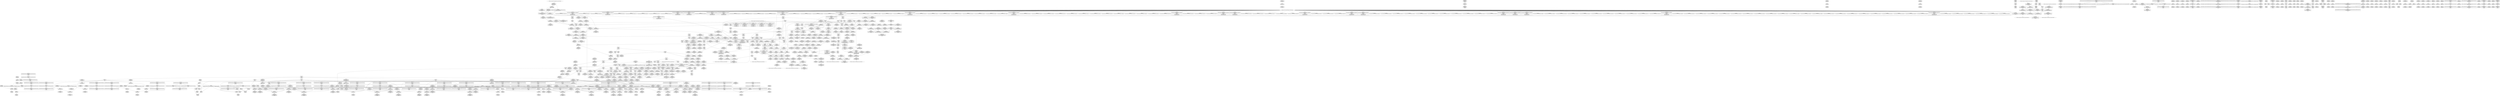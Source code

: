 digraph {
	CE0x59d10b0 [shape=record,shape=Mrecord,label="{CE0x59d10b0|get_current:tmp2}"]
	CE0x59b4300 [shape=record,shape=Mrecord,label="{CE0x59b4300|_call_void_mcount()_#3}"]
	CE0x59a5490 [shape=record,shape=Mrecord,label="{CE0x59a5490|GLOBAL:get_current|*Constant*}"]
	CE0x5a1e6d0 [shape=record,shape=Mrecord,label="{CE0x5a1e6d0|avc_has_perm:ssid|Function::avc_has_perm&Arg::ssid::|*SummSource*}"]
	CE0x598a4f0 [shape=record,shape=Mrecord,label="{CE0x598a4f0|selinux_mount:bb|*SummSource*}"]
	CE0x5a758c0 [shape=record,shape=Mrecord,label="{CE0x5a758c0|inode_has_perm:tmp6|*LoadInst*|security/selinux/hooks.c,1611|*SummSource*}"]
	CE0x5992350 [shape=record,shape=Mrecord,label="{CE0x5992350|104:_%struct.inode*,_232:_%struct.super_block*,_:_CRE_192,193_}"]
	CE0x5984080 [shape=record,shape=Mrecord,label="{CE0x5984080|inode_has_perm:lnot1|security/selinux/hooks.c,1611|*SummSink*}"]
	CE0x59b5920 [shape=record,shape=Mrecord,label="{CE0x59b5920|selinux_mount:and|security/selinux/hooks.c,2641|*SummSink*}"]
	CE0x59b5eb0 [shape=record,shape=Mrecord,label="{CE0x59b5eb0|selinux_mount:tobool5|security/selinux/hooks.c,2641}"]
	CE0x59d7a30 [shape=record,shape=Mrecord,label="{CE0x59d7a30|104:_%struct.inode*,_232:_%struct.super_block*,_:_CRE_288,296_|*MultipleSource*|*LoadInst*|security/selinux/hooks.c,2642|security/selinux/hooks.c,2642}"]
	CE0x5994f10 [shape=record,shape=Mrecord,label="{CE0x5994f10|104:_%struct.inode*,_232:_%struct.super_block*,_:_CRE_220,221_}"]
	CE0x597a4c0 [shape=record,shape=Mrecord,label="{CE0x597a4c0|selinux_mount:tmp17|security/selinux/hooks.c,2639}"]
	CE0x5a85d80 [shape=record,shape=Mrecord,label="{CE0x5a85d80|inode_has_perm:expval|security/selinux/hooks.c,1611|*SummSource*}"]
	CE0x598b3b0 [shape=record,shape=Mrecord,label="{CE0x598b3b0|selinux_mount:if.else}"]
	CE0x5a20c80 [shape=record,shape=Mrecord,label="{CE0x5a20c80|i64_1|*Constant*}"]
	CE0x5a874b0 [shape=record,shape=Mrecord,label="{CE0x5a874b0|inode_has_perm:tmp8|security/selinux/hooks.c,1611|*SummSource*}"]
	CE0x598f6d0 [shape=record,shape=Mrecord,label="{CE0x598f6d0|104:_%struct.inode*,_232:_%struct.super_block*,_:_CRE_164,165_}"]
	CE0x596b340 [shape=record,shape=Mrecord,label="{CE0x596b340|i64_0|*Constant*}"]
	CE0x59b6540 [shape=record,shape=Mrecord,label="{CE0x59b6540|i64_10|*Constant*|*SummSink*}"]
	CE0x5995a50 [shape=record,shape=Mrecord,label="{CE0x5995a50|104:_%struct.inode*,_232:_%struct.super_block*,_:_CRE_240,248_|*MultipleSource*|*LoadInst*|security/selinux/hooks.c,2642|security/selinux/hooks.c,2642}"]
	CE0x59a4eb0 [shape=record,shape=Mrecord,label="{CE0x59a4eb0|selinux_mount:call3|security/selinux/hooks.c,2639}"]
	CE0x59d6dd0 [shape=record,shape=Mrecord,label="{CE0x59d6dd0|get_current:tmp4|./arch/x86/include/asm/current.h,14|*SummSource*}"]
	CE0x5993ac0 [shape=record,shape=Mrecord,label="{CE0x5993ac0|104:_%struct.inode*,_232:_%struct.super_block*,_:_CRE_207,208_}"]
	CE0x59fe6d0 [shape=record,shape=Mrecord,label="{CE0x59fe6d0|superblock_has_perm:tmp1|*SummSource*}"]
	CE0x5a2f440 [shape=record,shape=Mrecord,label="{CE0x5a2f440|path_has_perm:u|security/selinux/hooks.c,1646|*SummSink*}"]
	CE0x59a3c90 [shape=record,shape=Mrecord,label="{CE0x59a3c90|selinux_mount:tmp16|security/selinux/hooks.c,2639|*SummSink*}"]
	CE0x59e7f60 [shape=record,shape=Mrecord,label="{CE0x59e7f60|__validate_creds:tmp4|include/linux/cred.h,173|*SummSource*}"]
	CE0x596b250 [shape=record,shape=Mrecord,label="{CE0x596b250|selinux_mount:tobool|security/selinux/hooks.c,2639}"]
	CE0x5990730 [shape=record,shape=Mrecord,label="{CE0x5990730|104:_%struct.inode*,_232:_%struct.super_block*,_:_CRE_174,175_}"]
	CE0x599db00 [shape=record,shape=Mrecord,label="{CE0x599db00|selinux_mount:tobool|security/selinux/hooks.c,2639|*SummSource*}"]
	CE0x59b66b0 [shape=record,shape=Mrecord,label="{CE0x59b66b0|selinux_mount:tmp21|security/selinux/hooks.c,2641}"]
	CE0x5990f00 [shape=record,shape=Mrecord,label="{CE0x5990f00|104:_%struct.inode*,_232:_%struct.super_block*,_:_CRE_179,180_}"]
	CE0x5980ed0 [shape=record,shape=Mrecord,label="{CE0x5980ed0|i32_2639|*Constant*|*SummSink*}"]
	CE0x5973200 [shape=record,shape=Mrecord,label="{CE0x5973200|selinux_mount:path|Function::selinux_mount&Arg::path::|*SummSink*}"]
	CE0x59de2c0 [shape=record,shape=Mrecord,label="{CE0x59de2c0|i64*_getelementptr_inbounds_(_15_x_i64_,_15_x_i64_*___llvm_gcov_ctr203,_i64_0,_i64_13)|*Constant*|*SummSource*}"]
	CE0x59da5b0 [shape=record,shape=Mrecord,label="{CE0x59da5b0|superblock_has_perm:perms|Function::superblock_has_perm&Arg::perms::}"]
	CE0x5a01bf0 [shape=record,shape=Mrecord,label="{CE0x5a01bf0|get_current:tmp3}"]
	CE0x59e5a30 [shape=record,shape=Mrecord,label="{CE0x59e5a30|__validate_creds:call|include/linux/cred.h,173|*SummSink*}"]
	CE0x59e2cf0 [shape=record,shape=Mrecord,label="{CE0x59e2cf0|cred_sid:tmp2|*SummSource*}"]
	CE0x5a1ecd0 [shape=record,shape=Mrecord,label="{CE0x5a1ecd0|i16_5|*Constant*}"]
	CE0x5989a80 [shape=record,shape=Mrecord,label="{CE0x5989a80|selinux_mount:tmp11|security/selinux/hooks.c,2639|*SummSource*}"]
	CE0x5a1f700 [shape=record,shape=Mrecord,label="{CE0x5a1f700|avc_has_perm:requested|Function::avc_has_perm&Arg::requested::|*SummSource*}"]
	CE0x598ace0 [shape=record,shape=Mrecord,label="{CE0x598ace0|selinux_mount:tobool1|security/selinux/hooks.c,2639|*SummSource*}"]
	CE0x596b5c0 [shape=record,shape=Mrecord,label="{CE0x596b5c0|i64_3|*Constant*|*SummSink*}"]
	CE0x59dad80 [shape=record,shape=Mrecord,label="{CE0x59dad80|superblock_has_perm:ad|Function::superblock_has_perm&Arg::ad::}"]
	CE0x59a4600 [shape=record,shape=Mrecord,label="{CE0x59a4600|i32_65536|*Constant*|*SummSink*}"]
	CE0x5973d70 [shape=record,shape=Mrecord,label="{CE0x5973d70|COLLAPSED:_GCMRE___llvm_gcov_ctr98_internal_global_2_x_i64_zeroinitializer:_elem_0:default:}"]
	CE0x59e9450 [shape=record,shape=Mrecord,label="{CE0x59e9450|i64*_getelementptr_inbounds_(_2_x_i64_,_2_x_i64_*___llvm_gcov_ctr151,_i64_0,_i64_1)|*Constant*}"]
	CE0x59df0a0 [shape=record,shape=Mrecord,label="{CE0x59df0a0|selinux_mount:call8|security/selinux/hooks.c,2645}"]
	CE0x5a19300 [shape=record,shape=Mrecord,label="{CE0x5a19300|path_has_perm:tmp5|security/selinux/hooks.c,1642|*SummSource*}"]
	CE0x5a7ef90 [shape=record,shape=Mrecord,label="{CE0x5a7ef90|GLOBAL:__invalid_creds|*Constant*}"]
	CE0x5a7a7d0 [shape=record,shape=Mrecord,label="{CE0x5a7a7d0|i32_(i32,_i32,_i16,_i32,_%struct.common_audit_data*)*_bitcast_(i32_(i32,_i32,_i16,_i32,_%struct.common_audit_data.495*)*_avc_has_perm_to_i32_(i32,_i32,_i16,_i32,_%struct.common_audit_data*)*)|*Constant*}"]
	CE0x59da870 [shape=record,shape=Mrecord,label="{CE0x59da870|%struct.common_audit_data*_null|*Constant*|*SummSink*}"]
	CE0x59dc4f0 [shape=record,shape=Mrecord,label="{CE0x59dc4f0|selinux_mount:tmp31|security/selinux/hooks.c,2646}"]
	CE0x5a18ea0 [shape=record,shape=Mrecord,label="{CE0x5a18ea0|path_has_perm:d_inode|security/selinux/hooks.c,1642}"]
	CE0x5991b80 [shape=record,shape=Mrecord,label="{CE0x5991b80|104:_%struct.inode*,_232:_%struct.super_block*,_:_CRE_187,188_}"]
	CE0x5a889d0 [shape=record,shape=Mrecord,label="{CE0x5a889d0|i64*_getelementptr_inbounds_(_8_x_i64_,_8_x_i64_*___llvm_gcov_ctr154,_i64_0,_i64_5)|*Constant*}"]
	CE0x5a867f0 [shape=record,shape=Mrecord,label="{CE0x5a867f0|i64_3|*Constant*}"]
	CE0x596eb30 [shape=record,shape=Mrecord,label="{CE0x596eb30|_ret_i32_%call,_!dbg_!27724|security/selinux/hooks.c,1647|*SummSink*}"]
	CE0x5997500 [shape=record,shape=Mrecord,label="{CE0x5997500|i8_1|*Constant*}"]
	CE0x5a85470 [shape=record,shape=Mrecord,label="{CE0x5a85470|i64_0|*Constant*}"]
	CE0x598ebe0 [shape=record,shape=Mrecord,label="{CE0x598ebe0|104:_%struct.inode*,_232:_%struct.super_block*,_:_CRE_157,158_}"]
	CE0x5971a70 [shape=record,shape=Mrecord,label="{CE0x5971a70|i64_5|*Constant*|*SummSource*}"]
	CE0x5972e20 [shape=record,shape=Mrecord,label="{CE0x5972e20|selinux_mount:tmp15|security/selinux/hooks.c,2639|*SummSink*}"]
	CE0x59e3630 [shape=record,shape=Mrecord,label="{CE0x59e3630|_call_void_mcount()_#3|*SummSink*}"]
	CE0x5a290e0 [shape=record,shape=Mrecord,label="{CE0x5a290e0|superblock_has_perm:sid1|security/selinux/hooks.c,1866}"]
	CE0x59993d0 [shape=record,shape=Mrecord,label="{CE0x59993d0|selinux_mount:tmp5|security/selinux/hooks.c,2639|*SummSource*}"]
	"CONST[source:0(mediator),value:2(dynamic)][purpose:{subject}][SnkIdx:0]"
	CE0x5a7c230 [shape=record,shape=Mrecord,label="{CE0x5a7c230|i64*_getelementptr_inbounds_(_8_x_i64_,_8_x_i64_*___llvm_gcov_ctr154,_i64_0,_i64_7)|*Constant*|*SummSink*}"]
	CE0x59a3230 [shape=record,shape=Mrecord,label="{CE0x59a3230|path_has_perm:cred|Function::path_has_perm&Arg::cred::|*SummSource*}"]
	CE0x5971b80 [shape=record,shape=Mrecord,label="{CE0x5971b80|i64_5|*Constant*|*SummSink*}"]
	CE0x59db4d0 [shape=record,shape=Mrecord,label="{CE0x59db4d0|superblock_has_perm:sb|Function::superblock_has_perm&Arg::sb::}"]
	CE0x59648c0 [shape=record,shape=Mrecord,label="{CE0x59648c0|i64*_getelementptr_inbounds_(_15_x_i64_,_15_x_i64_*___llvm_gcov_ctr203,_i64_0,_i64_0)|*Constant*}"]
	CE0x59d80d0 [shape=record,shape=Mrecord,label="{CE0x59d80d0|selinux_mount:call7|security/selinux/hooks.c,2642}"]
	CE0x59db230 [shape=record,shape=Mrecord,label="{CE0x59db230|selinux_mount:tmp28|security/selinux/hooks.c,2645|*SummSource*}"]
	CE0x5a4ddc0 [shape=record,shape=Mrecord,label="{CE0x5a4ddc0|cred_sid:tmp1}"]
	CE0x5a4dfc0 [shape=record,shape=Mrecord,label="{CE0x5a4dfc0|cred_sid:tmp2}"]
	CE0x59b4140 [shape=record,shape=Mrecord,label="{CE0x59b4140|superblock_has_perm:tmp3|*SummSource*}"]
	CE0x5a2a670 [shape=record,shape=Mrecord,label="{CE0x5a2a670|inode_has_perm:cred|Function::inode_has_perm&Arg::cred::}"]
	CE0x5a0bb80 [shape=record,shape=Mrecord,label="{CE0x5a0bb80|i32_16|*Constant*|*SummSink*}"]
	CE0x5a4a870 [shape=record,shape=Mrecord,label="{CE0x5a4a870|__validate_creds:file|Function::__validate_creds&Arg::file::|*SummSource*}"]
	CE0x5a86460 [shape=record,shape=Mrecord,label="{CE0x5a86460|inode_has_perm:tobool2|security/selinux/hooks.c,1611|*SummSource*}"]
	CE0x5a4b640 [shape=record,shape=Mrecord,label="{CE0x5a4b640|__validate_creds:expval|include/linux/cred.h,173|*SummSource*}"]
	CE0x5a7ecb0 [shape=record,shape=Mrecord,label="{CE0x5a7ecb0|__validate_creds:tmp7|include/linux/cred.h,174|*SummSink*}"]
	CE0x5a19a80 [shape=record,shape=Mrecord,label="{CE0x5a19a80|path_has_perm:path1|security/selinux/hooks.c,1646|*SummSink*}"]
	CE0x59bcb50 [shape=record,shape=Mrecord,label="{CE0x59bcb50|selinux_mount:tmp26|*LoadInst*|security/selinux/hooks.c,2642|*SummSource*}"]
	CE0x5a4c940 [shape=record,shape=Mrecord,label="{CE0x5a4c940|i32_4|*Constant*}"]
	CE0x5983f50 [shape=record,shape=Mrecord,label="{CE0x5983f50|inode_has_perm:lnot1|security/selinux/hooks.c,1611|*SummSource*}"]
	CE0x59b9080 [shape=record,shape=Mrecord,label="{CE0x59b9080|selinux_mount:tmp25|security/selinux/hooks.c,2642|*SummSink*}"]
	CE0x5a2b050 [shape=record,shape=Mrecord,label="{CE0x5a2b050|_ret_i32_%retval.0,_!dbg_!27739|security/selinux/hooks.c,1618|*SummSink*}"]
	CE0x59e4300 [shape=record,shape=Mrecord,label="{CE0x59e4300|cred_sid:tmp6|security/selinux/hooks.c,197}"]
	CE0x5a12a20 [shape=record,shape=Mrecord,label="{CE0x5a12a20|__validate_creds:if.end}"]
	CE0x59bc330 [shape=record,shape=Mrecord,label="{CE0x59bc330|104:_%struct.inode*,_232:_%struct.super_block*,_:_CRE_80,88_|*MultipleSource*|*LoadInst*|security/selinux/hooks.c,2642|security/selinux/hooks.c,2642}"]
	CE0x5a02170 [shape=record,shape=Mrecord,label="{CE0x5a02170|_call_void_mcount()_#3}"]
	CE0x5a82540 [shape=record,shape=Mrecord,label="{CE0x5a82540|cred_sid:tmp}"]
	CE0x59b7d60 [shape=record,shape=Mrecord,label="{CE0x59b7d60|selinux_mount:tmp24|security/selinux/hooks.c,2642}"]
	CE0x59b3890 [shape=record,shape=Mrecord,label="{CE0x59b3890|i32_78|*Constant*|*SummSink*}"]
	CE0x59b94c0 [shape=record,shape=Mrecord,label="{CE0x59b94c0|i32_1|*Constant*|*SummSource*}"]
	CE0x6c72990 [shape=record,shape=Mrecord,label="{CE0x6c72990|selinux_mount:land.lhs.true|*SummSink*}"]
	CE0x5972d40 [shape=record,shape=Mrecord,label="{CE0x5972d40|selinux_mount:tmp15|security/selinux/hooks.c,2639}"]
	CE0x59b3cc0 [shape=record,shape=Mrecord,label="{CE0x59b3cc0|superblock_has_perm:tmp2|*SummSource*}"]
	CE0x5a1c320 [shape=record,shape=Mrecord,label="{CE0x5a1c320|path_has_perm:dentry|security/selinux/hooks.c,1642|*SummSink*}"]
	CE0x5a483e0 [shape=record,shape=Mrecord,label="{CE0x5a483e0|__validate_creds:lnot1|include/linux/cred.h,173|*SummSink*}"]
	CE0x59bbf10 [shape=record,shape=Mrecord,label="{CE0x59bbf10|104:_%struct.inode*,_232:_%struct.super_block*,_:_CRE_64,72_|*MultipleSource*|*LoadInst*|security/selinux/hooks.c,2642|security/selinux/hooks.c,2642}"]
	CE0x5a0bff0 [shape=record,shape=Mrecord,label="{CE0x5a0bff0|superblock_has_perm:s_security|security/selinux/hooks.c,1865|*SummSink*}"]
	"CONST[source:1(input),value:2(dynamic)][purpose:{object}][SrcIdx:2]"
	CE0x596b0b0 [shape=record,shape=Mrecord,label="{CE0x596b0b0|i32_0|*Constant*|*SummSink*}"]
	CE0x597e670 [shape=record,shape=Mrecord,label="{CE0x597e670|i64*_getelementptr_inbounds_(_15_x_i64_,_15_x_i64_*___llvm_gcov_ctr203,_i64_0,_i64_1)|*Constant*}"]
	CE0x59b3180 [shape=record,shape=Mrecord,label="{CE0x59b3180|_ret_%struct.task_struct*_%tmp4,_!dbg_!27714|./arch/x86/include/asm/current.h,14|*SummSource*}"]
	CE0x59a35c0 [shape=record,shape=Mrecord,label="{CE0x59a35c0|path_has_perm:path|Function::path_has_perm&Arg::path::|*SummSource*}"]
	CE0x5a16250 [shape=record,shape=Mrecord,label="{CE0x5a16250|path_has_perm:tmp1|*SummSink*}"]
	CE0x598e8c0 [shape=record,shape=Mrecord,label="{CE0x598e8c0|104:_%struct.inode*,_232:_%struct.super_block*,_:_CRE_155,156_}"]
	CE0x5a87170 [shape=record,shape=Mrecord,label="{CE0x5a87170|GLOBAL:__llvm_gcov_ctr154|Global_var:__llvm_gcov_ctr154|*SummSource*}"]
	CE0x5a1ea30 [shape=record,shape=Mrecord,label="{CE0x5a1ea30|avc_has_perm:tsid|Function::avc_has_perm&Arg::tsid::|*SummSource*}"]
	CE0x5988d10 [shape=record,shape=Mrecord,label="{CE0x5988d10|i64*_getelementptr_inbounds_(_2_x_i64_,_2_x_i64_*___llvm_gcov_ctr98,_i64_0,_i64_1)|*Constant*|*SummSink*}"]
	CE0x599e620 [shape=record,shape=Mrecord,label="{CE0x599e620|i64_2|*Constant*|*SummSource*}"]
	CE0x59d7370 [shape=record,shape=Mrecord,label="{CE0x59d7370|104:_%struct.inode*,_232:_%struct.super_block*,_:_CRE_264,272_|*MultipleSource*|*LoadInst*|security/selinux/hooks.c,2642|security/selinux/hooks.c,2642}"]
	CE0x5a4a500 [shape=record,shape=Mrecord,label="{CE0x5a4a500|__validate_creds:conv|include/linux/cred.h,173|*SummSource*}"]
	CE0x5a88730 [shape=record,shape=Mrecord,label="{CE0x5a88730|inode_has_perm:tmp10|security/selinux/hooks.c,1611|*SummSource*}"]
	CE0x59bc120 [shape=record,shape=Mrecord,label="{CE0x59bc120|104:_%struct.inode*,_232:_%struct.super_block*,_:_CRE_72,80_|*MultipleSource*|*LoadInst*|security/selinux/hooks.c,2642|security/selinux/hooks.c,2642}"]
	CE0x5975130 [shape=record,shape=Mrecord,label="{CE0x5975130|path_has_perm:entry|*SummSource*}"]
	CE0x5a7a2b0 [shape=record,shape=Mrecord,label="{CE0x5a7a2b0|inode_has_perm:call4|security/selinux/hooks.c,1617}"]
	CE0x5975920 [shape=record,shape=Mrecord,label="{CE0x5975920|GLOBAL:lockdep_rcu_suspicious|*Constant*|*SummSink*}"]
	CE0x5994740 [shape=record,shape=Mrecord,label="{CE0x5994740|104:_%struct.inode*,_232:_%struct.super_block*,_:_CRE_215,216_}"]
	CE0x5971880 [shape=record,shape=Mrecord,label="{CE0x5971880|selinux_mount:tmp10|security/selinux/hooks.c,2639}"]
	CE0x598e410 [shape=record,shape=Mrecord,label="{CE0x598e410|104:_%struct.inode*,_232:_%struct.super_block*,_:_CRE_152,153_}"]
	CE0x598ed70 [shape=record,shape=Mrecord,label="{CE0x598ed70|104:_%struct.inode*,_232:_%struct.super_block*,_:_CRE_158,159_}"]
	CE0x59fe660 [shape=record,shape=Mrecord,label="{CE0x59fe660|superblock_has_perm:tmp1}"]
	CE0x59de5d0 [shape=record,shape=Mrecord,label="{CE0x59de5d0|selinux_mount:tmp29|security/selinux/hooks.c,2645}"]
	CE0x5a2f5f0 [shape=record,shape=Mrecord,label="{CE0x5a2f5f0|path_has_perm:u|security/selinux/hooks.c,1646|*SummSource*}"]
	CE0x5a1b5e0 [shape=record,shape=Mrecord,label="{CE0x5a1b5e0|cred_sid:tmp|*SummSink*}"]
	CE0x59fedb0 [shape=record,shape=Mrecord,label="{CE0x59fedb0|inode_has_perm:do.body|*SummSource*}"]
	CE0x59dabe0 [shape=record,shape=Mrecord,label="{CE0x59dabe0|_ret_i32_%call2,_!dbg_!27722|security/selinux/hooks.c,1866}"]
	CE0x597d640 [shape=record,shape=Mrecord,label="{CE0x597d640|selinux_mount:if.else|*SummSource*}"]
	CE0x5997f80 [shape=record,shape=Mrecord,label="{CE0x5997f80|_call_void_lockdep_rcu_suspicious(i8*_getelementptr_inbounds_(_25_x_i8_,_25_x_i8_*_.str3,_i32_0,_i32_0),_i32_2639,_i8*_getelementptr_inbounds_(_45_x_i8_,_45_x_i8_*_.str12,_i32_0,_i32_0))_#10,_!dbg_!27732|security/selinux/hooks.c,2639|*SummSink*}"]
	CE0x5a07780 [shape=record,shape=Mrecord,label="{CE0x5a07780|inode_has_perm:tmp11|security/selinux/hooks.c,1612}"]
	CE0x5a15d90 [shape=record,shape=Mrecord,label="{CE0x5a15d90|GLOBAL:__validate_creds|*Constant*}"]
	CE0x59b3430 [shape=record,shape=Mrecord,label="{CE0x59b3430|_ret_%struct.task_struct*_%tmp4,_!dbg_!27714|./arch/x86/include/asm/current.h,14|*SummSink*}"]
	CE0x5a06ec0 [shape=record,shape=Mrecord,label="{CE0x5a06ec0|inode_has_perm:i_security|security/selinux/hooks.c,1615}"]
	CE0x5a79700 [shape=record,shape=Mrecord,label="{CE0x5a79700|__validate_creds:tmp1|*SummSink*}"]
	CE0x5a41830 [shape=record,shape=Mrecord,label="{CE0x5a41830|__validate_creds:tmp5|include/linux/cred.h,173|*SummSource*}"]
	CE0x597ab80 [shape=record,shape=Mrecord,label="{CE0x597ab80|selinux_mount:tmp18|security/selinux/hooks.c,2639}"]
	CE0x59924e0 [shape=record,shape=Mrecord,label="{CE0x59924e0|104:_%struct.inode*,_232:_%struct.super_block*,_:_CRE_193,194_}"]
	CE0x5a4df50 [shape=record,shape=Mrecord,label="{CE0x5a4df50|i64*_getelementptr_inbounds_(_2_x_i64_,_2_x_i64_*___llvm_gcov_ctr131,_i64_0,_i64_1)|*Constant*}"]
	CE0x59b6410 [shape=record,shape=Mrecord,label="{CE0x59b6410|i64_10|*Constant*|*SummSource*}"]
	CE0x5a1d720 [shape=record,shape=Mrecord,label="{CE0x5a1d720|superblock_has_perm:call2|security/selinux/hooks.c,1866|*SummSource*}"]
	CE0x5a97f20 [shape=record,shape=Mrecord,label="{CE0x5a97f20|i32_3|*Constant*|*SummSink*}"]
	CE0x59e08b0 [shape=record,shape=Mrecord,label="{CE0x59e08b0|i64*_getelementptr_inbounds_(_2_x_i64_,_2_x_i64_*___llvm_gcov_ctr131,_i64_0,_i64_1)|*Constant*|*SummSink*}"]
	CE0x5a48a10 [shape=record,shape=Mrecord,label="{CE0x5a48a10|inode_has_perm:tmp1|*SummSink*}"]
	CE0x5a852d0 [shape=record,shape=Mrecord,label="{CE0x5a852d0|inode_has_perm:conv|security/selinux/hooks.c,1611|*SummSource*}"]
	CE0x59b3900 [shape=record,shape=Mrecord,label="{CE0x59b3900|i32_78|*Constant*|*SummSource*}"]
	CE0x5a82ab0 [shape=record,shape=Mrecord,label="{CE0x5a82ab0|inode_has_perm:and|security/selinux/hooks.c,1611}"]
	CE0x59b5110 [shape=record,shape=Mrecord,label="{CE0x59b5110|selinux_mount:flags|Function::selinux_mount&Arg::flags::|*SummSink*}"]
	CE0x599b2e0 [shape=record,shape=Mrecord,label="{CE0x599b2e0|%struct.task_struct*_(%struct.task_struct**)*_asm_movq_%gs:$_1:P_,$0_,_r,im,_dirflag_,_fpsr_,_flags_}"]
	CE0x5a401c0 [shape=record,shape=Mrecord,label="{CE0x5a401c0|inode_has_perm:tmp5|security/selinux/hooks.c,1609|*SummSink*}"]
	CE0x59df760 [shape=record,shape=Mrecord,label="{CE0x59df760|GLOBAL:path_has_perm|*Constant*|*SummSource*}"]
	CE0x5a1bbd0 [shape=record,shape=Mrecord,label="{CE0x5a1bbd0|path_has_perm:tmp3}"]
	CE0x5a45450 [shape=record,shape=Mrecord,label="{CE0x5a45450|__validate_creds:conv|include/linux/cred.h,173}"]
	CE0x5a2b3b0 [shape=record,shape=Mrecord,label="{CE0x5a2b3b0|cred_sid:bb}"]
	CE0x59ddf20 [shape=record,shape=Mrecord,label="{CE0x59ddf20|selinux_mount:tmp28|security/selinux/hooks.c,2645}"]
	CE0x5a7a660 [shape=record,shape=Mrecord,label="{CE0x5a7a660|inode_has_perm:call4|security/selinux/hooks.c,1617|*SummSink*}"]
	CE0x5997aa0 [shape=record,shape=Mrecord,label="{CE0x5997aa0|i8*_getelementptr_inbounds_(_25_x_i8_,_25_x_i8_*_.str3,_i32_0,_i32_0)|*Constant*}"]
	CE0x5a10b60 [shape=record,shape=Mrecord,label="{CE0x5a10b60|inode_has_perm:tmp19|security/selinux/hooks.c,1618|*SummSink*}"]
	CE0x59e5b40 [shape=record,shape=Mrecord,label="{CE0x59e5b40|GLOBAL:creds_are_invalid|*Constant*}"]
	CE0x59d9bf0 [shape=record,shape=Mrecord,label="{CE0x59d9bf0|superblock_has_perm:cred|Function::superblock_has_perm&Arg::cred::|*SummSource*}"]
	CE0x596ee10 [shape=record,shape=Mrecord,label="{CE0x596ee10|selinux_mount:retval.0}"]
	CE0x5a11e50 [shape=record,shape=Mrecord,label="{CE0x5a11e50|__validate_creds:if.then|*SummSource*}"]
	CE0x5a4a420 [shape=record,shape=Mrecord,label="{CE0x5a4a420|__validate_creds:lnot.ext|include/linux/cred.h,173|*SummSink*}"]
	CE0x59ba460 [shape=record,shape=Mrecord,label="{CE0x59ba460|0:_i8,_16:_%struct.dentry*,_24:_%struct.selinux_audit_data*,_:_SCMRE_8,16_|*MultipleSource*|security/selinux/hooks.c,2642|Function::selinux_mount&Arg::path::}"]
	CE0x598a5c0 [shape=record,shape=Mrecord,label="{CE0x598a5c0|selinux_mount:bb|*SummSink*}"]
	CE0x5a2a510 [shape=record,shape=Mrecord,label="{CE0x5a2a510|inode_has_perm:entry|*SummSink*}"]
	CE0x59b3ad0 [shape=record,shape=Mrecord,label="{CE0x59b3ad0|COLLAPSED:_GCMRE_current_task_external_global_%struct.task_struct*:_elem_0::|security/selinux/hooks.c,2639}"]
	CE0x5a29e30 [shape=record,shape=Mrecord,label="{CE0x5a29e30|i64_16|*Constant*}"]
	CE0x597e7b0 [shape=record,shape=Mrecord,label="{CE0x597e7b0|selinux_mount:tmp3|*SummSink*}"]
	CE0x5984d70 [shape=record,shape=Mrecord,label="{CE0x5984d70|cred_sid:cred|Function::cred_sid&Arg::cred::}"]
	CE0x597f820 [shape=record,shape=Mrecord,label="{CE0x597f820|selinux_mount:tmp2|*SummSink*}"]
	CE0x598d290 [shape=record,shape=Mrecord,label="{CE0x598d290|104:_%struct.inode*,_232:_%struct.super_block*,_:_CRE_96,104_|*MultipleSource*|*LoadInst*|security/selinux/hooks.c,2642|security/selinux/hooks.c,2642}"]
	CE0x59900f0 [shape=record,shape=Mrecord,label="{CE0x59900f0|104:_%struct.inode*,_232:_%struct.super_block*,_:_CRE_170,171_}"]
	CE0x59e7df0 [shape=record,shape=Mrecord,label="{CE0x59e7df0|__validate_creds:tmp4|include/linux/cred.h,173}"]
	CE0x598f540 [shape=record,shape=Mrecord,label="{CE0x598f540|104:_%struct.inode*,_232:_%struct.super_block*,_:_CRE_163,164_}"]
	CE0x59da680 [shape=record,shape=Mrecord,label="{CE0x59da680|superblock_has_perm:perms|Function::superblock_has_perm&Arg::perms::|*SummSource*}"]
	CE0x5a07290 [shape=record,shape=Mrecord,label="{CE0x5a07290|inode_has_perm:i_security|security/selinux/hooks.c,1615|*SummSink*}"]
	CE0x59b68c0 [shape=record,shape=Mrecord,label="{CE0x59b68c0|i64_11|*Constant*|*SummSource*}"]
	CE0x59b8700 [shape=record,shape=Mrecord,label="{CE0x59b8700|i64*_getelementptr_inbounds_(_15_x_i64_,_15_x_i64_*___llvm_gcov_ctr203,_i64_0,_i64_12)|*Constant*|*SummSource*}"]
	CE0x59dc300 [shape=record,shape=Mrecord,label="{CE0x59dc300|selinux_mount:tmp30|security/selinux/hooks.c,2646|*SummSink*}"]
	CE0x59e9b00 [shape=record,shape=Mrecord,label="{CE0x59e9b00|superblock_has_perm:bb|*SummSource*}"]
	CE0x5a41dd0 [shape=record,shape=Mrecord,label="{CE0x5a41dd0|__validate_creds:cred|Function::__validate_creds&Arg::cred::|*SummSink*}"]
	CE0x5a19ed0 [shape=record,shape=Mrecord,label="{CE0x5a19ed0|path_has_perm:tmp6|security/selinux/hooks.c,1646|*SummSink*}"]
	CE0x5068080 [shape=record,shape=Mrecord,label="{CE0x5068080|i64_2|*Constant*|*SummSink*}"]
	CE0x5a20a10 [shape=record,shape=Mrecord,label="{CE0x5a20a10|i64*_getelementptr_inbounds_(_2_x_i64_,_2_x_i64_*___llvm_gcov_ctr204,_i64_0,_i64_1)|*Constant*|*SummSink*}"]
	CE0x59d8340 [shape=record,shape=Mrecord,label="{CE0x59d8340|104:_%struct.inode*,_232:_%struct.super_block*,_:_CRE_308,309_}"]
	CE0x59db9b0 [shape=record,shape=Mrecord,label="{CE0x59db9b0|superblock_has_perm:cred|Function::superblock_has_perm&Arg::cred::}"]
	CE0x5a2cb30 [shape=record,shape=Mrecord,label="{CE0x5a2cb30|i64_16|*Constant*|*SummSource*}"]
	CE0x59e9190 [shape=record,shape=Mrecord,label="{CE0x59e9190|i64*_getelementptr_inbounds_(_2_x_i64_,_2_x_i64_*___llvm_gcov_ctr204,_i64_0,_i64_1)|*Constant*|*SummSource*}"]
	CE0x59b72d0 [shape=record,shape=Mrecord,label="{CE0x59b72d0|selinux_mount:tmp22|security/selinux/hooks.c,2641}"]
	CE0x5a82f00 [shape=record,shape=Mrecord,label="{CE0x5a82f00|inode_has_perm:tobool|security/selinux/hooks.c,1611|*SummSink*}"]
	CE0x59a06d0 [shape=record,shape=Mrecord,label="{CE0x59a06d0|GLOBAL:__llvm_gcov_ctr155|Global_var:__llvm_gcov_ctr155|*SummSource*}"]
	CE0x5981c30 [shape=record,shape=Mrecord,label="{CE0x5981c30|i64_0|*Constant*|*SummSource*}"]
	CE0x59b6c70 [shape=record,shape=Mrecord,label="{CE0x59b6c70|selinux_mount:tmp20|security/selinux/hooks.c,2641|*SummSink*}"]
	CE0x59e8600 [shape=record,shape=Mrecord,label="{CE0x59e8600|get_current:bb|*SummSource*}"]
	CE0x5a462f0 [shape=record,shape=Mrecord,label="{CE0x5a462f0|__validate_creds:tobool|include/linux/cred.h,173|*SummSource*}"]
	CE0x5a49c60 [shape=record,shape=Mrecord,label="{CE0x5a49c60|cred_sid:sid|security/selinux/hooks.c,197}"]
	CE0x5a7bec0 [shape=record,shape=Mrecord,label="{CE0x5a7bec0|i64*_getelementptr_inbounds_(_8_x_i64_,_8_x_i64_*___llvm_gcov_ctr154,_i64_0,_i64_7)|*Constant*|*SummSource*}"]
	CE0x5a42db0 [shape=record,shape=Mrecord,label="{CE0x5a42db0|__validate_creds:tmp|*SummSource*}"]
	CE0x5990be0 [shape=record,shape=Mrecord,label="{CE0x5990be0|104:_%struct.inode*,_232:_%struct.super_block*,_:_CRE_177,178_}"]
	CE0x5a10f70 [shape=record,shape=Mrecord,label="{CE0x5a10f70|inode_has_perm:tmp19|security/selinux/hooks.c,1618}"]
	CE0x59a5d10 [shape=record,shape=Mrecord,label="{CE0x59a5d10|get_current:entry|*SummSource*}"]
	CE0x5985290 [shape=record,shape=Mrecord,label="{CE0x5985290|_ret_i32_%tmp6,_!dbg_!27716|security/selinux/hooks.c,197|*SummSource*}"]
	CE0x5a493c0 [shape=record,shape=Mrecord,label="{CE0x5a493c0|__validate_creds:expval|include/linux/cred.h,173|*SummSink*}"]
	CE0x597e710 [shape=record,shape=Mrecord,label="{CE0x597e710|selinux_mount:tmp3|*SummSource*}"]
	CE0x5a7acd0 [shape=record,shape=Mrecord,label="{CE0x5a7acd0|avc_has_perm:tsid|Function::avc_has_perm&Arg::tsid::}"]
	CE0x59bb210 [shape=record,shape=Mrecord,label="{CE0x59bb210|104:_%struct.inode*,_232:_%struct.super_block*,_:_CRE_8,12_|*MultipleSource*|*LoadInst*|security/selinux/hooks.c,2642|security/selinux/hooks.c,2642}"]
	CE0x5a1f870 [shape=record,shape=Mrecord,label="{CE0x5a1f870|avc_has_perm:requested|Function::avc_has_perm&Arg::requested::|*SummSink*}"]
	CE0x5a4bff0 [shape=record,shape=Mrecord,label="{CE0x5a4bff0|COLLAPSED:_GCMRE___llvm_gcov_ctr154_internal_global_8_x_i64_zeroinitializer:_elem_0:default:}"]
	CE0x596fcc0 [shape=record,shape=Mrecord,label="{CE0x596fcc0|selinux_mount:tmp12|security/selinux/hooks.c,2639|*SummSink*}"]
	CE0x59e0de0 [shape=record,shape=Mrecord,label="{CE0x59e0de0|cred_sid:security|security/selinux/hooks.c,196}"]
	CE0x5a78e10 [shape=record,shape=Mrecord,label="{CE0x5a78e10|i64*_getelementptr_inbounds_(_5_x_i64_,_5_x_i64_*___llvm_gcov_ctr155,_i64_0,_i64_3)|*Constant*|*SummSink*}"]
	CE0x5a46470 [shape=record,shape=Mrecord,label="{CE0x5a46470|__validate_creds:tobool|include/linux/cred.h,173|*SummSink*}"]
	CE0x598e0f0 [shape=record,shape=Mrecord,label="{CE0x598e0f0|104:_%struct.inode*,_232:_%struct.super_block*,_:_CRE_150,151_}"]
	CE0x59d8f50 [shape=record,shape=Mrecord,label="{CE0x59d8f50|104:_%struct.inode*,_232:_%struct.super_block*,_:_CRE_315,316_}"]
	CE0x59ee8d0 [shape=record,shape=Mrecord,label="{CE0x59ee8d0|i32_22|*Constant*}"]
	CE0x59dc290 [shape=record,shape=Mrecord,label="{CE0x59dc290|i64*_getelementptr_inbounds_(_15_x_i64_,_15_x_i64_*___llvm_gcov_ctr203,_i64_0,_i64_14)|*Constant*|*SummSink*}"]
	CE0x59e4f80 [shape=record,shape=Mrecord,label="{CE0x59e4f80|__validate_creds:if.then}"]
	CE0x599f2c0 [shape=record,shape=Mrecord,label="{CE0x599f2c0|i64*_getelementptr_inbounds_(_15_x_i64_,_15_x_i64_*___llvm_gcov_ctr203,_i64_0,_i64_8)|*Constant*|*SummSink*}"]
	CE0x59b9a30 [shape=record,shape=Mrecord,label="{CE0x59b9a30|selinux_mount:path|Function::selinux_mount&Arg::path::}"]
	CE0x5983260 [shape=record,shape=Mrecord,label="{CE0x5983260|selinux_mount:tmp1}"]
	CE0x59a4970 [shape=record,shape=Mrecord,label="{CE0x59a4970|path_has_perm:av|Function::path_has_perm&Arg::av::|*SummSource*}"]
	CE0x5a08f60 [shape=record,shape=Mrecord,label="{CE0x5a08f60|path_has_perm:tmp1}"]
	CE0x5a41270 [shape=record,shape=Mrecord,label="{CE0x5a41270|__validate_creds:tmp5|include/linux/cred.h,173}"]
	CE0x59bc500 [shape=record,shape=Mrecord,label="{CE0x59bc500|104:_%struct.inode*,_232:_%struct.super_block*,_:_CRE_89,90_}"]
	CE0x5978570 [shape=record,shape=Mrecord,label="{CE0x5978570|superblock_has_perm:tmp4|*LoadInst*|security/selinux/hooks.c,1865|*SummSink*}"]
	CE0x5a46280 [shape=record,shape=Mrecord,label="{CE0x5a46280|__validate_creds:tobool|include/linux/cred.h,173}"]
	CE0x5a18f80 [shape=record,shape=Mrecord,label="{CE0x5a18f80|path_has_perm:d_inode|security/selinux/hooks.c,1642|*SummSink*}"]
	CE0x5a7e490 [shape=record,shape=Mrecord,label="{CE0x5a7e490|__validate_creds:tmp6|include/linux/cred.h,174}"]
	CE0x5a81990 [shape=record,shape=Mrecord,label="{CE0x5a81990|__validate_creds:tmp8|include/linux/cred.h,175|*SummSink*}"]
	CE0x5992990 [shape=record,shape=Mrecord,label="{CE0x5992990|104:_%struct.inode*,_232:_%struct.super_block*,_:_CRE_196,197_}"]
	CE0x59dd2b0 [shape=record,shape=Mrecord,label="{CE0x59dd2b0|i64*_getelementptr_inbounds_(_2_x_i64_,_2_x_i64_*___llvm_gcov_ctr98,_i64_0,_i64_0)|*Constant*}"]
	CE0x5a7f2b0 [shape=record,shape=Mrecord,label="{CE0x5a7f2b0|i64*_getelementptr_inbounds_(_5_x_i64_,_5_x_i64_*___llvm_gcov_ctr155,_i64_0,_i64_4)|*Constant*}"]
	CE0x59991e0 [shape=record,shape=Mrecord,label="{CE0x59991e0|GLOBAL:__llvm_gcov_ctr203|Global_var:__llvm_gcov_ctr203}"]
	CE0x596c6a0 [shape=record,shape=Mrecord,label="{CE0x596c6a0|COLLAPSED:_GCMRE___llvm_gcov_ctr203_internal_global_15_x_i64_zeroinitializer:_elem_0:default:}"]
	CE0x59b3390 [shape=record,shape=Mrecord,label="{CE0x59b3390|_ret_%struct.task_struct*_%tmp4,_!dbg_!27714|./arch/x86/include/asm/current.h,14}"]
	CE0x597e600 [shape=record,shape=Mrecord,label="{CE0x597e600|i64_1|*Constant*|*SummSink*}"]
	CE0x5a17930 [shape=record,shape=Mrecord,label="{CE0x5a17930|_call_void_mcount()_#3|*SummSink*}"]
	CE0x59970a0 [shape=record,shape=Mrecord,label="{CE0x59970a0|i32_0|*Constant*|*SummSource*}"]
	CE0x597d2c0 [shape=record,shape=Mrecord,label="{CE0x597d2c0|selinux_mount:land.lhs.true|*SummSource*}"]
	CE0x59a5bd0 [shape=record,shape=Mrecord,label="{CE0x59a5bd0|get_current:entry}"]
	CE0x5978370 [shape=record,shape=Mrecord,label="{CE0x5978370|superblock_has_perm:tmp4|*LoadInst*|security/selinux/hooks.c,1865|*SummSource*}"]
	CE0x59e5990 [shape=record,shape=Mrecord,label="{CE0x59e5990|__validate_creds:call|include/linux/cred.h,173|*SummSource*}"]
	CE0x5993930 [shape=record,shape=Mrecord,label="{CE0x5993930|104:_%struct.inode*,_232:_%struct.super_block*,_:_CRE_206,207_}"]
	CE0x59bb130 [shape=record,shape=Mrecord,label="{CE0x59bb130|104:_%struct.inode*,_232:_%struct.super_block*,_:_CRE_0,4_|*MultipleSource*|*LoadInst*|security/selinux/hooks.c,2642|security/selinux/hooks.c,2642}"]
	CE0x598d7a0 [shape=record,shape=Mrecord,label="{CE0x598d7a0|104:_%struct.inode*,_232:_%struct.super_block*,_:_CRE_145,146_}"]
	CE0x5973550 [shape=record,shape=Mrecord,label="{CE0x5973550|selinux_mount:dentry|security/selinux/hooks.c,2642|*SummSink*}"]
	CE0x59d98b0 [shape=record,shape=Mrecord,label="{CE0x59d98b0|selinux_mount:tmp27|security/selinux/hooks.c,2642|*SummSource*}"]
	CE0x5a4b760 [shape=record,shape=Mrecord,label="{CE0x5a4b760|i32_1609|*Constant*}"]
	CE0x599ece0 [shape=record,shape=Mrecord,label="{CE0x599ece0|i1_true|*Constant*}"]
	CE0x597a2c0 [shape=record,shape=Mrecord,label="{CE0x597a2c0|i64*_getelementptr_inbounds_(_15_x_i64_,_15_x_i64_*___llvm_gcov_ctr203,_i64_0,_i64_9)|*Constant*|*SummSource*}"]
	CE0x5a444c0 [shape=record,shape=Mrecord,label="{CE0x5a444c0|__validate_creds:tmp3|include/linux/cred.h,173}"]
	CE0x5a82350 [shape=record,shape=Mrecord,label="{CE0x5a82350|cred_sid:bb}"]
	CE0x59649b0 [shape=record,shape=Mrecord,label="{CE0x59649b0|i64*_getelementptr_inbounds_(_15_x_i64_,_15_x_i64_*___llvm_gcov_ctr203,_i64_0,_i64_0)|*Constant*|*SummSource*}"]
	CE0x5a124f0 [shape=record,shape=Mrecord,label="{CE0x5a124f0|inode_has_perm:tmp20|security/selinux/hooks.c,1618}"]
	CE0x5a20b80 [shape=record,shape=Mrecord,label="{CE0x5a20b80|path_has_perm:tmp2}"]
	CE0x59a58a0 [shape=record,shape=Mrecord,label="{CE0x59a58a0|GLOBAL:get_current|*Constant*|*SummSource*}"]
	CE0x596f140 [shape=record,shape=Mrecord,label="{CE0x596f140|i8*_getelementptr_inbounds_(_25_x_i8_,_25_x_i8_*_.str3,_i32_0,_i32_0)|*Constant*|*SummSource*}"]
	CE0x59e9b90 [shape=record,shape=Mrecord,label="{CE0x59e9b90|superblock_has_perm:bb|*SummSink*}"]
	CE0x5a1efa0 [shape=record,shape=Mrecord,label="{CE0x5a1efa0|i16_5|*Constant*|*SummSink*}"]
	CE0x5a0d6e0 [shape=record,shape=Mrecord,label="{CE0x5a0d6e0|superblock_has_perm:call|security/selinux/hooks.c,1863|*SummSink*}"]
	CE0x597e8a0 [shape=record,shape=Mrecord,label="{CE0x597e8a0|_call_void_mcount()_#3}"]
	CE0x598f220 [shape=record,shape=Mrecord,label="{CE0x598f220|104:_%struct.inode*,_232:_%struct.super_block*,_:_CRE_161,162_}"]
	CE0x5a06080 [shape=record,shape=Mrecord,label="{CE0x5a06080|GLOBAL:cred_sid|*Constant*}"]
	CE0x59b7160 [shape=record,shape=Mrecord,label="{CE0x59b7160|selinux_mount:tmp21|security/selinux/hooks.c,2641|*SummSink*}"]
	CE0x5a29c90 [shape=record,shape=Mrecord,label="{CE0x5a29c90|path_has_perm:call|security/selinux/hooks.c,1647|*SummSink*}"]
	CE0x5a78170 [shape=record,shape=Mrecord,label="{CE0x5a78170|__validate_creds:tmp}"]
	CE0x59d9590 [shape=record,shape=Mrecord,label="{CE0x59d9590|104:_%struct.inode*,_232:_%struct.super_block*,_:_CRE_319,320_}"]
	CE0x5a4d690 [shape=record,shape=Mrecord,label="{CE0x5a4d690|inode_has_perm:bb|*SummSink*}"]
	CE0x5a468c0 [shape=record,shape=Mrecord,label="{CE0x5a468c0|inode_has_perm:tmp2|*SummSink*}"]
	CE0x5a43100 [shape=record,shape=Mrecord,label="{CE0x5a43100|__validate_creds:tmp|*SummSink*}"]
	CE0x5a19da0 [shape=record,shape=Mrecord,label="{CE0x5a19da0|path_has_perm:tmp6|security/selinux/hooks.c,1646|*SummSource*}"]
	CE0x59fead0 [shape=record,shape=Mrecord,label="{CE0x59fead0|inode_has_perm:if.end}"]
	CE0x59948d0 [shape=record,shape=Mrecord,label="{CE0x59948d0|104:_%struct.inode*,_232:_%struct.super_block*,_:_CRE_216,217_}"]
	CE0x5a1a230 [shape=record,shape=Mrecord,label="{CE0x5a1a230|path_has_perm:tmp7|security/selinux/hooks.c,1646|*SummSource*}"]
	CE0x5a01220 [shape=record,shape=Mrecord,label="{CE0x5a01220|i64_1|*Constant*}"]
	CE0x5997ed0 [shape=record,shape=Mrecord,label="{CE0x5997ed0|_call_void_lockdep_rcu_suspicious(i8*_getelementptr_inbounds_(_25_x_i8_,_25_x_i8_*_.str3,_i32_0,_i32_0),_i32_2639,_i8*_getelementptr_inbounds_(_45_x_i8_,_45_x_i8_*_.str12,_i32_0,_i32_0))_#10,_!dbg_!27732|security/selinux/hooks.c,2639|*SummSource*}"]
	CE0x59e31f0 [shape=record,shape=Mrecord,label="{CE0x59e31f0|cred_sid:tmp3|*SummSource*}"]
	CE0x59b3070 [shape=record,shape=Mrecord,label="{CE0x59b3070|get_current:entry|*SummSink*}"]
	CE0x59db050 [shape=record,shape=Mrecord,label="{CE0x59db050|_ret_i32_%call2,_!dbg_!27722|security/selinux/hooks.c,1866|*SummSink*}"]
	CE0x59b75e0 [shape=record,shape=Mrecord,label="{CE0x59b75e0|selinux_mount:tmp22|security/selinux/hooks.c,2641|*SummSource*}"]
	CE0x59832d0 [shape=record,shape=Mrecord,label="{CE0x59832d0|selinux_mount:tmp1|*SummSource*}"]
	CE0x5a780d0 [shape=record,shape=Mrecord,label="{CE0x5a780d0|i64*_getelementptr_inbounds_(_5_x_i64_,_5_x_i64_*___llvm_gcov_ctr155,_i64_0,_i64_0)|*Constant*|*SummSink*}"]
	CE0x5a1ce70 [shape=record,shape=Mrecord,label="{CE0x5a1ce70|path_has_perm:tmp}"]
	CE0x59b6180 [shape=record,shape=Mrecord,label="{CE0x59b6180|i64_10|*Constant*}"]
	CE0x5a40230 [shape=record,shape=Mrecord,label="{CE0x5a40230|_call_void___validate_creds(%struct.cred*_%cred,_i8*_getelementptr_inbounds_(_25_x_i8_,_25_x_i8_*_.str3,_i32_0,_i32_0),_i32_1609)_#10,_!dbg_!27719|security/selinux/hooks.c,1609}"]
	CE0x5a28c40 [shape=record,shape=Mrecord,label="{CE0x5a28c40|superblock_has_perm:tmp5|security/selinux/hooks.c,1865|*SummSink*}"]
	CE0x59b8bb0 [shape=record,shape=Mrecord,label="{CE0x59b8bb0|selinux_mount:tmp25|security/selinux/hooks.c,2642|*SummSource*}"]
	CE0x59db540 [shape=record,shape=Mrecord,label="{CE0x59db540|superblock_has_perm:sb|Function::superblock_has_perm&Arg::sb::|*SummSource*}"]
	CE0x5984690 [shape=record,shape=Mrecord,label="{CE0x5984690|_call_void_mcount()_#3|*SummSource*}"]
	CE0x59e8b30 [shape=record,shape=Mrecord,label="{CE0x59e8b30|%struct.task_struct*_(%struct.task_struct**)*_asm_movq_%gs:$_1:P_,$0_,_r,im,_dirflag_,_fpsr_,_flags_|*SummSink*}"]
	CE0x598f860 [shape=record,shape=Mrecord,label="{CE0x598f860|104:_%struct.inode*,_232:_%struct.super_block*,_:_CRE_165,166_}"]
	CE0x5a45140 [shape=record,shape=Mrecord,label="{CE0x5a45140|inode_has_perm:tmp3|*SummSource*}"]
	CE0x5a12a90 [shape=record,shape=Mrecord,label="{CE0x5a12a90|__validate_creds:if.end|*SummSource*}"]
	CE0x59b83a0 [shape=record,shape=Mrecord,label="{CE0x59b83a0|selinux_mount:tmp24|security/selinux/hooks.c,2642|*SummSource*}"]
	CE0x59dafe0 [shape=record,shape=Mrecord,label="{CE0x59dafe0|_ret_i32_%call2,_!dbg_!27722|security/selinux/hooks.c,1866|*SummSource*}"]
	CE0x59d8aa0 [shape=record,shape=Mrecord,label="{CE0x59d8aa0|104:_%struct.inode*,_232:_%struct.super_block*,_:_CRE_312,313_}"]
	"CONST[source:2(external),value:2(dynamic)][purpose:{subject}][SrcIdx:5]"
	CE0x5a41b70 [shape=record,shape=Mrecord,label="{CE0x5a41b70|__validate_creds:cred|Function::__validate_creds&Arg::cred::}"]
	CE0x5a1f110 [shape=record,shape=Mrecord,label="{CE0x5a1f110|_ret_i32_%retval.0,_!dbg_!27728|security/selinux/avc.c,775}"]
	CE0x59e3b40 [shape=record,shape=Mrecord,label="{CE0x59e3b40|i32_22|*Constant*|*SummSink*}"]
	CE0x5a2af20 [shape=record,shape=Mrecord,label="{CE0x5a2af20|_ret_i32_%retval.0,_!dbg_!27739|security/selinux/hooks.c,1618|*SummSource*}"]
	CE0x5a41140 [shape=record,shape=Mrecord,label="{CE0x5a41140|__validate_creds:tmp4|include/linux/cred.h,173|*SummSink*}"]
	CE0x5a781e0 [shape=record,shape=Mrecord,label="{CE0x5a781e0|COLLAPSED:_GCMRE___llvm_gcov_ctr155_internal_global_5_x_i64_zeroinitializer:_elem_0:default:}"]
	CE0x596b440 [shape=record,shape=Mrecord,label="{CE0x596b440|i64_3|*Constant*}"]
	CE0x5a482b0 [shape=record,shape=Mrecord,label="{CE0x5a482b0|__validate_creds:lnot1|include/linux/cred.h,173|*SummSource*}"]
	CE0x612c060 [shape=record,shape=Mrecord,label="{CE0x612c060|selinux_mount:if.then}"]
	CE0x59e2c80 [shape=record,shape=Mrecord,label="{CE0x59e2c80|cred_sid:tmp2}"]
	CE0x5a7b1b0 [shape=record,shape=Mrecord,label="{CE0x5a7b1b0|_ret_i32_%retval.0,_!dbg_!27728|security/selinux/avc.c,775}"]
	CE0x59e8c40 [shape=record,shape=Mrecord,label="{CE0x59e8c40|GLOBAL:current_task|Global_var:current_task}"]
	"CONST[source:0(mediator),value:0(static)][purpose:{operation}][SrcIdx:4]"
	CE0x5a06970 [shape=record,shape=Mrecord,label="{CE0x5a06970|i32_10|*Constant*|*SummSource*}"]
	CE0x5a1cf50 [shape=record,shape=Mrecord,label="{CE0x5a1cf50|path_has_perm:tmp|*SummSource*}"]
	CE0x5972280 [shape=record,shape=Mrecord,label="{CE0x5972280|104:_%struct.inode*,_232:_%struct.super_block*,_:_CRE_91,92_}"]
	CE0x59bc710 [shape=record,shape=Mrecord,label="{CE0x59bc710|104:_%struct.inode*,_232:_%struct.super_block*,_:_CRE_90,91_}"]
	CE0x59bad50 [shape=record,shape=Mrecord,label="{CE0x59bad50|selinux_mount:d_sb|security/selinux/hooks.c,2642}"]
	CE0x5997930 [shape=record,shape=Mrecord,label="{CE0x5997930|i8_1|*Constant*|*SummSink*}"]
	CE0x5a2b720 [shape=record,shape=Mrecord,label="{CE0x5a2b720|cred_sid:bb|*SummSink*}"]
	CE0x59826b0 [shape=record,shape=Mrecord,label="{CE0x59826b0|selinux_mount:if.end}"]
	CE0x5a1d860 [shape=record,shape=Mrecord,label="{CE0x5a1d860|superblock_has_perm:call2|security/selinux/hooks.c,1866|*SummSink*}"]
	CE0x5a1f620 [shape=record,shape=Mrecord,label="{CE0x5a1f620|avc_has_perm:requested|Function::avc_has_perm&Arg::requested::}"]
	CE0x59ba670 [shape=record,shape=Mrecord,label="{CE0x59ba670|i32_9|*Constant*}"]
	CE0x59708c0 [shape=record,shape=Mrecord,label="{CE0x59708c0|selinux_mount:tmp13|security/selinux/hooks.c,2639}"]
	CE0x5a19bb0 [shape=record,shape=Mrecord,label="{CE0x5a19bb0|path_has_perm:tmp6|security/selinux/hooks.c,1646}"]
	CE0x5999700 [shape=record,shape=Mrecord,label="{CE0x5999700|selinux_mount:tmp6|security/selinux/hooks.c,2639|*SummSource*}"]
	CE0x59de150 [shape=record,shape=Mrecord,label="{CE0x59de150|i64*_getelementptr_inbounds_(_15_x_i64_,_15_x_i64_*___llvm_gcov_ctr203,_i64_0,_i64_13)|*Constant*}"]
	CE0x59de370 [shape=record,shape=Mrecord,label="{CE0x59de370|i64*_getelementptr_inbounds_(_15_x_i64_,_15_x_i64_*___llvm_gcov_ctr203,_i64_0,_i64_13)|*Constant*|*SummSink*}"]
	CE0x59e4b20 [shape=record,shape=Mrecord,label="{CE0x59e4b20|inode_has_perm:if.then}"]
	CE0x59eeaa0 [shape=record,shape=Mrecord,label="{CE0x59eeaa0|inode_has_perm:if.then|*SummSink*}"]
	CE0x5a066d0 [shape=record,shape=Mrecord,label="{CE0x5a066d0|_ret_i32_%tmp6,_!dbg_!27716|security/selinux/hooks.c,197}"]
	CE0x59ee940 [shape=record,shape=Mrecord,label="{CE0x59ee940|i32_0|*Constant*}"]
	CE0x59bbd00 [shape=record,shape=Mrecord,label="{CE0x59bbd00|104:_%struct.inode*,_232:_%struct.super_block*,_:_CRE_56,64_|*MultipleSource*|*LoadInst*|security/selinux/hooks.c,2642|security/selinux/hooks.c,2642}"]
	CE0x599df30 [shape=record,shape=Mrecord,label="{CE0x599df30|selinux_mount:tmp7|security/selinux/hooks.c,2639}"]
	CE0x598e5a0 [shape=record,shape=Mrecord,label="{CE0x598e5a0|104:_%struct.inode*,_232:_%struct.super_block*,_:_CRE_153,154_}"]
	CE0x5a7f5c0 [shape=record,shape=Mrecord,label="{CE0x5a7f5c0|GLOBAL:__invalid_creds|*Constant*|*SummSource*}"]
	CE0x5a75b30 [shape=record,shape=Mrecord,label="{CE0x5a75b30|inode_has_perm:tmp16|security/selinux/hooks.c,1615|*SummSource*}"]
	CE0x59e0650 [shape=record,shape=Mrecord,label="{CE0x59e0650|cred_sid:tmp1|*SummSink*}"]
	CE0x59a4900 [shape=record,shape=Mrecord,label="{CE0x59a4900|path_has_perm:av|Function::path_has_perm&Arg::av::}"]
	CE0x5a884f0 [shape=record,shape=Mrecord,label="{CE0x5a884f0|inode_has_perm:tmp10|security/selinux/hooks.c,1611}"]
	CE0x5a7ea50 [shape=record,shape=Mrecord,label="{CE0x5a7ea50|__validate_creds:tmp7|include/linux/cred.h,174}"]
	"CONST[source:0(mediator),value:2(dynamic)][purpose:{object}][SnkIdx:6]"
	CE0x5a018b0 [shape=record,shape=Mrecord,label="{CE0x5a018b0|superblock_has_perm:tmp|*SummSource*}"]
	CE0x5a4d770 [shape=record,shape=Mrecord,label="{CE0x5a4d770|inode_has_perm:return|*SummSource*}"]
	CE0x59bae30 [shape=record,shape=Mrecord,label="{CE0x59bae30|selinux_mount:d_sb|security/selinux/hooks.c,2642|*SummSink*}"]
	CE0x5a48580 [shape=record,shape=Mrecord,label="{CE0x5a48580|__validate_creds:lnot.ext|include/linux/cred.h,173}"]
	CE0x5989d70 [shape=record,shape=Mrecord,label="{CE0x5989d70|selinux_mount:tmp12|security/selinux/hooks.c,2639}"]
	CE0x5a07e70 [shape=record,shape=Mrecord,label="{CE0x5a07e70|inode_has_perm:tmp12|security/selinux/hooks.c,1612|*SummSource*}"]
	CE0x597adb0 [shape=record,shape=Mrecord,label="{CE0x597adb0|selinux_mount:if.then6|*SummSource*}"]
	CE0x5a299b0 [shape=record,shape=Mrecord,label="{CE0x5a299b0|i32_8|*Constant*|*SummSource*}"]
	CE0x5a08660 [shape=record,shape=Mrecord,label="{CE0x5a08660|i64*_getelementptr_inbounds_(_8_x_i64_,_8_x_i64_*___llvm_gcov_ctr154,_i64_0,_i64_6)|*Constant*|*SummSink*}"]
	CE0x5a2a830 [shape=record,shape=Mrecord,label="{CE0x5a2a830|inode_has_perm:cred|Function::inode_has_perm&Arg::cred::|*SummSink*}"]
	CE0x59d9400 [shape=record,shape=Mrecord,label="{CE0x59d9400|104:_%struct.inode*,_232:_%struct.super_block*,_:_CRE_318,319_}"]
	CE0x5a1e420 [shape=record,shape=Mrecord,label="{CE0x5a1e420|avc_has_perm:ssid|Function::avc_has_perm&Arg::ssid::}"]
	CE0x5a78010 [shape=record,shape=Mrecord,label="{CE0x5a78010|i64*_getelementptr_inbounds_(_5_x_i64_,_5_x_i64_*___llvm_gcov_ctr155,_i64_0,_i64_0)|*Constant*|*SummSource*}"]
	CE0x5a4d570 [shape=record,shape=Mrecord,label="{CE0x5a4d570|GLOBAL:creds_are_invalid|*Constant*|*SummSource*}"]
	CE0x59b6970 [shape=record,shape=Mrecord,label="{CE0x59b6970|i64_11|*Constant*|*SummSink*}"]
	CE0x59701d0 [shape=record,shape=Mrecord,label="{CE0x59701d0|i64*_getelementptr_inbounds_(_15_x_i64_,_15_x_i64_*___llvm_gcov_ctr203,_i64_0,_i64_6)|*Constant*|*SummSource*}"]
	CE0x597c8b0 [shape=record,shape=Mrecord,label="{CE0x597c8b0|selinux_mount:return|*SummSink*}"]
	CE0x5a2a940 [shape=record,shape=Mrecord,label="{CE0x5a2a940|inode_has_perm:inode|Function::inode_has_perm&Arg::inode::}"]
	CE0x5a44610 [shape=record,shape=Mrecord,label="{CE0x5a44610|inode_has_perm:tmp3|*SummSink*}"]
	CE0x59da4b0 [shape=record,shape=Mrecord,label="{CE0x59da4b0|%struct.common_audit_data*_null|*Constant*}"]
	CE0x59dd5d0 [shape=record,shape=Mrecord,label="{CE0x59dd5d0|get_current:bb}"]
	CE0x5993c50 [shape=record,shape=Mrecord,label="{CE0x5993c50|104:_%struct.inode*,_232:_%struct.super_block*,_:_CRE_208,209_}"]
	CE0x5a45ee0 [shape=record,shape=Mrecord,label="{CE0x5a45ee0|i64_1|*Constant*}"]
	CE0x5a485f0 [shape=record,shape=Mrecord,label="{CE0x5a485f0|__validate_creds:lnot.ext|include/linux/cred.h,173|*SummSource*}"]
	CE0x5a07fe0 [shape=record,shape=Mrecord,label="{CE0x5a07fe0|inode_has_perm:tmp12|security/selinux/hooks.c,1612|*SummSink*}"]
	CE0x59b3fc0 [shape=record,shape=Mrecord,label="{CE0x59b3fc0|superblock_has_perm:tmp3}"]
	CE0x5a0dbd0 [shape=record,shape=Mrecord,label="{CE0x5a0dbd0|cred_sid:entry|*SummSource*}"]
	CE0x5989fb0 [shape=record,shape=Mrecord,label="{CE0x5989fb0|selinux_mount:tmp12|security/selinux/hooks.c,2639|*SummSource*}"]
	CE0x5a05de0 [shape=record,shape=Mrecord,label="{CE0x5a05de0|inode_has_perm:call|security/selinux/hooks.c,1614|*SummSource*}"]
	CE0x59908c0 [shape=record,shape=Mrecord,label="{CE0x59908c0|104:_%struct.inode*,_232:_%struct.super_block*,_:_CRE_175,176_}"]
	CE0x59d8780 [shape=record,shape=Mrecord,label="{CE0x59d8780|104:_%struct.inode*,_232:_%struct.super_block*,_:_CRE_310,311_}"]
	CE0x59e03d0 [shape=record,shape=Mrecord,label="{CE0x59e03d0|superblock_has_perm:entry|*SummSource*}"]
	CE0x5a1fc70 [shape=record,shape=Mrecord,label="{CE0x5a1fc70|avc_has_perm:auditdata|Function::avc_has_perm&Arg::auditdata::|*SummSink*}"]
	CE0x5980d40 [shape=record,shape=Mrecord,label="{CE0x5980d40|i32_2639|*Constant*|*SummSource*}"]
	CE0x5a1e290 [shape=record,shape=Mrecord,label="{CE0x5a1e290|avc_has_perm:entry|*SummSink*}"]
	CE0x5990410 [shape=record,shape=Mrecord,label="{CE0x5990410|104:_%struct.inode*,_232:_%struct.super_block*,_:_CRE_172,173_}"]
	CE0x5992030 [shape=record,shape=Mrecord,label="{CE0x5992030|104:_%struct.inode*,_232:_%struct.super_block*,_:_CRE_190,191_}"]
	CE0x5a85c60 [shape=record,shape=Mrecord,label="{CE0x5a85c60|GLOBAL:llvm.expect.i64|*Constant*|*SummSource*}"]
	CE0x596ea00 [shape=record,shape=Mrecord,label="{CE0x596ea00|_ret_i32_%call,_!dbg_!27724|security/selinux/hooks.c,1647|*SummSource*}"]
	CE0x597afd0 [shape=record,shape=Mrecord,label="{CE0x597afd0|i64*_getelementptr_inbounds_(_15_x_i64_,_15_x_i64_*___llvm_gcov_ctr203,_i64_0,_i64_1)|*Constant*|*SummSource*}"]
	CE0x5984800 [shape=record,shape=Mrecord,label="{CE0x5984800|get_current:tmp4|./arch/x86/include/asm/current.h,14}"]
	CE0x5a28b10 [shape=record,shape=Mrecord,label="{CE0x5a28b10|superblock_has_perm:tmp5|security/selinux/hooks.c,1865|*SummSource*}"]
	CE0x5a2aa90 [shape=record,shape=Mrecord,label="{CE0x5a2aa90|inode_has_perm:adp|Function::inode_has_perm&Arg::adp::|*SummSource*}"]
	CE0x59937a0 [shape=record,shape=Mrecord,label="{CE0x59937a0|104:_%struct.inode*,_232:_%struct.super_block*,_:_CRE_205,206_}"]
	CE0x5a865d0 [shape=record,shape=Mrecord,label="{CE0x5a865d0|inode_has_perm:tobool2|security/selinux/hooks.c,1611|*SummSink*}"]
	CE0x5a01840 [shape=record,shape=Mrecord,label="{CE0x5a01840|COLLAPSED:_GCMRE___llvm_gcov_ctr151_internal_global_2_x_i64_zeroinitializer:_elem_0:default:}"]
	CE0x59a0b70 [shape=record,shape=Mrecord,label="{CE0x59a0b70|inode_has_perm:do.end|*SummSource*}"]
	CE0x596caa0 [shape=record,shape=Mrecord,label="{CE0x596caa0|selinux_mount:do.body|*SummSink*}"]
	CE0x59b4fe0 [shape=record,shape=Mrecord,label="{CE0x59b4fe0|selinux_mount:flags|Function::selinux_mount&Arg::flags::|*SummSource*}"]
	CE0x59b55b0 [shape=record,shape=Mrecord,label="{CE0x59b55b0|i64_32|*Constant*|*SummSource*}"]
	CE0x599e820 [shape=record,shape=Mrecord,label="{CE0x599e820|selinux_mount:tmp14|security/selinux/hooks.c,2639}"]
	CE0x59bac40 [shape=record,shape=Mrecord,label="{CE0x59bac40|104:_%struct.inode*,_232:_%struct.super_block*,_:_CRE_88,89_}"]
	CE0x59953c0 [shape=record,shape=Mrecord,label="{CE0x59953c0|104:_%struct.inode*,_232:_%struct.super_block*,_:_CRE_223,224_}"]
	CE0x59919f0 [shape=record,shape=Mrecord,label="{CE0x59919f0|104:_%struct.inode*,_232:_%struct.super_block*,_:_CRE_186,187_}"]
	CE0x5971a00 [shape=record,shape=Mrecord,label="{CE0x5971a00|i64_5|*Constant*}"]
	CE0x59b37e0 [shape=record,shape=Mrecord,label="{CE0x59b37e0|i32_78|*Constant*}"]
	CE0x59a5e30 [shape=record,shape=Mrecord,label="{CE0x59a5e30|selinux_mount:land.lhs.true2|*SummSink*}"]
	CE0x599b3e0 [shape=record,shape=Mrecord,label="{CE0x599b3e0|%struct.task_struct*_(%struct.task_struct**)*_asm_movq_%gs:$_1:P_,$0_,_r,im,_dirflag_,_fpsr_,_flags_|*SummSource*}"]
	CE0x59e73b0 [shape=record,shape=Mrecord,label="{CE0x59e73b0|__validate_creds:entry|*SummSource*}"]
	CE0x5a2f0b0 [shape=record,shape=Mrecord,label="{CE0x5a2f0b0|i8_1|*Constant*}"]
	CE0x59fecc0 [shape=record,shape=Mrecord,label="{CE0x59fecc0|inode_has_perm:do.body}"]
	CE0x596b170 [shape=record,shape=Mrecord,label="{CE0x596b170|selinux_mount:tobool|security/selinux/hooks.c,2639|*SummSink*}"]
	CE0x5a183b0 [shape=record,shape=Mrecord,label="{CE0x5a183b0|path_has_perm:tmp4|*LoadInst*|security/selinux/hooks.c,1642}"]
	CE0x59a01b0 [shape=record,shape=Mrecord,label="{CE0x59a01b0|_ret_void,_!dbg_!27722|include/linux/cred.h,175|*SummSource*}"]
	CE0x5a7aa30 [shape=record,shape=Mrecord,label="{CE0x5a7aa30|avc_has_perm:entry}"]
	CE0x59a51f0 [shape=record,shape=Mrecord,label="{CE0x59a51f0|selinux_mount:call3|security/selinux/hooks.c,2639|*SummSource*}"]
	CE0x59e0f10 [shape=record,shape=Mrecord,label="{CE0x59e0f10|COLLAPSED:_CMRE:_elem_0::|security/selinux/hooks.c,196}"]
	CE0x59a44d0 [shape=record,shape=Mrecord,label="{CE0x59a44d0|i32_65536|*Constant*|*SummSource*}"]
	CE0x59f9340 [shape=record,shape=Mrecord,label="{CE0x59f9340|i64*_getelementptr_inbounds_(_2_x_i64_,_2_x_i64_*___llvm_gcov_ctr151,_i64_0,_i64_0)|*Constant*}"]
	CE0x597a450 [shape=record,shape=Mrecord,label="{CE0x597a450|i64*_getelementptr_inbounds_(_15_x_i64_,_15_x_i64_*___llvm_gcov_ctr203,_i64_0,_i64_9)|*Constant*|*SummSink*}"]
	CE0x5a88380 [shape=record,shape=Mrecord,label="{CE0x5a88380|inode_has_perm:tmp9|security/selinux/hooks.c,1611|*SummSink*}"]
	CE0x5994420 [shape=record,shape=Mrecord,label="{CE0x5994420|104:_%struct.inode*,_232:_%struct.super_block*,_:_CRE_213,214_}"]
	CE0x5a82d80 [shape=record,shape=Mrecord,label="{CE0x5a82d80|inode_has_perm:tobool|security/selinux/hooks.c,1611|*SummSource*}"]
	CE0x59b5310 [shape=record,shape=Mrecord,label="{CE0x59b5310|i64_32|*Constant*}"]
	CE0x59f91f0 [shape=record,shape=Mrecord,label="{CE0x59f91f0|cred_sid:tmp}"]
	CE0x59b48c0 [shape=record,shape=Mrecord,label="{CE0x59b48c0|selinux_mount:tmp19|security/selinux/hooks.c,2639}"]
	CE0x5a44720 [shape=record,shape=Mrecord,label="{CE0x5a44720|_call_void_mcount()_#3}"]
	CE0x5a20ef0 [shape=record,shape=Mrecord,label="{CE0x5a20ef0|i64*_getelementptr_inbounds_(_2_x_i64_,_2_x_i64_*___llvm_gcov_ctr131,_i64_0,_i64_1)|*Constant*}"]
	CE0x5a86990 [shape=record,shape=Mrecord,label="{CE0x5a86990|inode_has_perm:tmp8|security/selinux/hooks.c,1611}"]
	CE0x5a91da0 [shape=record,shape=Mrecord,label="{CE0x5a91da0|inode_has_perm:sclass|security/selinux/hooks.c,1617}"]
	CE0x5a86d00 [shape=record,shape=Mrecord,label="{CE0x5a86d00|inode_has_perm:tmp7|security/selinux/hooks.c,1611|*SummSink*}"]
	CE0x59b4bb0 [shape=record,shape=Mrecord,label="{CE0x59b4bb0|selinux_mount:flags|Function::selinux_mount&Arg::flags::}"]
	CE0x598fb80 [shape=record,shape=Mrecord,label="{CE0x598fb80|104:_%struct.inode*,_232:_%struct.super_block*,_:_CRE_167,168_}"]
	CE0x59bb940 [shape=record,shape=Mrecord,label="{CE0x59bb940|104:_%struct.inode*,_232:_%struct.super_block*,_:_CRE_40,48_|*MultipleSource*|*LoadInst*|security/selinux/hooks.c,2642|security/selinux/hooks.c,2642}"]
	CE0x5a87040 [shape=record,shape=Mrecord,label="{CE0x5a87040|GLOBAL:__llvm_gcov_ctr154|Global_var:__llvm_gcov_ctr154}"]
	CE0x598d420 [shape=record,shape=Mrecord,label="{CE0x598d420|104:_%struct.inode*,_232:_%struct.super_block*,_:_CRE_104,112_|*MultipleSource*|*LoadInst*|security/selinux/hooks.c,2642|security/selinux/hooks.c,2642}"]
	CE0x59e21b0 [shape=record,shape=Mrecord,label="{CE0x59e21b0|cred_sid:sid|security/selinux/hooks.c,197|*SummSource*}"]
	CE0x5a00b80 [shape=record,shape=Mrecord,label="{CE0x5a00b80|272:_i8*,_:_CRE_272,280_|*MultipleSource*|security/selinux/hooks.c,2642|Function::superblock_has_perm&Arg::sb::|security/selinux/hooks.c,1865}"]
	CE0x59e7c70 [shape=record,shape=Mrecord,label="{CE0x59e7c70|__validate_creds:tmp3|include/linux/cred.h,173|*SummSource*}"]
	CE0x59d9a40 [shape=record,shape=Mrecord,label="{CE0x59d9a40|selinux_mount:tmp27|security/selinux/hooks.c,2642|*SummSink*}"]
	CE0x5a16ed0 [shape=record,shape=Mrecord,label="{CE0x5a16ed0|__validate_creds:lnot|include/linux/cred.h,173}"]
	CE0x5a16f40 [shape=record,shape=Mrecord,label="{CE0x5a16f40|__validate_creds:lnot|include/linux/cred.h,173|*SummSink*}"]
	CE0x5991ea0 [shape=record,shape=Mrecord,label="{CE0x5991ea0|104:_%struct.inode*,_232:_%struct.super_block*,_:_CRE_189,190_}"]
	CE0x59e0740 [shape=record,shape=Mrecord,label="{CE0x59e0740|i64*_getelementptr_inbounds_(_2_x_i64_,_2_x_i64_*___llvm_gcov_ctr131,_i64_0,_i64_1)|*Constant*|*SummSource*}"]
	CE0x5a0d120 [shape=record,shape=Mrecord,label="{CE0x5a0d120|_call_void_mcount()_#3|*SummSource*}"]
	CE0x5a06430 [shape=record,shape=Mrecord,label="{CE0x5a06430|cred_sid:entry}"]
	CE0x6c72a00 [shape=record,shape=Mrecord,label="{CE0x6c72a00|selinux_mount:land.lhs.true2}"]
	CE0x59decd0 [shape=record,shape=Mrecord,label="{CE0x59decd0|selinux_mount:tmp29|security/selinux/hooks.c,2645|*SummSink*}"]
	CE0x59b9ca0 [shape=record,shape=Mrecord,label="{CE0x59b9ca0|superblock_has_perm:tmp|*SummSink*}"]
	CE0x598dff0 [shape=record,shape=Mrecord,label="{CE0x598dff0|104:_%struct.inode*,_232:_%struct.super_block*,_:_CRE_149,150_}"]
	CE0x59b7bf0 [shape=record,shape=Mrecord,label="{CE0x59b7bf0|selinux_mount:tmp23|security/selinux/hooks.c,2641|*SummSink*}"]
	CE0x5a2e500 [shape=record,shape=Mrecord,label="{CE0x5a2e500|inode_has_perm:perms|Function::inode_has_perm&Arg::perms::|*SummSource*}"]
	CE0x59e3730 [shape=record,shape=Mrecord,label="{CE0x59e3730|i32_22|*Constant*}"]
	CE0x5970930 [shape=record,shape=Mrecord,label="{CE0x5970930|selinux_mount:tmp13|security/selinux/hooks.c,2639|*SummSource*}"]
	CE0x5a87630 [shape=record,shape=Mrecord,label="{CE0x5a87630|inode_has_perm:tmp9|security/selinux/hooks.c,1611}"]
	CE0x59e5390 [shape=record,shape=Mrecord,label="{CE0x59e5390|12:_i32,_56:_i8*,_:_CRE_56,64_|*MultipleSource*|security/selinux/hooks.c,1642|Function::inode_has_perm&Arg::inode::|security/selinux/hooks.c,1611}"]
	CE0x596ef10 [shape=record,shape=Mrecord,label="{CE0x596ef10|selinux_mount:retval.0|*SummSource*}"]
	CE0x5a85ae0 [shape=record,shape=Mrecord,label="{CE0x5a85ae0|GLOBAL:llvm.expect.i64|*Constant*|*SummSink*}"]
	CE0x5a98090 [shape=record,shape=Mrecord,label="{CE0x5a98090|inode_has_perm:sid3|security/selinux/hooks.c,1617|*SummSink*}"]
	CE0x5a44340 [shape=record,shape=Mrecord,label="{CE0x5a44340|__validate_creds:tmp2|include/linux/cred.h,173|*SummSource*}"]
	CE0x5a41b00 [shape=record,shape=Mrecord,label="{CE0x5a41b00|__validate_creds:entry|*SummSink*}"]
	CE0x5994bf0 [shape=record,shape=Mrecord,label="{CE0x5994bf0|104:_%struct.inode*,_232:_%struct.super_block*,_:_CRE_218,219_}"]
	"CONST[source:2(external),value:0(static)][purpose:{operation}][SrcIdx:1]"
	CE0x5983a20 [shape=record,shape=Mrecord,label="{CE0x5983a20|inode_has_perm:lnot|security/selinux/hooks.c,1611|*SummSource*}"]
	CE0x59e71a0 [shape=record,shape=Mrecord,label="{CE0x59e71a0|__validate_creds:entry}"]
	CE0x5a2a300 [shape=record,shape=Mrecord,label="{CE0x5a2a300|inode_has_perm:entry}"]
	CE0x59f9260 [shape=record,shape=Mrecord,label="{CE0x59f9260|COLLAPSED:_GCMRE___llvm_gcov_ctr131_internal_global_2_x_i64_zeroinitializer:_elem_0:default:}"]
	CE0x5a1caf0 [shape=record,shape=Mrecord,label="{CE0x5a1caf0|GLOBAL:__validate_creds|*Constant*|*SummSource*}"]
	CE0x5a11d20 [shape=record,shape=Mrecord,label="{CE0x5a11d20|__validate_creds:bb|*SummSink*}"]
	CE0x5995bf0 [shape=record,shape=Mrecord,label="{CE0x5995bf0|104:_%struct.inode*,_232:_%struct.super_block*,_:_CRE_248,256_|*MultipleSource*|*LoadInst*|security/selinux/hooks.c,2642|security/selinux/hooks.c,2642}"]
	CE0x596fe30 [shape=record,shape=Mrecord,label="{CE0x596fe30|i64*_getelementptr_inbounds_(_15_x_i64_,_15_x_i64_*___llvm_gcov_ctr203,_i64_0,_i64_6)|*Constant*}"]
	CE0x5a85340 [shape=record,shape=Mrecord,label="{CE0x5a85340|inode_has_perm:conv|security/selinux/hooks.c,1611|*SummSink*}"]
	CE0x5a15940 [shape=record,shape=Mrecord,label="{CE0x5a15940|i32_(i32,_i32,_i16,_i32,_%struct.common_audit_data*)*_bitcast_(i32_(i32,_i32,_i16,_i32,_%struct.common_audit_data.495*)*_avc_has_perm_to_i32_(i32,_i32,_i16,_i32,_%struct.common_audit_data*)*)|*Constant*}"]
	CE0x598aa60 [shape=record,shape=Mrecord,label="{CE0x598aa60|selinux_mount:tmp8|security/selinux/hooks.c,2639|*SummSink*}"]
	CE0x59e1870 [shape=record,shape=Mrecord,label="{CE0x59e1870|cred_sid:tmp5|security/selinux/hooks.c,196|*SummSource*}"]
	CE0x59fe740 [shape=record,shape=Mrecord,label="{CE0x59fe740|superblock_has_perm:tmp1|*SummSink*}"]
	CE0x59a09d0 [shape=record,shape=Mrecord,label="{CE0x59a09d0|inode_has_perm:do.body|*SummSink*}"]
	CE0x596b4b0 [shape=record,shape=Mrecord,label="{CE0x596b4b0|i64_3|*Constant*|*SummSource*}"]
	CE0x59b6a40 [shape=record,shape=Mrecord,label="{CE0x59b6a40|selinux_mount:tmp20|security/selinux/hooks.c,2641}"]
	CE0x59d1190 [shape=record,shape=Mrecord,label="{CE0x59d1190|get_current:tmp2|*SummSink*}"]
	CE0x5a4caa0 [shape=record,shape=Mrecord,label="{CE0x5a4caa0|__validate_creds:line|Function::__validate_creds&Arg::line::}"]
	CE0x59b9450 [shape=record,shape=Mrecord,label="{CE0x59b9450|i32_1|*Constant*}"]
	CE0x5a7ab60 [shape=record,shape=Mrecord,label="{CE0x5a7ab60|avc_has_perm:ssid|Function::avc_has_perm&Arg::ssid::}"]
	CE0x5971d80 [shape=record,shape=Mrecord,label="{CE0x5971d80|selinux_mount:tmp9|security/selinux/hooks.c,2639|*SummSource*}"]
	CE0x59a4a30 [shape=record,shape=Mrecord,label="{CE0x59a4a30|path_has_perm:av|Function::path_has_perm&Arg::av::|*SummSink*}"]
	CE0x597c950 [shape=record,shape=Mrecord,label="{CE0x597c950|selinux_mount:if.then6}"]
	CE0x59a1390 [shape=record,shape=Mrecord,label="{CE0x59a1390|inode_has_perm:i_flags|security/selinux/hooks.c,1611|*SummSink*}"]
	CE0x5a75ac0 [shape=record,shape=Mrecord,label="{CE0x5a75ac0|inode_has_perm:tmp6|*LoadInst*|security/selinux/hooks.c,1611|*SummSink*}"]
	CE0x5972930 [shape=record,shape=Mrecord,label="{CE0x5972930|i64*_getelementptr_inbounds_(_15_x_i64_,_15_x_i64_*___llvm_gcov_ctr203,_i64_0,_i64_8)|*Constant*|*SummSource*}"]
	CE0x5979e50 [shape=record,shape=Mrecord,label="{CE0x5979e50|i8*_getelementptr_inbounds_(_45_x_i8_,_45_x_i8_*_.str12,_i32_0,_i32_0)|*Constant*|*SummSink*}"]
	CE0x59a5320 [shape=record,shape=Mrecord,label="{CE0x59a5320|selinux_mount:call3|security/selinux/hooks.c,2639|*SummSink*}"]
	CE0x599b1f0 [shape=record,shape=Mrecord,label="{CE0x599b1f0|get_current:tmp4|./arch/x86/include/asm/current.h,14|*SummSink*}"]
	CE0x599eb70 [shape=record,shape=Mrecord,label="{CE0x599eb70|selinux_mount:tmp14|security/selinux/hooks.c,2639|*SummSink*}"]
	CE0x59bb5a0 [shape=record,shape=Mrecord,label="{CE0x59bb5a0|104:_%struct.inode*,_232:_%struct.super_block*,_:_CRE_16,24_|*MultipleSource*|*LoadInst*|security/selinux/hooks.c,2642|security/selinux/hooks.c,2642}"]
	CE0x5a29fd0 [shape=record,shape=Mrecord,label="{CE0x5a29fd0|i64_16|*Constant*|*SummSink*}"]
	CE0x59de3e0 [shape=record,shape=Mrecord,label="{CE0x59de3e0|selinux_mount:tmp28|security/selinux/hooks.c,2645|*SummSink*}"]
	CE0x5993480 [shape=record,shape=Mrecord,label="{CE0x5993480|104:_%struct.inode*,_232:_%struct.super_block*,_:_CRE_203,204_}"]
	CE0x5a79d60 [shape=record,shape=Mrecord,label="{CE0x5a79d60|inode_has_perm:sclass|security/selinux/hooks.c,1617|*SummSink*}"]
	CE0x5992e40 [shape=record,shape=Mrecord,label="{CE0x5992e40|104:_%struct.inode*,_232:_%struct.super_block*,_:_CRE_199,200_}"]
	CE0x5a05080 [shape=record,shape=Mrecord,label="{CE0x5a05080|i64*_getelementptr_inbounds_(_8_x_i64_,_8_x_i64_*___llvm_gcov_ctr154,_i64_0,_i64_5)|*Constant*|*SummSource*}"]
	CE0x598c2e0 [shape=record,shape=Mrecord,label="{CE0x598c2e0|i32_1|*Constant*}"]
	CE0x5a083c0 [shape=record,shape=Mrecord,label="{CE0x5a083c0|i64*_getelementptr_inbounds_(_8_x_i64_,_8_x_i64_*___llvm_gcov_ctr154,_i64_0,_i64_6)|*Constant*|*SummSource*}"]
	CE0x597d810 [shape=record,shape=Mrecord,label="{CE0x597d810|GLOBAL:selinux_mount.__warned|Global_var:selinux_mount.__warned|*SummSource*}"]
	CE0x597dde0 [shape=record,shape=Mrecord,label="{CE0x597dde0|0:_i8,_:_GCMR_selinux_mount.__warned_internal_global_i8_0,_section_.data.unlikely_,_align_1:_elem_0:default:}"]
	CE0x5a296a0 [shape=record,shape=Mrecord,label="{CE0x5a296a0|superblock_has_perm:tmp6|security/selinux/hooks.c,1866|*SummSink*}"]
	CE0x5a85110 [shape=record,shape=Mrecord,label="{CE0x5a85110|inode_has_perm:lnot.ext|security/selinux/hooks.c,1611|*SummSink*}"]
	CE0x59a0e00 [shape=record,shape=Mrecord,label="{CE0x59a0e00|__validate_creds:tmp2|include/linux/cred.h,173|*SummSink*}"]
	CE0x6b41920 [shape=record,shape=Mrecord,label="{CE0x6b41920|i64*_getelementptr_inbounds_(_15_x_i64_,_15_x_i64_*___llvm_gcov_ctr203,_i64_0,_i64_0)|*Constant*|*SummSink*}"]
	CE0x59dcfa0 [shape=record,shape=Mrecord,label="{CE0x59dcfa0|_ret_i32_%retval.0,_!dbg_!27754|security/selinux/hooks.c,2646}"]
	"CONST[source:0(mediator),value:0(static)][purpose:{operation}][SnkIdx:3]"
	CE0x5a7eb80 [shape=record,shape=Mrecord,label="{CE0x5a7eb80|__validate_creds:tmp7|include/linux/cred.h,174|*SummSource*}"]
	CE0x59e1460 [shape=record,shape=Mrecord,label="{CE0x59e1460|cred_sid:tmp4|*LoadInst*|security/selinux/hooks.c,196|*SummSource*}"]
	CE0x5a15a50 [shape=record,shape=Mrecord,label="{CE0x5a15a50|superblock_has_perm:tmp6|security/selinux/hooks.c,1866}"]
	CE0x5a3f750 [shape=record,shape=Mrecord,label="{CE0x5a3f750|i64*_getelementptr_inbounds_(_8_x_i64_,_8_x_i64_*___llvm_gcov_ctr154,_i64_0,_i64_2)|*Constant*}"]
	CE0x599f020 [shape=record,shape=Mrecord,label="{CE0x599f020|i1_true|*Constant*|*SummSource*}"]
	CE0x59e7b60 [shape=record,shape=Mrecord,label="{CE0x59e7b60|_call_void___validate_creds(%struct.cred*_%cred,_i8*_getelementptr_inbounds_(_25_x_i8_,_25_x_i8_*_.str3,_i32_0,_i32_0),_i32_1609)_#10,_!dbg_!27719|security/selinux/hooks.c,1609|*SummSource*}"]
	CE0x5a18c80 [shape=record,shape=Mrecord,label="{CE0x5a18c80|path_has_perm:tmp5|security/selinux/hooks.c,1642}"]
	CE0x5990a50 [shape=record,shape=Mrecord,label="{CE0x5990a50|104:_%struct.inode*,_232:_%struct.super_block*,_:_CRE_176,177_}"]
	CE0x59b9760 [shape=record,shape=Mrecord,label="{CE0x59b9760|selinux_mount:dentry|security/selinux/hooks.c,2642}"]
	CE0x59d7ed0 [shape=record,shape=Mrecord,label="{CE0x59d7ed0|104:_%struct.inode*,_232:_%struct.super_block*,_:_CRE_305,306_}"]
	CE0x5a91790 [shape=record,shape=Mrecord,label="{CE0x5a91790|inode_has_perm:sid3|security/selinux/hooks.c,1617|*SummSource*}"]
	CE0x59d83b0 [shape=record,shape=Mrecord,label="{CE0x59d83b0|104:_%struct.inode*,_232:_%struct.super_block*,_:_CRE_307,308_}"]
	CE0x5a2f2a0 [shape=record,shape=Mrecord,label="{CE0x5a2f2a0|path_has_perm:u|security/selinux/hooks.c,1646}"]
	"CONST[source:0(mediator),value:0(static)][purpose:{operation}][SrcIdx:3]"
	CE0x59b3c50 [shape=record,shape=Mrecord,label="{CE0x59b3c50|selinux_mount:cred4|security/selinux/hooks.c,2639|*SummSource*}"]
	CE0x5a0be20 [shape=record,shape=Mrecord,label="{CE0x5a0be20|superblock_has_perm:s_security|security/selinux/hooks.c,1865}"]
	CE0x5a29b10 [shape=record,shape=Mrecord,label="{CE0x5a29b10|i32_8|*Constant*|*SummSink*}"]
	CE0x5a12d30 [shape=record,shape=Mrecord,label="{CE0x5a12d30|__validate_creds:bb|*SummSource*}"]
	CE0x59a0d70 [shape=record,shape=Mrecord,label="{CE0x59a0d70|i64*_getelementptr_inbounds_(_8_x_i64_,_8_x_i64_*___llvm_gcov_ctr154,_i64_0,_i64_0)|*Constant*}"]
	CE0x5a7a010 [shape=record,shape=Mrecord,label="{CE0x5a7a010|inode_has_perm:tmp18|security/selinux/hooks.c,1617|*SummSource*}"]
	CE0x5a08a30 [shape=record,shape=Mrecord,label="{CE0x5a08a30|inode_has_perm:tmp13|security/selinux/hooks.c,1614}"]
	CE0x5a1b960 [shape=record,shape=Mrecord,label="{CE0x5a1b960|path_has_perm:tmp2|*SummSink*}"]
	CE0x5a198b0 [shape=record,shape=Mrecord,label="{CE0x5a198b0|path_has_perm:path1|security/selinux/hooks.c,1646}"]
	CE0x5a2a7c0 [shape=record,shape=Mrecord,label="{CE0x5a2a7c0|inode_has_perm:cred|Function::inode_has_perm&Arg::cred::|*SummSource*}"]
	CE0x59dd140 [shape=record,shape=Mrecord,label="{CE0x59dd140|_ret_i32_%retval.0,_!dbg_!27754|security/selinux/hooks.c,2646|*SummSink*}"]
	CE0x59e9660 [shape=record,shape=Mrecord,label="{CE0x59e9660|i64*_getelementptr_inbounds_(_2_x_i64_,_2_x_i64_*___llvm_gcov_ctr151,_i64_0,_i64_1)|*Constant*|*SummSource*}"]
	CE0x5a1eb60 [shape=record,shape=Mrecord,label="{CE0x5a1eb60|avc_has_perm:tsid|Function::avc_has_perm&Arg::tsid::|*SummSink*}"]
	CE0x5a49830 [shape=record,shape=Mrecord,label="{CE0x5a49830|i32_0|*Constant*}"]
	CE0x5a7a530 [shape=record,shape=Mrecord,label="{CE0x5a7a530|inode_has_perm:call4|security/selinux/hooks.c,1617|*SummSource*}"]
	CE0x59d7c60 [shape=record,shape=Mrecord,label="{CE0x59d7c60|104:_%struct.inode*,_232:_%struct.super_block*,_:_CRE_296,304_|*MultipleSource*|*LoadInst*|security/selinux/hooks.c,2642|security/selinux/hooks.c,2642}"]
	"CONST[source:0(mediator),value:0(static)][purpose:{operation}][SnkIdx:7]"
	CE0x5a1a040 [shape=record,shape=Mrecord,label="{CE0x5a1a040|path_has_perm:tmp7|security/selinux/hooks.c,1646}"]
	CE0x5a86b00 [shape=record,shape=Mrecord,label="{CE0x5a86b00|inode_has_perm:tmp7|security/selinux/hooks.c,1611|*SummSource*}"]
	CE0x59dfa00 [shape=record,shape=Mrecord,label="{CE0x59dfa00|path_has_perm:entry}"]
	CE0x59b4500 [shape=record,shape=Mrecord,label="{CE0x59b4500|selinux_mount:cred4|security/selinux/hooks.c,2639|*SummSink*}"]
	CE0x59de770 [shape=record,shape=Mrecord,label="{CE0x59de770|selinux_mount:tmp29|security/selinux/hooks.c,2645|*SummSource*}"]
	CE0x59a47a0 [shape=record,shape=Mrecord,label="{CE0x59a47a0|_ret_i32_%call,_!dbg_!27724|security/selinux/hooks.c,1647}"]
	CE0x59a4bc0 [shape=record,shape=Mrecord,label="{CE0x59a4bc0|selinux_mount:tmp18|security/selinux/hooks.c,2639|*SummSource*}"]
	CE0x5985620 [shape=record,shape=Mrecord,label="{CE0x5985620|i32_16|*Constant*}"]
	CE0x5a88f70 [shape=record,shape=Mrecord,label="{CE0x5a88f70|i32_512|*Constant*|*SummSink*}"]
	CE0x59d9270 [shape=record,shape=Mrecord,label="{CE0x59d9270|104:_%struct.inode*,_232:_%struct.super_block*,_:_CRE_317,318_}"]
	CE0x5a4d3f0 [shape=record,shape=Mrecord,label="{CE0x5a4d3f0|GLOBAL:creds_are_invalid|*Constant*|*SummSink*}"]
	CE0x5a16310 [shape=record,shape=Mrecord,label="{CE0x5a16310|path_has_perm:ad|security/selinux/hooks.c, 1643}"]
	CE0x59e2510 [shape=record,shape=Mrecord,label="{CE0x59e2510|0:_i32,_4:_i32,_8:_i32,_12:_i32,_:_CMRE_4,8_|*MultipleSource*|security/selinux/hooks.c,196|security/selinux/hooks.c,197|*LoadInst*|security/selinux/hooks.c,196}"]
	CE0x598ffa0 [shape=record,shape=Mrecord,label="{CE0x598ffa0|104:_%struct.inode*,_232:_%struct.super_block*,_:_CRE_169,170_}"]
	CE0x59916d0 [shape=record,shape=Mrecord,label="{CE0x59916d0|104:_%struct.inode*,_232:_%struct.super_block*,_:_CRE_184,185_}"]
	CE0x59956e0 [shape=record,shape=Mrecord,label="{CE0x59956e0|104:_%struct.inode*,_232:_%struct.super_block*,_:_CRE_224,232_|*MultipleSource*|*LoadInst*|security/selinux/hooks.c,2642|security/selinux/hooks.c,2642}"]
	CE0x5a19430 [shape=record,shape=Mrecord,label="{CE0x5a19430|path_has_perm:tmp5|security/selinux/hooks.c,1642|*SummSink*}"]
	CE0x59e74e0 [shape=record,shape=Mrecord,label="{CE0x59e74e0|_call_void_mcount()_#3|*SummSink*}"]
	CE0x59dd640 [shape=record,shape=Mrecord,label="{CE0x59dd640|i64*_getelementptr_inbounds_(_2_x_i64_,_2_x_i64_*___llvm_gcov_ctr98,_i64_0,_i64_0)|*Constant*|*SummSource*}"]
	CE0x59bb740 [shape=record,shape=Mrecord,label="{CE0x59bb740|104:_%struct.inode*,_232:_%struct.super_block*,_:_CRE_24,40_|*MultipleSource*|*LoadInst*|security/selinux/hooks.c,2642|security/selinux/hooks.c,2642}"]
	CE0x59a3780 [shape=record,shape=Mrecord,label="{CE0x59a3780|path_has_perm:path|Function::path_has_perm&Arg::path::|*SummSink*}"]
	CE0x5a97b00 [shape=record,shape=Mrecord,label="{CE0x5a97b00|i32_3|*Constant*}"]
	CE0x597a0f0 [shape=record,shape=Mrecord,label="{CE0x597a0f0|i64*_getelementptr_inbounds_(_15_x_i64_,_15_x_i64_*___llvm_gcov_ctr203,_i64_0,_i64_9)|*Constant*}"]
	CE0x5a29520 [shape=record,shape=Mrecord,label="{CE0x5a29520|8:_i32,_:_CRE_8,12_|*MultipleSource*|*LoadInst*|security/selinux/hooks.c,1865|security/selinux/hooks.c,1865|security/selinux/hooks.c,1866}"]
	CE0x59baa90 [shape=record,shape=Mrecord,label="{CE0x59baa90|i32_9|*Constant*|*SummSource*}"]
	CE0x598aee0 [shape=record,shape=Mrecord,label="{CE0x598aee0|i64_4|*Constant*}"]
	CE0x596b760 [shape=record,shape=Mrecord,label="{CE0x596b760|selinux_mount:tmp4|security/selinux/hooks.c,2639|*SummSource*}"]
	CE0x5a057c0 [shape=record,shape=Mrecord,label="{CE0x5a057c0|inode_has_perm:tmp14|security/selinux/hooks.c,1614}"]
	CE0x5a978f0 [shape=record,shape=Mrecord,label="{CE0x5a978f0|inode_has_perm:tmp16|security/selinux/hooks.c,1615|*SummSink*}"]
	CE0x5a4c480 [shape=record,shape=Mrecord,label="{CE0x5a4c480|i64_0|*Constant*}"]
	CE0x596b8c0 [shape=record,shape=Mrecord,label="{CE0x596b8c0|selinux_mount:do.body|*SummSource*}"]
	CE0x59b3d30 [shape=record,shape=Mrecord,label="{CE0x59b3d30|superblock_has_perm:tmp2|*SummSink*}"]
	CE0x596f740 [shape=record,shape=Mrecord,label="{CE0x596f740|GLOBAL:current_task|Global_var:current_task|*SummSink*}"]
	CE0x5a7f180 [shape=record,shape=Mrecord,label="{CE0x5a7f180|_call_void___invalid_creds(%struct.cred*_%cred,_i8*_%file,_i32_%line)_#10,_!dbg_!27721|include/linux/cred.h,174}"]
	CE0x5993160 [shape=record,shape=Mrecord,label="{CE0x5993160|104:_%struct.inode*,_232:_%struct.super_block*,_:_CRE_201,202_}"]
	CE0x597ce70 [shape=record,shape=Mrecord,label="{CE0x597ce70|selinux_mount:entry}"]
	CE0x5a19920 [shape=record,shape=Mrecord,label="{CE0x5a19920|path_has_perm:path1|security/selinux/hooks.c,1646|*SummSource*}"]
	CE0x5a07480 [shape=record,shape=Mrecord,label="{CE0x5a07480|inode_has_perm:tmp16|security/selinux/hooks.c,1615}"]
	CE0x5a2e650 [shape=record,shape=Mrecord,label="{CE0x5a2e650|inode_has_perm:perms|Function::inode_has_perm&Arg::perms::|*SummSink*}"]
	CE0x5a05a60 [shape=record,shape=Mrecord,label="{CE0x5a05a60|inode_has_perm:tmp14|security/selinux/hooks.c,1614|*SummSink*}"]
	CE0x5975890 [shape=record,shape=Mrecord,label="{CE0x5975890|GLOBAL:lockdep_rcu_suspicious|*Constant*|*SummSource*}"]
	CE0x5a0d5d0 [shape=record,shape=Mrecord,label="{CE0x5a0d5d0|superblock_has_perm:call|security/selinux/hooks.c,1863|*SummSource*}"]
	CE0x59dfde0 [shape=record,shape=Mrecord,label="{CE0x59dfde0|GLOBAL:superblock_has_perm|*Constant*}"]
	CE0x59850e0 [shape=record,shape=Mrecord,label="{CE0x59850e0|_ret_i32_%tmp6,_!dbg_!27716|security/selinux/hooks.c,197}"]
	CE0x5a2c650 [shape=record,shape=Mrecord,label="{CE0x5a2c650|i64*_getelementptr_inbounds_(_2_x_i64_,_2_x_i64_*___llvm_gcov_ctr131,_i64_0,_i64_0)|*Constant*|*SummSource*}"]
	CE0x5980ba0 [shape=record,shape=Mrecord,label="{CE0x5980ba0|i32_2639|*Constant*}"]
	CE0x59e0b10 [shape=record,shape=Mrecord,label="{CE0x59e0b10|cred_sid:security|security/selinux/hooks.c,196|*SummSource*}"]
	CE0x5a4d700 [shape=record,shape=Mrecord,label="{CE0x5a4d700|inode_has_perm:return}"]
	CE0x59d9720 [shape=record,shape=Mrecord,label="{CE0x59d9720|selinux_mount:tmp27|security/selinux/hooks.c,2642}"]
	CE0x5a4a190 [shape=record,shape=Mrecord,label="{CE0x5a4a190|i64*_getelementptr_inbounds_(_8_x_i64_,_8_x_i64_*___llvm_gcov_ctr154,_i64_0,_i64_1)|*Constant*|*SummSink*}"]
	CE0x59badc0 [shape=record,shape=Mrecord,label="{CE0x59badc0|selinux_mount:d_sb|security/selinux/hooks.c,2642|*SummSource*}"]
	CE0x5a4b000 [shape=record,shape=Mrecord,label="{CE0x5a4b000|i32_4|*Constant*|*SummSource*}"]
	CE0x5a12270 [shape=record,shape=Mrecord,label="{CE0x5a12270|i64*_getelementptr_inbounds_(_5_x_i64_,_5_x_i64_*___llvm_gcov_ctr155,_i64_0,_i64_0)|*Constant*}"]
	CE0x59e7470 [shape=record,shape=Mrecord,label="{CE0x59e7470|_call_void_mcount()_#3|*SummSource*}"]
	CE0x5a1c1d0 [shape=record,shape=Mrecord,label="{CE0x5a1c1d0|path_has_perm:dentry|security/selinux/hooks.c,1642|*SummSource*}"]
	CE0x5a7e570 [shape=record,shape=Mrecord,label="{CE0x5a7e570|__validate_creds:tmp6|include/linux/cred.h,174|*SummSink*}"]
	CE0x5a0d000 [shape=record,shape=Mrecord,label="{CE0x5a0d000|i64*_getelementptr_inbounds_(_2_x_i64_,_2_x_i64_*___llvm_gcov_ctr151,_i64_0,_i64_0)|*Constant*|*SummSource*}"]
	CE0x59a4330 [shape=record,shape=Mrecord,label="{CE0x59a4330|i32_65536|*Constant*}"]
	CE0x5993de0 [shape=record,shape=Mrecord,label="{CE0x5993de0|104:_%struct.inode*,_232:_%struct.super_block*,_:_CRE_209,210_}"]
	CE0x5a4d7e0 [shape=record,shape=Mrecord,label="{CE0x5a4d7e0|inode_has_perm:return|*SummSink*}"]
	CE0x59e1590 [shape=record,shape=Mrecord,label="{CE0x59e1590|cred_sid:tmp5|security/selinux/hooks.c,196}"]
	CE0x59b5720 [shape=record,shape=Mrecord,label="{CE0x59b5720|i64_32|*Constant*|*SummSink*}"]
	CE0x59daa60 [shape=record,shape=Mrecord,label="{CE0x59daa60|superblock_has_perm:ad|Function::superblock_has_perm&Arg::ad::|*SummSink*}"]
	CE0x5994a60 [shape=record,shape=Mrecord,label="{CE0x5994a60|104:_%struct.inode*,_232:_%struct.super_block*,_:_CRE_217,218_}"]
	CE0x5981d40 [shape=record,shape=Mrecord,label="{CE0x5981d40|i64_0|*Constant*|*SummSink*}"]
	CE0x5973d00 [shape=record,shape=Mrecord,label="{CE0x5973d00|get_current:tmp}"]
	CE0x59ee280 [shape=record,shape=Mrecord,label="{CE0x59ee280|i64*_getelementptr_inbounds_(_2_x_i64_,_2_x_i64_*___llvm_gcov_ctr151,_i64_0,_i64_1)|*Constant*|*SummSink*}"]
	CE0x59a3b10 [shape=record,shape=Mrecord,label="{CE0x59a3b10|selinux_mount:tmp16|security/selinux/hooks.c,2639|*SummSource*}"]
	CE0x59e2630 [shape=record,shape=Mrecord,label="{CE0x59e2630|0:_i32,_4:_i32,_8:_i32,_12:_i32,_:_CMRE_8,12_|*MultipleSource*|security/selinux/hooks.c,196|security/selinux/hooks.c,197|*LoadInst*|security/selinux/hooks.c,196}"]
	CE0x59b8230 [shape=record,shape=Mrecord,label="{CE0x59b8230|i64*_getelementptr_inbounds_(_15_x_i64_,_15_x_i64_*___llvm_gcov_ctr203,_i64_0,_i64_12)|*Constant*}"]
	CE0x5991090 [shape=record,shape=Mrecord,label="{CE0x5991090|104:_%struct.inode*,_232:_%struct.super_block*,_:_CRE_180,181_}"]
	CE0x5992800 [shape=record,shape=Mrecord,label="{CE0x5992800|104:_%struct.inode*,_232:_%struct.super_block*,_:_CRE_195,196_}"]
	CE0x59ba590 [shape=record,shape=Mrecord,label="{CE0x59ba590|selinux_mount:tmp26|*LoadInst*|security/selinux/hooks.c,2642}"]
	CE0x59b8a10 [shape=record,shape=Mrecord,label="{CE0x59b8a10|selinux_mount:tmp25|security/selinux/hooks.c,2642}"]
	CE0x597c510 [shape=record,shape=Mrecord,label="{CE0x597c510|selinux_mount:call|security/selinux/hooks.c,2639}"]
	CE0x5a0d990 [shape=record,shape=Mrecord,label="{CE0x5a0d990|GLOBAL:cred_sid|*Constant*|*SummSink*}"]
	CE0x5a18ac0 [shape=record,shape=Mrecord,label="{CE0x5a18ac0|i32_5|*Constant*|*SummSink*}"]
	CE0x5a87520 [shape=record,shape=Mrecord,label="{CE0x5a87520|inode_has_perm:tmp8|security/selinux/hooks.c,1611|*SummSink*}"]
	CE0x5a7e500 [shape=record,shape=Mrecord,label="{CE0x5a7e500|__validate_creds:tmp6|include/linux/cred.h,174|*SummSource*}"]
	CE0x598daf0 [shape=record,shape=Mrecord,label="{CE0x598daf0|104:_%struct.inode*,_232:_%struct.super_block*,_:_CRE_146,147_}"]
	CE0x5990d70 [shape=record,shape=Mrecord,label="{CE0x5990d70|104:_%struct.inode*,_232:_%struct.super_block*,_:_CRE_178,179_}"]
	CE0x5994100 [shape=record,shape=Mrecord,label="{CE0x5994100|104:_%struct.inode*,_232:_%struct.super_block*,_:_CRE_211,212_}"]
	CE0x5a1dc70 [shape=record,shape=Mrecord,label="{CE0x5a1dc70|avc_has_perm:entry}"]
	CE0x59b6fe0 [shape=record,shape=Mrecord,label="{CE0x59b6fe0|selinux_mount:tmp21|security/selinux/hooks.c,2641|*SummSource*}"]
	CE0x5a79c30 [shape=record,shape=Mrecord,label="{CE0x5a79c30|inode_has_perm:sclass|security/selinux/hooks.c,1617|*SummSource*}"]
	CE0x59d8140 [shape=record,shape=Mrecord,label="{CE0x59d8140|104:_%struct.inode*,_232:_%struct.super_block*,_:_CRE_306,307_}"]
	CE0x5999440 [shape=record,shape=Mrecord,label="{CE0x5999440|selinux_mount:tmp5|security/selinux/hooks.c,2639|*SummSink*}"]
	CE0x5a294b0 [shape=record,shape=Mrecord,label="{CE0x5a294b0|superblock_has_perm:sid1|security/selinux/hooks.c,1866|*SummSink*}"]
	CE0x598d100 [shape=record,shape=Mrecord,label="{CE0x598d100|104:_%struct.inode*,_232:_%struct.super_block*,_:_CRE_144,145_}"]
	CE0x5992b20 [shape=record,shape=Mrecord,label="{CE0x5992b20|104:_%struct.inode*,_232:_%struct.super_block*,_:_CRE_197,198_}"]
	CE0x59d75e0 [shape=record,shape=Mrecord,label="{CE0x59d75e0|104:_%struct.inode*,_232:_%struct.super_block*,_:_CRE_272,280_|*MultipleSource*|*LoadInst*|security/selinux/hooks.c,2642|security/selinux/hooks.c,2642}"]
	CE0x599f590 [shape=record,shape=Mrecord,label="{CE0x599f590|i64*_getelementptr_inbounds_(_15_x_i64_,_15_x_i64_*___llvm_gcov_ctr203,_i64_0,_i64_8)|*Constant*}"]
	CE0x5a1d940 [shape=record,shape=Mrecord,label="{CE0x5a1d940|i32_(i32,_i32,_i16,_i32,_%struct.common_audit_data*)*_bitcast_(i32_(i32,_i32,_i16,_i32,_%struct.common_audit_data.495*)*_avc_has_perm_to_i32_(i32,_i32,_i16,_i32,_%struct.common_audit_data*)*)|*Constant*|*SummSource*}"]
	CE0x5a4c7c0 [shape=record,shape=Mrecord,label="{CE0x5a4c7c0|i32_1609|*Constant*|*SummSink*}"]
	CE0x5a7b8b0 [shape=record,shape=Mrecord,label="{CE0x5a7b8b0|inode_has_perm:retval.0|*SummSource*}"]
	CE0x59e1640 [shape=record,shape=Mrecord,label="{CE0x59e1640|cred_sid:tmp4|*LoadInst*|security/selinux/hooks.c,196|*SummSink*}"]
	CE0x599f670 [shape=record,shape=Mrecord,label="{CE0x599f670|get_current:tmp1|*SummSource*}"]
	CE0x5a2cba0 [shape=record,shape=Mrecord,label="{CE0x5a2cba0|i32_8|*Constant*}"]
	CE0x5a15b60 [shape=record,shape=Mrecord,label="{CE0x5a15b60|superblock_has_perm:tmp6|security/selinux/hooks.c,1866|*SummSource*}"]
	CE0x5a1ee70 [shape=record,shape=Mrecord,label="{CE0x5a1ee70|i16_5|*Constant*|*SummSource*}"]
	CE0x5970ea0 [shape=record,shape=Mrecord,label="{CE0x5970ea0|selinux_mount:return|*SummSource*}"]
	CE0x5979d30 [shape=record,shape=Mrecord,label="{CE0x5979d30|i8*_getelementptr_inbounds_(_45_x_i8_,_45_x_i8_*_.str12,_i32_0,_i32_0)|*Constant*}"]
	CE0x59e9ce0 [shape=record,shape=Mrecord,label="{CE0x59e9ce0|i64*_getelementptr_inbounds_(_2_x_i64_,_2_x_i64_*___llvm_gcov_ctr204,_i64_0,_i64_0)|*Constant*|*SummSource*}"]
	CE0x59fec30 [shape=record,shape=Mrecord,label="{CE0x59fec30|inode_has_perm:if.end|*SummSink*}"]
	CE0x597c420 [shape=record,shape=Mrecord,label="{CE0x597c420|_call_void_mcount()_#3|*SummSink*}"]
	CE0x5989530 [shape=record,shape=Mrecord,label="{CE0x5989530|selinux_mount:tmp10|security/selinux/hooks.c,2639|*SummSource*}"]
	CE0x5a06560 [shape=record,shape=Mrecord,label="{CE0x5a06560|cred_sid:cred|Function::cred_sid&Arg::cred::}"]
	CE0x5965530 [shape=record,shape=Mrecord,label="{CE0x5965530|selinux_mount:do.end}"]
	CE0x5995f40 [shape=record,shape=Mrecord,label="{CE0x5995f40|104:_%struct.inode*,_232:_%struct.super_block*,_:_CRE_256,264_|*MultipleSource*|*LoadInst*|security/selinux/hooks.c,2642|security/selinux/hooks.c,2642}"]
	CE0x59b5ad0 [shape=record,shape=Mrecord,label="{CE0x59b5ad0|selinux_mount:and|security/selinux/hooks.c,2641}"]
	CE0x59e4bb0 [shape=record,shape=Mrecord,label="{CE0x59e4bb0|inode_has_perm:if.then|*SummSource*}"]
	CE0x59d77c0 [shape=record,shape=Mrecord,label="{CE0x59d77c0|104:_%struct.inode*,_232:_%struct.super_block*,_:_CRE_280,288_|*MultipleSource*|*LoadInst*|security/selinux/hooks.c,2642|security/selinux/hooks.c,2642}"]
	CE0x598a2c0 [shape=record,shape=Mrecord,label="{CE0x598a2c0|path_has_perm:ad|security/selinux/hooks.c, 1643|*SummSink*}"]
	"CONST[source:0(mediator),value:2(dynamic)][purpose:{object}][SnkIdx:1]"
	CE0x5972210 [shape=record,shape=Mrecord,label="{CE0x5972210|104:_%struct.inode*,_232:_%struct.super_block*,_:_CRE_92,93_}"]
	CE0x5a06a80 [shape=record,shape=Mrecord,label="{CE0x5a06a80|inode_has_perm:i_security|security/selinux/hooks.c,1615|*SummSource*}"]
	CE0x599f600 [shape=record,shape=Mrecord,label="{CE0x599f600|get_current:tmp1}"]
	CE0x5a16d00 [shape=record,shape=Mrecord,label="{CE0x5a16d00|i1_true|*Constant*}"]
	CE0x5a4a720 [shape=record,shape=Mrecord,label="{CE0x5a4a720|__validate_creds:file|Function::__validate_creds&Arg::file::}"]
	CE0x5a020b0 [shape=record,shape=Mrecord,label="{CE0x5a020b0|get_current:tmp3|*SummSink*}"]
	CE0x5a3fb60 [shape=record,shape=Mrecord,label="{CE0x5a3fb60|__validate_creds:tmp1|*SummSource*}"]
	CE0x5a4b980 [shape=record,shape=Mrecord,label="{CE0x5a4b980|i32_1609|*Constant*|*SummSource*}"]
	CE0x5a49e70 [shape=record,shape=Mrecord,label="{CE0x5a49e70|cred_sid:tmp6|security/selinux/hooks.c,197}"]
	CE0x597d350 [shape=record,shape=Mrecord,label="{CE0x597d350|i64*_getelementptr_inbounds_(_2_x_i64_,_2_x_i64_*___llvm_gcov_ctr98,_i64_0,_i64_1)|*Constant*|*SummSource*}"]
	CE0x5992fd0 [shape=record,shape=Mrecord,label="{CE0x5992fd0|104:_%struct.inode*,_232:_%struct.super_block*,_:_CRE_200,201_}"]
	CE0x5a43c10 [shape=record,shape=Mrecord,label="{CE0x5a43c10|_ret_void,_!dbg_!27722|include/linux/cred.h,175}"]
	CE0x5a454c0 [shape=record,shape=Mrecord,label="{CE0x5a454c0|__validate_creds:lnot1|include/linux/cred.h,173}"]
	CE0x59e9d80 [shape=record,shape=Mrecord,label="{CE0x59e9d80|i64*_getelementptr_inbounds_(_2_x_i64_,_2_x_i64_*___llvm_gcov_ctr204,_i64_0,_i64_0)|*Constant*}"]
	CE0x5a439e0 [shape=record,shape=Mrecord,label="{CE0x5a439e0|__validate_creds:line|Function::__validate_creds&Arg::line::|*SummSink*}"]
	CE0x598e730 [shape=record,shape=Mrecord,label="{CE0x598e730|104:_%struct.inode*,_232:_%struct.super_block*,_:_CRE_154,155_}"]
	CE0x5a4b510 [shape=record,shape=Mrecord,label="{CE0x5a4b510|i64_2|*Constant*}"]
	CE0x5973390 [shape=record,shape=Mrecord,label="{CE0x5973390|selinux_mount:dentry|security/selinux/hooks.c,2642|*SummSource*}"]
	CE0x59709a0 [shape=record,shape=Mrecord,label="{CE0x59709a0|selinux_mount:tmp13|security/selinux/hooks.c,2639|*SummSink*}"]
	CE0x59e19d0 [shape=record,shape=Mrecord,label="{CE0x59e19d0|cred_sid:tmp5|security/selinux/hooks.c,196|*SummSink*}"]
	CE0x5a86860 [shape=record,shape=Mrecord,label="{CE0x5a86860|inode_has_perm:tmp7|security/selinux/hooks.c,1611}"]
	CE0x5a06e20 [shape=record,shape=Mrecord,label="{CE0x5a06e20|inode_has_perm:tmp15|*LoadInst*|security/selinux/hooks.c,1615}"]
	CE0x596c4d0 [shape=record,shape=Mrecord,label="{CE0x596c4d0|selinux_mount:if.else|*SummSink*}"]
	CE0x59d1120 [shape=record,shape=Mrecord,label="{CE0x59d1120|get_current:tmp2|*SummSource*}"]
	CE0x5a02040 [shape=record,shape=Mrecord,label="{CE0x5a02040|get_current:tmp3|*SummSource*}"]
	CE0x59836f0 [shape=record,shape=Mrecord,label="{CE0x59836f0|i1_true|*Constant*}"]
	CE0x59e2d60 [shape=record,shape=Mrecord,label="{CE0x59e2d60|cred_sid:tmp2|*SummSink*}"]
	CE0x5a932e0 [shape=record,shape=Mrecord,label="{CE0x5a932e0|28:_i32,_32:_i16,_:_CRE_32,34_|*MultipleSource*|*LoadInst*|security/selinux/hooks.c,1615|security/selinux/hooks.c,1615|security/selinux/hooks.c,1617}"]
	CE0x5a823c0 [shape=record,shape=Mrecord,label="{CE0x5a823c0|i64*_getelementptr_inbounds_(_2_x_i64_,_2_x_i64_*___llvm_gcov_ctr131,_i64_0,_i64_0)|*Constant*}"]
	CE0x5a88860 [shape=record,shape=Mrecord,label="{CE0x5a88860|inode_has_perm:tmp10|security/selinux/hooks.c,1611|*SummSink*}"]
	CE0x59e3360 [shape=record,shape=Mrecord,label="{CE0x59e3360|_call_void_mcount()_#3}"]
	CE0x59d9f70 [shape=record,shape=Mrecord,label="{CE0x59d9f70|i32_2|*Constant*|*SummSource*}"]
	CE0x59df3b0 [shape=record,shape=Mrecord,label="{CE0x59df3b0|GLOBAL:path_has_perm|*Constant*}"]
	CE0x59a33e0 [shape=record,shape=Mrecord,label="{CE0x59a33e0|path_has_perm:path|Function::path_has_perm&Arg::path::}"]
	CE0x59dfc10 [shape=record,shape=Mrecord,label="{CE0x59dfc10|selinux_mount:call7|security/selinux/hooks.c,2642|*SummSink*}"]
	CE0x59a0c60 [shape=record,shape=Mrecord,label="{CE0x59a0c60|inode_has_perm:do.end|*SummSink*}"]
	CE0x5a20190 [shape=record,shape=Mrecord,label="{CE0x5a20190|path_has_perm:bb|*SummSink*}"]
	CE0x5981990 [shape=record,shape=Mrecord,label="{CE0x5981990|selinux_mount:tmp4|security/selinux/hooks.c,2639|*SummSink*}"]
	CE0x5a4b070 [shape=record,shape=Mrecord,label="{CE0x5a4b070|i32_4|*Constant*|*SummSink*}"]
	CE0x5a17e90 [shape=record,shape=Mrecord,label="{CE0x5a17e90|_call_void_mcount()_#3}"]
	CE0x5a76fd0 [shape=record,shape=Mrecord,label="{CE0x5a76fd0|i64*_getelementptr_inbounds_(_5_x_i64_,_5_x_i64_*___llvm_gcov_ctr155,_i64_0,_i64_3)|*Constant*}"]
	CE0x596d320 [shape=record,shape=Mrecord,label="{CE0x596d320|selinux_mount:entry|*SummSource*}"]
	CE0x5a20bf0 [shape=record,shape=Mrecord,label="{CE0x5a20bf0|path_has_perm:tmp2|*SummSource*}"]
	CE0x5a10af0 [shape=record,shape=Mrecord,label="{CE0x5a10af0|inode_has_perm:tmp19|security/selinux/hooks.c,1618|*SummSource*}"]
	CE0x59825c0 [shape=record,shape=Mrecord,label="{CE0x59825c0|selinux_mount:if.then|*SummSink*}"]
	CE0x59b7ac0 [shape=record,shape=Mrecord,label="{CE0x59b7ac0|selinux_mount:tmp23|security/selinux/hooks.c,2641|*SummSource*}"]
	CE0x5a12bc0 [shape=record,shape=Mrecord,label="{CE0x5a12bc0|__validate_creds:if.end|*SummSink*}"]
	CE0x5a4adb0 [shape=record,shape=Mrecord,label="{CE0x5a4adb0|cred_sid:tmp5|security/selinux/hooks.c,196}"]
	CE0x59e1fc0 [shape=record,shape=Mrecord,label="{CE0x59e1fc0|cred_sid:sid|security/selinux/hooks.c,197}"]
	CE0x59e12e0 [shape=record,shape=Mrecord,label="{CE0x59e12e0|cred_sid:tmp4|*LoadInst*|security/selinux/hooks.c,196}"]
	CE0x5a4b100 [shape=record,shape=Mrecord,label="{CE0x5a4b100|inode_has_perm:i_flags|security/selinux/hooks.c,1611}"]
	CE0x59e3aa0 [shape=record,shape=Mrecord,label="{CE0x59e3aa0|i32_22|*Constant*|*SummSource*}"]
	CE0x59b5b80 [shape=record,shape=Mrecord,label="{CE0x59b5b80|selinux_mount:and|security/selinux/hooks.c,2641|*SummSource*}"]
	CE0x5a75690 [shape=record,shape=Mrecord,label="{CE0x5a75690|inode_has_perm:tmp6|*LoadInst*|security/selinux/hooks.c,1611}"]
	CE0x5a0d920 [shape=record,shape=Mrecord,label="{CE0x5a0d920|GLOBAL:cred_sid|*Constant*|*SummSource*}"]
	CE0x5970470 [shape=record,shape=Mrecord,label="{CE0x5970470|i64*_getelementptr_inbounds_(_15_x_i64_,_15_x_i64_*___llvm_gcov_ctr203,_i64_0,_i64_6)|*Constant*|*SummSink*}"]
	CE0x5a449b0 [shape=record,shape=Mrecord,label="{CE0x5a449b0|_call_void_mcount()_#3|*SummSource*}"]
	CE0x59b7880 [shape=record,shape=Mrecord,label="{CE0x59b7880|selinux_mount:tmp23|security/selinux/hooks.c,2641}"]
	CE0x5994d80 [shape=record,shape=Mrecord,label="{CE0x5994d80|104:_%struct.inode*,_232:_%struct.super_block*,_:_CRE_219,220_}"]
	CE0x59e02b0 [shape=record,shape=Mrecord,label="{CE0x59e02b0|superblock_has_perm:entry}"]
	CE0x5a12790 [shape=record,shape=Mrecord,label="{CE0x5a12790|inode_has_perm:tmp20|security/selinux/hooks.c,1618|*SummSink*}"]
	CE0x597e500 [shape=record,shape=Mrecord,label="{CE0x597e500|selinux_mount:tmp2}"]
	CE0x59dcbd0 [shape=record,shape=Mrecord,label="{CE0x59dcbd0|selinux_mount:tmp31|security/selinux/hooks.c,2646|*SummSink*}"]
	CE0x596c2a0 [shape=record,shape=Mrecord,label="{CE0x596c2a0|selinux_mount:land.lhs.true2|*SummSource*}"]
	CE0x59db700 [shape=record,shape=Mrecord,label="{CE0x59db700|superblock_has_perm:sb|Function::superblock_has_perm&Arg::sb::|*SummSink*}"]
	CE0x5a2bbd0 [shape=record,shape=Mrecord,label="{CE0x5a2bbd0|i64*_getelementptr_inbounds_(_8_x_i64_,_8_x_i64_*___llvm_gcov_ctr154,_i64_0,_i64_0)|*Constant*|*SummSink*}"]
	CE0x598f090 [shape=record,shape=Mrecord,label="{CE0x598f090|104:_%struct.inode*,_232:_%struct.super_block*,_:_CRE_160,161_}"]
	CE0x597e570 [shape=record,shape=Mrecord,label="{CE0x597e570|selinux_mount:tmp2|*SummSource*}"]
	CE0x5a7bad0 [shape=record,shape=Mrecord,label="{CE0x5a7bad0|inode_has_perm:retval.0|*SummSink*}"]
	CE0x5a1dde0 [shape=record,shape=Mrecord,label="{CE0x5a1dde0|avc_has_perm:entry|*SummSource*}"]
	CE0x5a2ebc0 [shape=record,shape=Mrecord,label="{CE0x5a2ebc0|path_has_perm:type|security/selinux/hooks.c,1645|*SummSource*}"]
	CE0x59d7010 [shape=record,shape=Mrecord,label="{CE0x59d7010|i64*_getelementptr_inbounds_(_2_x_i64_,_2_x_i64_*___llvm_gcov_ctr98,_i64_0,_i64_0)|*Constant*|*SummSink*}"]
	CE0x5a7a140 [shape=record,shape=Mrecord,label="{CE0x5a7a140|inode_has_perm:tmp18|security/selinux/hooks.c,1617|*SummSink*}"]
	CE0x5a1e830 [shape=record,shape=Mrecord,label="{CE0x5a1e830|avc_has_perm:tsid|Function::avc_has_perm&Arg::tsid::}"]
	"CONST[source:0(mediator),value:2(dynamic)][purpose:{object}][SnkIdx:5]"
	CE0x59e4020 [shape=record,shape=Mrecord,label="{CE0x59e4020|0:_i32,_4:_i32,_8:_i32,_12:_i32,_:_CMRE_16,20_|*MultipleSource*|security/selinux/hooks.c,196|security/selinux/hooks.c,197|*LoadInst*|security/selinux/hooks.c,196}"]
	CE0x59b4a40 [shape=record,shape=Mrecord,label="{CE0x59b4a40|selinux_mount:tmp19|security/selinux/hooks.c,2639|*SummSource*}"]
	CE0x59b87b0 [shape=record,shape=Mrecord,label="{CE0x59b87b0|i64*_getelementptr_inbounds_(_15_x_i64_,_15_x_i64_*___llvm_gcov_ctr203,_i64_0,_i64_12)|*Constant*|*SummSink*}"]
	CE0x5a81dc0 [shape=record,shape=Mrecord,label="{CE0x5a81dc0|__validate_creds:tmp9|include/linux/cred.h,175}"]
	CE0x5a20670 [shape=record,shape=Mrecord,label="{CE0x5a20670|path_has_perm:bb|*SummSource*}"]
	CE0x599e2f0 [shape=record,shape=Mrecord,label="{CE0x599e2f0|GLOBAL:selinux_mount.__warned|Global_var:selinux_mount.__warned}"]
	CE0x598f3b0 [shape=record,shape=Mrecord,label="{CE0x598f3b0|104:_%struct.inode*,_232:_%struct.super_block*,_:_CRE_162,163_}"]
	CE0x59a1180 [shape=record,shape=Mrecord,label="{CE0x59a1180|GLOBAL:__llvm_gcov_ctr155|Global_var:__llvm_gcov_ctr155}"]
	CE0x5972db0 [shape=record,shape=Mrecord,label="{CE0x5972db0|selinux_mount:tmp15|security/selinux/hooks.c,2639|*SummSource*}"]
	CE0x5993610 [shape=record,shape=Mrecord,label="{CE0x5993610|104:_%struct.inode*,_232:_%struct.super_block*,_:_CRE_204,205_}"]
	CE0x596c630 [shape=record,shape=Mrecord,label="{CE0x596c630|selinux_mount:tmp}"]
	CE0x59e0d40 [shape=record,shape=Mrecord,label="{CE0x59e0d40|i32_0|*Constant*}"]
	CE0x5a10650 [shape=record,shape=Mrecord,label="{CE0x5a10650|inode_has_perm:tmp17|security/selinux/hooks.c,1617}"]
	CE0x59a32d0 [shape=record,shape=Mrecord,label="{CE0x59a32d0|path_has_perm:cred|Function::path_has_perm&Arg::cred::|*SummSink*}"]
	CE0x5a45680 [shape=record,shape=Mrecord,label="{CE0x5a45680|__validate_creds:cred|Function::__validate_creds&Arg::cred::|*SummSource*}"]
	CE0x59a4d40 [shape=record,shape=Mrecord,label="{CE0x59a4d40|selinux_mount:tmp18|security/selinux/hooks.c,2639|*SummSink*}"]
	CE0x59e8240 [shape=record,shape=Mrecord,label="{CE0x59e8240|inode_has_perm:bb}"]
	CE0x5a7c440 [shape=record,shape=Mrecord,label="{CE0x5a7c440|GLOBAL:__invalid_creds|*Constant*|*SummSink*}"]
	CE0x59da800 [shape=record,shape=Mrecord,label="{CE0x59da800|%struct.common_audit_data*_null|*Constant*|*SummSource*}"]
	CE0x59945b0 [shape=record,shape=Mrecord,label="{CE0x59945b0|104:_%struct.inode*,_232:_%struct.super_block*,_:_CRE_214,215_}"]
	CE0x5a1fab0 [shape=record,shape=Mrecord,label="{CE0x5a1fab0|avc_has_perm:auditdata|Function::avc_has_perm&Arg::auditdata::}"]
	CE0x5a7b920 [shape=record,shape=Mrecord,label="{CE0x5a7b920|i64*_getelementptr_inbounds_(_8_x_i64_,_8_x_i64_*___llvm_gcov_ctr154,_i64_0,_i64_7)|*Constant*}"]
	CE0x5991220 [shape=record,shape=Mrecord,label="{CE0x5991220|104:_%struct.inode*,_232:_%struct.super_block*,_:_CRE_181,182_}"]
	CE0x5a4bf80 [shape=record,shape=Mrecord,label="{CE0x5a4bf80|inode_has_perm:tmp}"]
	CE0x5996e80 [shape=record,shape=Mrecord,label="{CE0x5996e80|i32_0|*Constant*}"]
	CE0x5a289a0 [shape=record,shape=Mrecord,label="{CE0x5a289a0|superblock_has_perm:tmp5|security/selinux/hooks.c,1865}"]
	CE0x59b5f20 [shape=record,shape=Mrecord,label="{CE0x59b5f20|selinux_mount:tobool5|security/selinux/hooks.c,2641|*SummSource*}"]
	CE0x5a85970 [shape=record,shape=Mrecord,label="{CE0x5a85970|inode_has_perm:expval|security/selinux/hooks.c,1611}"]
	CE0x5990280 [shape=record,shape=Mrecord,label="{CE0x5990280|104:_%struct.inode*,_232:_%struct.super_block*,_:_CRE_171,172_}"]
	CE0x5a0d220 [shape=record,shape=Mrecord,label="{CE0x5a0d220|_call_void_mcount()_#3|*SummSink*}"]
	CE0x596c9d0 [shape=record,shape=Mrecord,label="{CE0x596c9d0|selinux_mount:do.body}"]
	CE0x597ae50 [shape=record,shape=Mrecord,label="{CE0x597ae50|selinux_mount:if.then6|*SummSink*}"]
	CE0x5a85ef0 [shape=record,shape=Mrecord,label="{CE0x5a85ef0|i64_4|*Constant*}"]
	CE0x59b95f0 [shape=record,shape=Mrecord,label="{CE0x59b95f0|i32_1|*Constant*|*SummSink*}"]
	CE0x59b8820 [shape=record,shape=Mrecord,label="{CE0x59b8820|selinux_mount:tmp24|security/selinux/hooks.c,2642|*SummSink*}"]
	CE0x5999580 [shape=record,shape=Mrecord,label="{CE0x5999580|selinux_mount:tmp6|security/selinux/hooks.c,2639}"]
	CE0x59d9cb0 [shape=record,shape=Mrecord,label="{CE0x59d9cb0|superblock_has_perm:cred|Function::superblock_has_perm&Arg::cred::|*SummSink*}"]
	CE0x598dcf0 [shape=record,shape=Mrecord,label="{CE0x598dcf0|104:_%struct.inode*,_232:_%struct.super_block*,_:_CRE_148,149_}"]
	CE0x5a17ae0 [shape=record,shape=Mrecord,label="{CE0x5a17ae0|path_has_perm:dentry|security/selinux/hooks.c,1642}"]
	CE0x5a82b20 [shape=record,shape=Mrecord,label="{CE0x5a82b20|inode_has_perm:and|security/selinux/hooks.c,1611|*SummSource*}"]
	CE0x5971e90 [shape=record,shape=Mrecord,label="{CE0x5971e90|selinux_mount:tmp9|security/selinux/hooks.c,2639|*SummSink*}"]
	CE0x5a931b0 [shape=record,shape=Mrecord,label="{CE0x5a931b0|28:_i32,_32:_i16,_:_CRE_28,32_|*MultipleSource*|*LoadInst*|security/selinux/hooks.c,1615|security/selinux/hooks.c,1615|security/selinux/hooks.c,1617}"]
	CE0x59a0330 [shape=record,shape=Mrecord,label="{CE0x59a0330|_ret_void,_!dbg_!27722|include/linux/cred.h,175|*SummSink*}"]
	CE0x597dac0 [shape=record,shape=Mrecord,label="{CE0x597dac0|selinux_mount:tmp8|security/selinux/hooks.c,2639}"]
	CE0x5a1f2e0 [shape=record,shape=Mrecord,label="{CE0x5a1f2e0|avc_has_perm:tclass|Function::avc_has_perm&Arg::tclass::|*SummSource*}"]
	CE0x5a49fe0 [shape=record,shape=Mrecord,label="{CE0x5a49fe0|i64*_getelementptr_inbounds_(_8_x_i64_,_8_x_i64_*___llvm_gcov_ctr154,_i64_0,_i64_1)|*Constant*|*SummSource*}"]
	CE0x59988a0 [shape=record,shape=Mrecord,label="{CE0x59988a0|GLOBAL:inode_has_perm|*Constant*}"]
	CE0x5a7cb50 [shape=record,shape=Mrecord,label="{CE0x5a7cb50|__validate_creds:tmp8|include/linux/cred.h,175}"]
	CE0x5a48800 [shape=record,shape=Mrecord,label="{CE0x5a48800|i64*_getelementptr_inbounds_(_8_x_i64_,_8_x_i64_*___llvm_gcov_ctr154,_i64_0,_i64_1)|*Constant*}"]
	CE0x5a11fb0 [shape=record,shape=Mrecord,label="{CE0x5a11fb0|__validate_creds:bb}"]
	CE0x5a18680 [shape=record,shape=Mrecord,label="{CE0x5a18680|i32_5|*Constant*}"]
	CE0x5a4ace0 [shape=record,shape=Mrecord,label="{CE0x5a4ace0|cred_sid:tmp4|*LoadInst*|security/selinux/hooks.c,196}"]
	CE0x59845e0 [shape=record,shape=Mrecord,label="{CE0x59845e0|inode_has_perm:lnot.ext|security/selinux/hooks.c,1611|*SummSource*}"]
	CE0x599cd40 [shape=record,shape=Mrecord,label="{CE0x599cd40|i64_1|*Constant*}"]
	CE0x5a4a9f0 [shape=record,shape=Mrecord,label="{CE0x5a4a9f0|__validate_creds:file|Function::__validate_creds&Arg::file::|*SummSink*}"]
	CE0x599e040 [shape=record,shape=Mrecord,label="{CE0x599e040|selinux_mount:tmp7|security/selinux/hooks.c,2639|*SummSource*}"]
	CE0x598ad70 [shape=record,shape=Mrecord,label="{CE0x598ad70|selinux_mount:tobool1|security/selinux/hooks.c,2639|*SummSink*}"]
	CE0x59bcda0 [shape=record,shape=Mrecord,label="{CE0x59bcda0|selinux_mount:tmp26|*LoadInst*|security/selinux/hooks.c,2642|*SummSink*}"]
	CE0x59bbaf0 [shape=record,shape=Mrecord,label="{CE0x59bbaf0|104:_%struct.inode*,_232:_%struct.super_block*,_:_CRE_48,52_|*MultipleSource*|*LoadInst*|security/selinux/hooks.c,2642|security/selinux/hooks.c,2642}"]
	CE0x5a40050 [shape=record,shape=Mrecord,label="{CE0x5a40050|inode_has_perm:tmp5|security/selinux/hooks.c,1609|*SummSource*}"]
	CE0x5a08b10 [shape=record,shape=Mrecord,label="{CE0x5a08b10|inode_has_perm:tmp13|security/selinux/hooks.c,1614|*SummSink*}"]
	CE0x5972700 [shape=record,shape=Mrecord,label="{CE0x5972700|104:_%struct.inode*,_232:_%struct.super_block*,_:_CRE_94,95_}"]
	CE0x5a46850 [shape=record,shape=Mrecord,label="{CE0x5a46850|inode_has_perm:tmp2|*SummSource*}"]
	CE0x59ea120 [shape=record,shape=Mrecord,label="{CE0x59ea120|get_current:tmp|*SummSink*}"]
	CE0x5a4c060 [shape=record,shape=Mrecord,label="{CE0x5a4c060|inode_has_perm:tmp|*SummSource*}"]
	CE0x59a5ee0 [shape=record,shape=Mrecord,label="{CE0x59a5ee0|selinux_mount:bb}"]
	CE0x5a05320 [shape=record,shape=Mrecord,label="{CE0x5a05320|i64*_getelementptr_inbounds_(_8_x_i64_,_8_x_i64_*___llvm_gcov_ctr154,_i64_0,_i64_5)|*Constant*|*SummSink*}"]
	CE0x59df110 [shape=record,shape=Mrecord,label="{CE0x59df110|selinux_mount:call8|security/selinux/hooks.c,2645|*SummSource*}"]
	CE0x5a1fb20 [shape=record,shape=Mrecord,label="{CE0x5a1fb20|avc_has_perm:auditdata|Function::avc_has_perm&Arg::auditdata::|*SummSource*}"]
	CE0x59d8910 [shape=record,shape=Mrecord,label="{CE0x59d8910|104:_%struct.inode*,_232:_%struct.super_block*,_:_CRE_311,312_}"]
	CE0x597cee0 [shape=record,shape=Mrecord,label="{CE0x597cee0|get_current:tmp1|*SummSink*}"]
	CE0x5991540 [shape=record,shape=Mrecord,label="{CE0x5991540|104:_%struct.inode*,_232:_%struct.super_block*,_:_CRE_183,184_}"]
	CE0x596f4a0 [shape=record,shape=Mrecord,label="{CE0x596f4a0|GLOBAL:current_task|Global_var:current_task|*SummSource*}"]
	CE0x5a45fc0 [shape=record,shape=Mrecord,label="{CE0x5a45fc0|inode_has_perm:tmp1|*SummSource*}"]
	CE0x59da300 [shape=record,shape=Mrecord,label="{CE0x59da300|superblock_has_perm:perms|Function::superblock_has_perm&Arg::perms::|*SummSink*}"]
	CE0x5a426c0 [shape=record,shape=Mrecord,label="{CE0x5a426c0|inode_has_perm:tmp4|security/selinux/hooks.c,1609|*SummSink*}"]
	CE0x5a97df0 [shape=record,shape=Mrecord,label="{CE0x5a97df0|i32_3|*Constant*|*SummSource*}"]
	CE0x5975640 [shape=record,shape=Mrecord,label="{CE0x5975640|GLOBAL:lockdep_rcu_suspicious|*Constant*}"]
	CE0x5a45760 [shape=record,shape=Mrecord,label="{CE0x5a45760|i8*_getelementptr_inbounds_(_25_x_i8_,_25_x_i8_*_.str3,_i32_0,_i32_0)|*Constant*}"]
	CE0x59e75c0 [shape=record,shape=Mrecord,label="{CE0x59e75c0|__validate_creds:call|include/linux/cred.h,173}"]
	CE0x5a16010 [shape=record,shape=Mrecord,label="{CE0x5a16010|path_has_perm:tmp1|*SummSource*}"]
	CE0x5a467e0 [shape=record,shape=Mrecord,label="{CE0x5a467e0|inode_has_perm:tmp2}"]
	CE0x59a1940 [shape=record,shape=Mrecord,label="{CE0x59a1940|cred_sid:tmp3}"]
	CE0x59b7710 [shape=record,shape=Mrecord,label="{CE0x59b7710|selinux_mount:tmp22|security/selinux/hooks.c,2641|*SummSink*}"]
	CE0x59e8780 [shape=record,shape=Mrecord,label="{CE0x59e8780|get_current:bb|*SummSink*}"]
	CE0x5a18f10 [shape=record,shape=Mrecord,label="{CE0x5a18f10|path_has_perm:d_inode|security/selinux/hooks.c,1642|*SummSource*}"]
	CE0x5a0dd10 [shape=record,shape=Mrecord,label="{CE0x5a0dd10|cred_sid:entry|*SummSink*}"]
	CE0x5971c80 [shape=record,shape=Mrecord,label="{CE0x5971c80|selinux_mount:tmp9|security/selinux/hooks.c,2639}"]
	CE0x59dd010 [shape=record,shape=Mrecord,label="{CE0x59dd010|_ret_i32_%retval.0,_!dbg_!27754|security/selinux/hooks.c,2646|*SummSource*}"]
	CE0x5996cb0 [shape=record,shape=Mrecord,label="{CE0x5996cb0|selinux_mount:call|security/selinux/hooks.c,2639|*SummSource*}"]
	CE0x5a877a0 [shape=record,shape=Mrecord,label="{CE0x5a877a0|inode_has_perm:tmp9|security/selinux/hooks.c,1611|*SummSource*}"]
	CE0x5a45280 [shape=record,shape=Mrecord,label="{CE0x5a45280|__validate_creds:lnot|include/linux/cred.h,173|*SummSource*}"]
	CE0x59d8dc0 [shape=record,shape=Mrecord,label="{CE0x59d8dc0|104:_%struct.inode*,_232:_%struct.super_block*,_:_CRE_314,315_}"]
	CE0x5a08350 [shape=record,shape=Mrecord,label="{CE0x5a08350|i64*_getelementptr_inbounds_(_8_x_i64_,_8_x_i64_*___llvm_gcov_ctr154,_i64_0,_i64_6)|*Constant*}"]
	CE0x5a425e0 [shape=record,shape=Mrecord,label="{CE0x5a425e0|inode_has_perm:tmp4|security/selinux/hooks.c,1609}"]
	CE0x59b3a60 [shape=record,shape=Mrecord,label="{CE0x59b3a60|selinux_mount:cred4|security/selinux/hooks.c,2639}"]
	CE0x5a4bd60 [shape=record,shape=Mrecord,label="{CE0x5a4bd60|cred_sid:security|security/selinux/hooks.c,196}"]
	CE0x5a1cee0 [shape=record,shape=Mrecord,label="{CE0x5a1cee0|COLLAPSED:_GCMRE___llvm_gcov_ctr204_internal_global_2_x_i64_zeroinitializer:_elem_0:default:}"]
	CE0x5a81920 [shape=record,shape=Mrecord,label="{CE0x5a81920|__validate_creds:tmp8|include/linux/cred.h,175|*SummSource*}"]
	CE0x5985520 [shape=record,shape=Mrecord,label="{CE0x5985520|superblock_has_perm:s_security|security/selinux/hooks.c,1865|*SummSource*}"]
	CE0x596c710 [shape=record,shape=Mrecord,label="{CE0x596c710|selinux_mount:tmp|*SummSource*}"]
	CE0x59dae10 [shape=record,shape=Mrecord,label="{CE0x59dae10|superblock_has_perm:ad|Function::superblock_has_perm&Arg::ad::|*SummSource*}"]
	CE0x59647d0 [shape=record,shape=Mrecord,label="{CE0x59647d0|selinux_mount:if.end|*SummSink*}"]
	CE0x598ea50 [shape=record,shape=Mrecord,label="{CE0x598ea50|104:_%struct.inode*,_232:_%struct.super_block*,_:_CRE_156,157_}"]
	CE0x59a59d0 [shape=record,shape=Mrecord,label="{CE0x59a59d0|GLOBAL:get_current|*Constant*|*SummSink*}"]
	CE0x598fd10 [shape=record,shape=Mrecord,label="{CE0x598fd10|104:_%struct.inode*,_232:_%struct.super_block*,_:_CRE_168,169_}"]
	CE0x597c350 [shape=record,shape=Mrecord,label="{CE0x597c350|_call_void_mcount()_#3|*SummSource*}"]
	CE0x5a07860 [shape=record,shape=Mrecord,label="{CE0x5a07860|inode_has_perm:tmp11|security/selinux/hooks.c,1612|*SummSink*}"]
	CE0x5a10850 [shape=record,shape=Mrecord,label="{CE0x5a10850|inode_has_perm:tmp17|security/selinux/hooks.c,1617|*SummSource*}"]
	CE0x596f1f0 [shape=record,shape=Mrecord,label="{CE0x596f1f0|i8*_getelementptr_inbounds_(_25_x_i8_,_25_x_i8_*_.str3,_i32_0,_i32_0)|*Constant*|*SummSink*}"]
	CE0x59febc0 [shape=record,shape=Mrecord,label="{CE0x59febc0|inode_has_perm:if.end|*SummSource*}"]
	CE0x5a0daf0 [shape=record,shape=Mrecord,label="{CE0x5a0daf0|cred_sid:entry}"]
	CE0x5982550 [shape=record,shape=Mrecord,label="{CE0x5982550|selinux_mount:if.then|*SummSource*}"]
	CE0x5a058f0 [shape=record,shape=Mrecord,label="{CE0x5a058f0|inode_has_perm:tmp14|security/selinux/hooks.c,1614|*SummSource*}"]
	CE0x5a7c6a0 [shape=record,shape=Mrecord,label="{CE0x5a7c6a0|i64*_getelementptr_inbounds_(_5_x_i64_,_5_x_i64_*___llvm_gcov_ctr155,_i64_0,_i64_4)|*Constant*|*SummSource*}"]
	CE0x5994290 [shape=record,shape=Mrecord,label="{CE0x5994290|104:_%struct.inode*,_232:_%struct.super_block*,_:_CRE_212,213_}"]
	CE0x596b660 [shape=record,shape=Mrecord,label="{CE0x596b660|selinux_mount:tmp4|security/selinux/hooks.c,2639}"]
	CE0x5a1e770 [shape=record,shape=Mrecord,label="{CE0x5a1e770|avc_has_perm:ssid|Function::avc_has_perm&Arg::ssid::|*SummSink*}"]
	CE0x59dfb30 [shape=record,shape=Mrecord,label="{CE0x59dfb30|selinux_mount:call7|security/selinux/hooks.c,2642|*SummSource*}"]
	CE0x597f8f0 [shape=record,shape=Mrecord,label="{CE0x597f8f0|selinux_mount:tmp3}"]
	CE0x5a10a50 [shape=record,shape=Mrecord,label="{CE0x5a10a50|inode_has_perm:tmp17|security/selinux/hooks.c,1617|*SummSink*}"]
	CE0x5a855e0 [shape=record,shape=Mrecord,label="{CE0x5a855e0|GLOBAL:llvm.expect.i64|*Constant*}"]
	CE0x5a1f3b0 [shape=record,shape=Mrecord,label="{CE0x5a1f3b0|avc_has_perm:tclass|Function::avc_has_perm&Arg::tclass::|*SummSink*}"]
	CE0x5a872e0 [shape=record,shape=Mrecord,label="{CE0x5a872e0|GLOBAL:__llvm_gcov_ctr154|Global_var:__llvm_gcov_ctr154|*SummSink*}"]
	CE0x5965620 [shape=record,shape=Mrecord,label="{CE0x5965620|selinux_mount:do.end|*SummSource*}"]
	CE0x59f8ff0 [shape=record,shape=Mrecord,label="{CE0x59f8ff0|i64*_getelementptr_inbounds_(_2_x_i64_,_2_x_i64_*___llvm_gcov_ctr131,_i64_0,_i64_0)|*Constant*|*SummSink*}"]
	CE0x59e9a20 [shape=record,shape=Mrecord,label="{CE0x59e9a20|superblock_has_perm:bb}"]
	CE0x5a0d530 [shape=record,shape=Mrecord,label="{CE0x5a0d530|superblock_has_perm:call|security/selinux/hooks.c,1863}"]
	CE0x59e62a0 [shape=record,shape=Mrecord,label="{CE0x59e62a0|12:_i32,_56:_i8*,_:_CRE_12,16_|*MultipleSource*|security/selinux/hooks.c,1642|Function::inode_has_perm&Arg::inode::|security/selinux/hooks.c,1611}"]
	CE0x5a465e0 [shape=record,shape=Mrecord,label="{CE0x5a465e0|__validate_creds:tmp2|include/linux/cred.h,173}"]
	CE0x59932f0 [shape=record,shape=Mrecord,label="{CE0x59932f0|104:_%struct.inode*,_232:_%struct.super_block*,_:_CRE_202,203_}"]
	CE0x5975360 [shape=record,shape=Mrecord,label="{CE0x5975360|path_has_perm:cred|Function::path_has_perm&Arg::cred::}"]
	CE0x5978170 [shape=record,shape=Mrecord,label="{CE0x5978170|superblock_has_perm:tmp4|*LoadInst*|security/selinux/hooks.c,1865}"]
	CE0x5a42650 [shape=record,shape=Mrecord,label="{CE0x5a42650|inode_has_perm:tmp4|security/selinux/hooks.c,1609|*SummSource*}"]
	CE0x59b6850 [shape=record,shape=Mrecord,label="{CE0x59b6850|i64_11|*Constant*}"]
	CE0x5a7c9f0 [shape=record,shape=Mrecord,label="{CE0x5a7c9f0|i64*_getelementptr_inbounds_(_5_x_i64_,_5_x_i64_*___llvm_gcov_ctr155,_i64_0,_i64_4)|*Constant*|*SummSink*}"]
	CE0x5989c00 [shape=record,shape=Mrecord,label="{CE0x5989c00|selinux_mount:tmp11|security/selinux/hooks.c,2639|*SummSink*}"]
	CE0x598ef00 [shape=record,shape=Mrecord,label="{CE0x598ef00|104:_%struct.inode*,_232:_%struct.super_block*,_:_CRE_159,160_}"]
	CE0x612bf70 [shape=record,shape=Mrecord,label="{CE0x612bf70|selinux_mount:do.end|*SummSink*}"]
	CE0x5989660 [shape=record,shape=Mrecord,label="{CE0x5989660|selinux_mount:tmp10|security/selinux/hooks.c,2639|*SummSink*}"]
	CE0x5a2abd0 [shape=record,shape=Mrecord,label="{CE0x5a2abd0|inode_has_perm:adp|Function::inode_has_perm&Arg::adp::|*SummSink*}"]
	CE0x59853f0 [shape=record,shape=Mrecord,label="{CE0x59853f0|_ret_i32_%tmp6,_!dbg_!27716|security/selinux/hooks.c,197|*SummSink*}"]
	CE0x5a2b5a0 [shape=record,shape=Mrecord,label="{CE0x5a2b5a0|cred_sid:bb|*SummSource*}"]
	CE0x5a3f670 [shape=record,shape=Mrecord,label="{CE0x5a3f670|_call_void_mcount()_#3|*SummSink*}"]
	CE0x5a07300 [shape=record,shape=Mrecord,label="{CE0x5a07300|inode_has_perm:tmp15|*LoadInst*|security/selinux/hooks.c,1615|*SummSource*}"]
	CE0x5995230 [shape=record,shape=Mrecord,label="{CE0x5995230|104:_%struct.inode*,_232:_%struct.super_block*,_:_CRE_222,223_}"]
	CE0x5a890c0 [shape=record,shape=Mrecord,label="{CE0x5a890c0|inode_has_perm:tobool|security/selinux/hooks.c,1611}"]
	CE0x59dbb50 [shape=record,shape=Mrecord,label="{CE0x59dbb50|selinux_mount:retval.0|*SummSink*}"]
	CE0x596eca0 [shape=record,shape=Mrecord,label="{CE0x596eca0|selinux_mount:tmp30|security/selinux/hooks.c,2646}"]
	CE0x5a1db60 [shape=record,shape=Mrecord,label="{CE0x5a1db60|i32_(i32,_i32,_i16,_i32,_%struct.common_audit_data*)*_bitcast_(i32_(i32,_i32,_i16,_i32,_%struct.common_audit_data.495*)*_avc_has_perm_to_i32_(i32,_i32,_i16,_i32,_%struct.common_audit_data*)*)|*Constant*|*SummSink*}"]
	CE0x5972570 [shape=record,shape=Mrecord,label="{CE0x5972570|104:_%struct.inode*,_232:_%struct.super_block*,_:_CRE_93,94_}"]
	CE0x5a15c20 [shape=record,shape=Mrecord,label="{CE0x5a15c20|_call_void___validate_creds(%struct.cred*_%cred,_i8*_getelementptr_inbounds_(_25_x_i8_,_25_x_i8_*_.str3,_i32_0,_i32_0),_i32_1609)_#10,_!dbg_!27719|security/selinux/hooks.c,1609|*SummSink*}"]
	CE0x59986e0 [shape=record,shape=Mrecord,label="{CE0x59986e0|path_has_perm:call|security/selinux/hooks.c,1647|*SummSource*}"]
	CE0x598f9f0 [shape=record,shape=Mrecord,label="{CE0x598f9f0|104:_%struct.inode*,_232:_%struct.super_block*,_:_CRE_166,167_}"]
	CE0x59e24a0 [shape=record,shape=Mrecord,label="{CE0x59e24a0|0:_i32,_4:_i32,_8:_i32,_12:_i32,_:_CMRE_0,4_|*MultipleSource*|security/selinux/hooks.c,196|security/selinux/hooks.c,197|*LoadInst*|security/selinux/hooks.c,196}"]
	CE0x5a3fa80 [shape=record,shape=Mrecord,label="{CE0x5a3fa80|i64_1|*Constant*}"]
	CE0x5a3faf0 [shape=record,shape=Mrecord,label="{CE0x5a3faf0|__validate_creds:tmp1}"]
	CE0x59b4240 [shape=record,shape=Mrecord,label="{CE0x59b4240|superblock_has_perm:tmp3|*SummSink*}"]
	CE0x599e5b0 [shape=record,shape=Mrecord,label="{CE0x599e5b0|i64_2|*Constant*}"]
	CE0x5a7b2e0 [shape=record,shape=Mrecord,label="{CE0x5a7b2e0|avc_has_perm:requested|Function::avc_has_perm&Arg::requested::}"]
	CE0x5972890 [shape=record,shape=Mrecord,label="{CE0x5972890|104:_%struct.inode*,_232:_%struct.super_block*,_:_CRE_95,96_}"]
	CE0x5998500 [shape=record,shape=Mrecord,label="{CE0x5998500|path_has_perm:tmp7|security/selinux/hooks.c,1646}"]
	CE0x59a1a10 [shape=record,shape=Mrecord,label="{CE0x59a1a10|i32_512|*Constant*}"]
	CE0x5a86050 [shape=record,shape=Mrecord,label="{CE0x5a86050|inode_has_perm:tobool2|security/selinux/hooks.c,1611}"]
	CE0x59913b0 [shape=record,shape=Mrecord,label="{CE0x59913b0|104:_%struct.inode*,_232:_%struct.super_block*,_:_CRE_182,183_}"]
	CE0x59950a0 [shape=record,shape=Mrecord,label="{CE0x59950a0|104:_%struct.inode*,_232:_%struct.super_block*,_:_CRE_221,222_}"]
	CE0x5a0d2c0 [shape=record,shape=Mrecord,label="{CE0x5a0d2c0|GLOBAL:cred_sid|*Constant*}"]
	CE0x5a85e80 [shape=record,shape=Mrecord,label="{CE0x5a85e80|inode_has_perm:expval|security/selinux/hooks.c,1611|*SummSink*}"]
	CE0x59e35c0 [shape=record,shape=Mrecord,label="{CE0x59e35c0|_call_void_mcount()_#3|*SummSource*}"]
	CE0x59df890 [shape=record,shape=Mrecord,label="{CE0x59df890|GLOBAL:path_has_perm|*Constant*|*SummSink*}"]
	CE0x5975200 [shape=record,shape=Mrecord,label="{CE0x5975200|path_has_perm:entry|*SummSink*}"]
	CE0x5979da0 [shape=record,shape=Mrecord,label="{CE0x5979da0|i8*_getelementptr_inbounds_(_45_x_i8_,_45_x_i8_*_.str12,_i32_0,_i32_0)|*Constant*|*SummSource*}"]
	CE0x5a45f50 [shape=record,shape=Mrecord,label="{CE0x5a45f50|inode_has_perm:tmp1}"]
	CE0x5983b90 [shape=record,shape=Mrecord,label="{CE0x5983b90|inode_has_perm:lnot1|security/selinux/hooks.c,1611}"]
	CE0x5a2a220 [shape=record,shape=Mrecord,label="{CE0x5a2a220|GLOBAL:inode_has_perm|*Constant*|*SummSink*}"]
	CE0x59e4190 [shape=record,shape=Mrecord,label="{CE0x59e4190|0:_i32,_4:_i32,_8:_i32,_12:_i32,_:_CMRE_20,24_|*MultipleSource*|security/selinux/hooks.c,196|security/selinux/hooks.c,197|*LoadInst*|security/selinux/hooks.c,196}"]
	CE0x59905a0 [shape=record,shape=Mrecord,label="{CE0x59905a0|104:_%struct.inode*,_232:_%struct.super_block*,_:_CRE_173,174_}"]
	CE0x5a82bb0 [shape=record,shape=Mrecord,label="{CE0x5a82bb0|inode_has_perm:and|security/selinux/hooks.c,1611|*SummSink*}"]
	CE0x5a88de0 [shape=record,shape=Mrecord,label="{CE0x5a88de0|i32_512|*Constant*|*SummSource*}"]
	CE0x59e4470 [shape=record,shape=Mrecord,label="{CE0x59e4470|cred_sid:tmp6|security/selinux/hooks.c,197|*SummSource*}"]
	CE0x5a44f60 [shape=record,shape=Mrecord,label="{CE0x5a44f60|inode_has_perm:tmp3}"]
	CE0x59921c0 [shape=record,shape=Mrecord,label="{CE0x59921c0|104:_%struct.inode*,_232:_%struct.super_block*,_:_CRE_191,192_}"]
	CE0x599ccd0 [shape=record,shape=Mrecord,label="{CE0x599ccd0|selinux_mount:tmp|*SummSink*}"]
	CE0x5999170 [shape=record,shape=Mrecord,label="{CE0x5999170|selinux_mount:tmp5|security/selinux/hooks.c,2639}"]
	CE0x5997800 [shape=record,shape=Mrecord,label="{CE0x5997800|i8_1|*Constant*|*SummSource*}"]
	CE0x59e0010 [shape=record,shape=Mrecord,label="{CE0x59e0010|GLOBAL:superblock_has_perm|*Constant*|*SummSource*}"]
	CE0x59dc190 [shape=record,shape=Mrecord,label="{CE0x59dc190|i64*_getelementptr_inbounds_(_15_x_i64_,_15_x_i64_*___llvm_gcov_ctr203,_i64_0,_i64_14)|*Constant*|*SummSource*}"]
	CE0x5a07d40 [shape=record,shape=Mrecord,label="{CE0x5a07d40|inode_has_perm:tmp12|security/selinux/hooks.c,1612}"]
	CE0x598e280 [shape=record,shape=Mrecord,label="{CE0x598e280|104:_%struct.inode*,_232:_%struct.super_block*,_:_CRE_151,152_}"]
	CE0x5a204d0 [shape=record,shape=Mrecord,label="{CE0x5a204d0|path_has_perm:bb}"]
	CE0x5a2e2c0 [shape=record,shape=Mrecord,label="{CE0x5a2e2c0|inode_has_perm:perms|Function::inode_has_perm&Arg::perms::}"]
	CE0x5993f70 [shape=record,shape=Mrecord,label="{CE0x5993f70|104:_%struct.inode*,_232:_%struct.super_block*,_:_CRE_210,211_}"]
	CE0x59e9f10 [shape=record,shape=Mrecord,label="{CE0x59e9f10|i64*_getelementptr_inbounds_(_2_x_i64_,_2_x_i64_*___llvm_gcov_ctr204,_i64_0,_i64_0)|*Constant*|*SummSink*}"]
	CE0x598a3d0 [shape=record,shape=Mrecord,label="{CE0x598a3d0|i64*_getelementptr_inbounds_(_2_x_i64_,_2_x_i64_*___llvm_gcov_ctr204,_i64_0,_i64_1)|*Constant*}"]
	CE0x59bab20 [shape=record,shape=Mrecord,label="{CE0x59bab20|i32_9|*Constant*|*SummSink*}"]
	CE0x5a492d0 [shape=record,shape=Mrecord,label="{CE0x5a492d0|__validate_creds:expval|include/linux/cred.h,173}"]
	CE0x5a82070 [shape=record,shape=Mrecord,label="{CE0x5a82070|__validate_creds:tmp9|include/linux/cred.h,175|*SummSink*}"]
	CE0x5995870 [shape=record,shape=Mrecord,label="{CE0x5995870|104:_%struct.inode*,_232:_%struct.super_block*,_:_CRE_232,240_|*MultipleSource*|*LoadInst*|security/selinux/hooks.c,2642|security/selinux/hooks.c,2642}"]
	CE0x59ee5e0 [shape=record,shape=Mrecord,label="{CE0x59ee5e0|superblock_has_perm:tmp2}"]
	CE0x5a79e40 [shape=record,shape=Mrecord,label="{CE0x5a79e40|inode_has_perm:tmp18|security/selinux/hooks.c,1617}"]
	CE0x59dc690 [shape=record,shape=Mrecord,label="{CE0x59dc690|selinux_mount:tmp31|security/selinux/hooks.c,2646|*SummSource*}"]
	CE0x5a067f0 [shape=record,shape=Mrecord,label="{CE0x5a067f0|i32_10|*Constant*}"]
	CE0x5991d10 [shape=record,shape=Mrecord,label="{CE0x5991d10|104:_%struct.inode*,_232:_%struct.super_block*,_:_CRE_188,189_}"]
	CE0x5a2a3f0 [shape=record,shape=Mrecord,label="{CE0x5a2a3f0|inode_has_perm:entry|*SummSource*}"]
	CE0x59e1b10 [shape=record,shape=Mrecord,label="{CE0x59e1b10|i32_1|*Constant*}"]
	CE0x5a45e70 [shape=record,shape=Mrecord,label="{CE0x5a45e70|inode_has_perm:tmp|*SummSink*}"]
	CE0x5a2dfe0 [shape=record,shape=Mrecord,label="{CE0x5a2dfe0|inode_has_perm:inode|Function::inode_has_perm&Arg::inode::|*SummSource*}"]
	CE0x5a1d6b0 [shape=record,shape=Mrecord,label="{CE0x5a1d6b0|superblock_has_perm:call2|security/selinux/hooks.c,1866}"]
	CE0x599f150 [shape=record,shape=Mrecord,label="{CE0x599f150|i1_true|*Constant*|*SummSink*}"]
	CE0x5991860 [shape=record,shape=Mrecord,label="{CE0x5991860|104:_%struct.inode*,_232:_%struct.super_block*,_:_CRE_185,186_}"]
	CE0x59638d0 [shape=record,shape=Mrecord,label="{CE0x59638d0|selinux_mount:tobool1|security/selinux/hooks.c,2639}"]
	CE0x5992cb0 [shape=record,shape=Mrecord,label="{CE0x5992cb0|104:_%struct.inode*,_232:_%struct.super_block*,_:_CRE_198,199_}"]
	"CONST[source:0(mediator),value:2(dynamic)][purpose:{subject}][SnkIdx:4]"
	CE0x59b9aa0 [shape=record,shape=Mrecord,label="{CE0x59b9aa0|selinux_mount:path|Function::selinux_mount&Arg::path::|*SummSource*}"]
	CE0x5a7aeb0 [shape=record,shape=Mrecord,label="{CE0x5a7aeb0|avc_has_perm:tclass|Function::avc_has_perm&Arg::tclass::}"]
	CE0x597a8f0 [shape=record,shape=Mrecord,label="{CE0x597a8f0|selinux_mount:tmp17|security/selinux/hooks.c,2639|*SummSink*}"]
	CE0x5a4a670 [shape=record,shape=Mrecord,label="{CE0x5a4a670|__validate_creds:conv|include/linux/cred.h,173|*SummSink*}"]
	CE0x5a7f550 [shape=record,shape=Mrecord,label="{CE0x5a7f550|_call_void___invalid_creds(%struct.cred*_%cred,_i8*_%file,_i32_%line)_#10,_!dbg_!27721|include/linux/cred.h,174|*SummSource*}"]
	"CONST[source:0(mediator),value:2(dynamic)][purpose:{object}][SnkIdx:2]"
	CE0x5a4d600 [shape=record,shape=Mrecord,label="{CE0x5a4d600|inode_has_perm:bb|*SummSource*}"]
	CE0x5a05f10 [shape=record,shape=Mrecord,label="{CE0x5a05f10|inode_has_perm:call|security/selinux/hooks.c,1614|*SummSink*}"]
	CE0x597cc20 [shape=record,shape=Mrecord,label="{CE0x597cc20|i64*_getelementptr_inbounds_(_15_x_i64_,_15_x_i64_*___llvm_gcov_ctr203,_i64_0,_i64_1)|*Constant*|*SummSink*}"]
	CE0x5a0baf0 [shape=record,shape=Mrecord,label="{CE0x5a0baf0|i32_16|*Constant*|*SummSource*}"]
	CE0x5a06bf0 [shape=record,shape=Mrecord,label="{CE0x5a06bf0|i32_10|*Constant*|*SummSink*}"]
	CE0x59b6b60 [shape=record,shape=Mrecord,label="{CE0x59b6b60|selinux_mount:tmp20|security/selinux/hooks.c,2641|*SummSource*}"]
	CE0x598d600 [shape=record,shape=Mrecord,label="{CE0x598d600|104:_%struct.inode*,_232:_%struct.super_block*,_:_CRE_112,144_|*MultipleSource*|*LoadInst*|security/selinux/hooks.c,2642|security/selinux/hooks.c,2642}"]
	CE0x5a189d0 [shape=record,shape=Mrecord,label="{CE0x5a189d0|i32_5|*Constant*|*SummSource*}"]
	CE0x5964730 [shape=record,shape=Mrecord,label="{CE0x5964730|selinux_mount:if.end|*SummSource*}"]
	CE0x5a4abd0 [shape=record,shape=Mrecord,label="{CE0x5a4abd0|i32_1|*Constant*}"]
	CE0x5a12620 [shape=record,shape=Mrecord,label="{CE0x5a12620|inode_has_perm:tmp20|security/selinux/hooks.c,1618|*SummSource*}"]
	CE0x597a880 [shape=record,shape=Mrecord,label="{CE0x597a880|selinux_mount:tmp17|security/selinux/hooks.c,2639|*SummSource*}"]
	CE0x5a1ffb0 [shape=record,shape=Mrecord,label="{CE0x5a1ffb0|_ret_i32_%retval.0,_!dbg_!27728|security/selinux/avc.c,775|*SummSink*}"]
	CE0x59e0f80 [shape=record,shape=Mrecord,label="{CE0x59e0f80|cred_sid:security|security/selinux/hooks.c,196|*SummSink*}"]
	CE0x59d8680 [shape=record,shape=Mrecord,label="{CE0x59d8680|104:_%struct.inode*,_232:_%struct.super_block*,_:_CRE_309,310_}"]
	CE0x5a20cf0 [shape=record,shape=Mrecord,label="{CE0x5a20cf0|cred_sid:tmp1}"]
	CE0x598a220 [shape=record,shape=Mrecord,label="{CE0x598a220|path_has_perm:ad|security/selinux/hooks.c, 1643|*SummSource*}"]
	CE0x5a013f0 [shape=record,shape=Mrecord,label="{CE0x5a013f0|path_has_perm:tmp3|*SummSource*}"]
	CE0x59dc000 [shape=record,shape=Mrecord,label="{CE0x59dc000|selinux_mount:tmp30|security/selinux/hooks.c,2646|*SummSource*}"]
	CE0x59e0520 [shape=record,shape=Mrecord,label="{CE0x59e0520|i32_2|*Constant*}"]
	CE0x5a7b6b0 [shape=record,shape=Mrecord,label="{CE0x5a7b6b0|inode_has_perm:retval.0}"]
	CE0x5a28f40 [shape=record,shape=Mrecord,label="{CE0x5a28f40|superblock_has_perm:sid1|security/selinux/hooks.c,1866|*SummSource*}"]
	CE0x5a3fed0 [shape=record,shape=Mrecord,label="{CE0x5a3fed0|inode_has_perm:tmp5|security/selinux/hooks.c,1609}"]
	CE0x5996d50 [shape=record,shape=Mrecord,label="{CE0x5996d50|selinux_mount:call|security/selinux/hooks.c,2639|*SummSink*}"]
	CE0x5973780 [shape=record,shape=Mrecord,label="{CE0x5973780|0:_i8,_16:_%struct.dentry*,_24:_%struct.selinux_audit_data*,_:_SCMRE_0,8_|*MultipleSource*|security/selinux/hooks.c,2642|Function::selinux_mount&Arg::path::}"]
	CE0x5999290 [shape=record,shape=Mrecord,label="{CE0x5999290|GLOBAL:__llvm_gcov_ctr203|Global_var:__llvm_gcov_ctr203|*SummSource*}"]
	CE0x59a0800 [shape=record,shape=Mrecord,label="{CE0x59a0800|GLOBAL:__llvm_gcov_ctr155|Global_var:__llvm_gcov_ctr155|*SummSink*}"]
	CE0x5a2b1f0 [shape=record,shape=Mrecord,label="{CE0x5a2b1f0|i64*_getelementptr_inbounds_(_2_x_i64_,_2_x_i64_*___llvm_gcov_ctr131,_i64_0,_i64_0)|*Constant*}"]
	CE0x5a4c620 [shape=record,shape=Mrecord,label="{CE0x5a4c620|GLOBAL:llvm.expect.i64|*Constant*}"]
	CE0x5a1fdf0 [shape=record,shape=Mrecord,label="{CE0x5a1fdf0|_ret_i32_%retval.0,_!dbg_!27728|security/selinux/avc.c,775|*SummSource*}"]
	CE0x5a2ad40 [shape=record,shape=Mrecord,label="{CE0x5a2ad40|_ret_i32_%retval.0,_!dbg_!27739|security/selinux/hooks.c,1618}"]
	CE0x59838a0 [shape=record,shape=Mrecord,label="{CE0x59838a0|inode_has_perm:lnot|security/selinux/hooks.c,1611}"]
	CE0x5a4cb10 [shape=record,shape=Mrecord,label="{CE0x5a4cb10|__validate_creds:line|Function::__validate_creds&Arg::line::|*SummSource*}"]
	CE0x5a0bd50 [shape=record,shape=Mrecord,label="{CE0x5a0bd50|i32_0|*Constant*}"]
	CE0x598b310 [shape=record,shape=Mrecord,label="{CE0x598b310|i64_4|*Constant*|*SummSink*}"]
	CE0x5a18420 [shape=record,shape=Mrecord,label="{CE0x5a18420|path_has_perm:tmp4|*LoadInst*|security/selinux/hooks.c,1642|*SummSource*}"]
	CE0x5a91210 [shape=record,shape=Mrecord,label="{CE0x5a91210|inode_has_perm:sid3|security/selinux/hooks.c,1617}"]
	CE0x5a1c9e0 [shape=record,shape=Mrecord,label="{CE0x5a1c9e0|GLOBAL:__validate_creds|*Constant*|*SummSink*}"]
	CE0x59f94d0 [shape=record,shape=Mrecord,label="{CE0x59f94d0|i64*_getelementptr_inbounds_(_2_x_i64_,_2_x_i64_*___llvm_gcov_ctr151,_i64_0,_i64_0)|*Constant*|*SummSink*}"]
	CE0x5992670 [shape=record,shape=Mrecord,label="{CE0x5992670|104:_%struct.inode*,_232:_%struct.super_block*,_:_CRE_194,195_}"]
	CE0x59f92d0 [shape=record,shape=Mrecord,label="{CE0x59f92d0|cred_sid:tmp|*SummSource*}"]
	CE0x5a7b460 [shape=record,shape=Mrecord,label="{CE0x5a7b460|avc_has_perm:auditdata|Function::avc_has_perm&Arg::auditdata::}"]
	CE0x59e3260 [shape=record,shape=Mrecord,label="{CE0x59e3260|cred_sid:tmp3|*SummSink*}"]
	CE0x597d250 [shape=record,shape=Mrecord,label="{CE0x597d250|selinux_mount:land.lhs.true}"]
	CE0x5a772c0 [shape=record,shape=Mrecord,label="{CE0x5a772c0|i64*_getelementptr_inbounds_(_5_x_i64_,_5_x_i64_*___llvm_gcov_ctr155,_i64_0,_i64_3)|*Constant*|*SummSource*}"]
	CE0x5a07370 [shape=record,shape=Mrecord,label="{CE0x5a07370|inode_has_perm:tmp15|*LoadInst*|security/selinux/hooks.c,1615|*SummSink*}"]
	CE0x5a185a0 [shape=record,shape=Mrecord,label="{CE0x5a185a0|path_has_perm:tmp4|*LoadInst*|security/selinux/hooks.c,1642|*SummSink*}"]
	CE0x5973130 [shape=record,shape=Mrecord,label="{CE0x5973130|selinux_mount:tmp16|security/selinux/hooks.c,2639}"]
	CE0x5a79490 [shape=record,shape=Mrecord,label="{CE0x5a79490|_call_void_mcount()_#3}"]
	CE0x5a7f630 [shape=record,shape=Mrecord,label="{CE0x5a7f630|_call_void___invalid_creds(%struct.cred*_%cred,_i8*_%file,_i32_%line)_#10,_!dbg_!27721|include/linux/cred.h,174|*SummSink*}"]
	CE0x599e1a0 [shape=record,shape=Mrecord,label="{CE0x599e1a0|selinux_mount:tmp7|security/selinux/hooks.c,2639|*SummSink*}"]
	CE0x59e3dd0 [shape=record,shape=Mrecord,label="{CE0x59e3dd0|0:_i32,_4:_i32,_8:_i32,_12:_i32,_:_CMRE_12,16_|*MultipleSource*|security/selinux/hooks.c,196|security/selinux/hooks.c,197|*LoadInst*|security/selinux/hooks.c,196}"]
	CE0x5983d30 [shape=record,shape=Mrecord,label="{CE0x5983d30|inode_has_perm:lnot|security/selinux/hooks.c,1611|*SummSink*}"]
	CE0x5a81f40 [shape=record,shape=Mrecord,label="{CE0x5a81f40|__validate_creds:tmp9|include/linux/cred.h,175|*SummSource*}"]
	CE0x5a014c0 [shape=record,shape=Mrecord,label="{CE0x5a014c0|path_has_perm:tmp3|*SummSink*}"]
	CE0x59d90e0 [shape=record,shape=Mrecord,label="{CE0x59d90e0|104:_%struct.inode*,_232:_%struct.super_block*,_:_CRE_316,317_}"]
	CE0x599cdb0 [shape=record,shape=Mrecord,label="{CE0x599cdb0|i64_1|*Constant*|*SummSource*}"]
	CE0x598dd60 [shape=record,shape=Mrecord,label="{CE0x598dd60|104:_%struct.inode*,_232:_%struct.super_block*,_:_CRE_147,148_}"]
	CE0x59e0140 [shape=record,shape=Mrecord,label="{CE0x59e0140|GLOBAL:superblock_has_perm|*Constant*|*SummSink*}"]
	CE0x597d970 [shape=record,shape=Mrecord,label="{CE0x597d970|GLOBAL:selinux_mount.__warned|Global_var:selinux_mount.__warned|*SummSink*}"]
	CE0x59a0a90 [shape=record,shape=Mrecord,label="{CE0x59a0a90|inode_has_perm:do.end}"]
	CE0x5a1f270 [shape=record,shape=Mrecord,label="{CE0x5a1f270|avc_has_perm:tclass|Function::avc_has_perm&Arg::tclass::}"]
	"CONST[source:0(mediator),value:2(dynamic)][purpose:{subject}][SrcIdx:6]"
	CE0x59897d0 [shape=record,shape=Mrecord,label="{CE0x59897d0|selinux_mount:tmp11|security/selinux/hooks.c,2639}"]
	CE0x59b4d30 [shape=record,shape=Mrecord,label="{CE0x59b4d30|selinux_mount:tmp19|security/selinux/hooks.c,2639|*SummSink*}"]
	CE0x59844b0 [shape=record,shape=Mrecord,label="{CE0x59844b0|inode_has_perm:lnot.ext|security/selinux/hooks.c,1611}"]
	CE0x597c180 [shape=record,shape=Mrecord,label="{CE0x597c180|selinux_mount:entry|*SummSink*}"]
	CE0x59ee860 [shape=record,shape=Mrecord,label="{CE0x59ee860|_call_void_mcount()_#3}"]
	CE0x5995550 [shape=record,shape=Mrecord,label="{CE0x5995550|104:_%struct.inode*,_232:_%struct.super_block*,_:_CRE_304,305_}"]
	CE0x5a077f0 [shape=record,shape=Mrecord,label="{CE0x5a077f0|inode_has_perm:tmp11|security/selinux/hooks.c,1612|*SummSource*}"]
	CE0x598b190 [shape=record,shape=Mrecord,label="{CE0x598b190|i64_4|*Constant*|*SummSource*}"]
	CE0x5a2e150 [shape=record,shape=Mrecord,label="{CE0x5a2e150|inode_has_perm:inode|Function::inode_has_perm&Arg::inode::|*SummSink*}"]
	CE0x59e3070 [shape=record,shape=Mrecord,label="{CE0x59e3070|cred_sid:tmp3}"]
	CE0x5a433d0 [shape=record,shape=Mrecord,label="{CE0x5a433d0|i64*_getelementptr_inbounds_(_8_x_i64_,_8_x_i64_*___llvm_gcov_ctr154,_i64_0,_i64_2)|*Constant*|*SummSink*}"]
	CE0x59985d0 [shape=record,shape=Mrecord,label="{CE0x59985d0|path_has_perm:call|security/selinux/hooks.c,1647}"]
	CE0x5a431e0 [shape=record,shape=Mrecord,label="{CE0x5a431e0|i64*_getelementptr_inbounds_(_8_x_i64_,_8_x_i64_*___llvm_gcov_ctr154,_i64_0,_i64_2)|*Constant*|*SummSource*}"]
	CE0x59e0440 [shape=record,shape=Mrecord,label="{CE0x59e0440|superblock_has_perm:entry|*SummSink*}"]
	CE0x5a2e7f0 [shape=record,shape=Mrecord,label="{CE0x5a2e7f0|inode_has_perm:adp|Function::inode_has_perm&Arg::adp::}"]
	CE0x5970e30 [shape=record,shape=Mrecord,label="{CE0x5970e30|selinux_mount:return}"]
	CE0x59eedf0 [shape=record,shape=Mrecord,label="{CE0x59eedf0|get_current:tmp|*SummSource*}"]
	CE0x59b60a0 [shape=record,shape=Mrecord,label="{CE0x59b60a0|selinux_mount:tobool5|security/selinux/hooks.c,2641|*SummSink*}"]
	CE0x5998c00 [shape=record,shape=Mrecord,label="{CE0x5998c00|GLOBAL:inode_has_perm|*Constant*|*SummSource*}"]
	CE0x5a05d70 [shape=record,shape=Mrecord,label="{CE0x5a05d70|inode_has_perm:call|security/selinux/hooks.c,1614}"]
	CE0x59e7ce0 [shape=record,shape=Mrecord,label="{CE0x59e7ce0|__validate_creds:tmp3|include/linux/cred.h,173|*SummSink*}"]
	CE0x5984fa0 [shape=record,shape=Mrecord,label="{CE0x5984fa0|cred_sid:cred|Function::cred_sid&Arg::cred::|*SummSource*}"]
	CE0x5a20d60 [shape=record,shape=Mrecord,label="{CE0x5a20d60|cred_sid:tmp1|*SummSource*}"]
	CE0x599dde0 [shape=record,shape=Mrecord,label="{CE0x599dde0|selinux_mount:tmp6|security/selinux/hooks.c,2639|*SummSink*}"]
	CE0x59636f0 [shape=record,shape=Mrecord,label="{CE0x59636f0|selinux_mount:tmp8|security/selinux/hooks.c,2639|*SummSource*}"]
	CE0x5a419b0 [shape=record,shape=Mrecord,label="{CE0x5a419b0|__validate_creds:tmp5|include/linux/cred.h,173|*SummSink*}"]
	CE0x5981e90 [shape=record,shape=Mrecord,label="{CE0x5981e90|GLOBAL:__llvm_gcov_ctr203|Global_var:__llvm_gcov_ctr203|*SummSink*}"]
	CE0x59df240 [shape=record,shape=Mrecord,label="{CE0x59df240|selinux_mount:call8|security/selinux/hooks.c,2645|*SummSink*}"]
	CE0x5a01580 [shape=record,shape=Mrecord,label="{CE0x5a01580|_call_void_mcount()_#3|*SummSource*}"]
	CE0x5a2b9f0 [shape=record,shape=Mrecord,label="{CE0x5a2b9f0|i64*_getelementptr_inbounds_(_8_x_i64_,_8_x_i64_*___llvm_gcov_ctr154,_i64_0,_i64_0)|*Constant*|*SummSource*}"]
	CE0x5983340 [shape=record,shape=Mrecord,label="{CE0x5983340|selinux_mount:tmp1|*SummSink*}"]
	CE0x5997e60 [shape=record,shape=Mrecord,label="{CE0x5997e60|_call_void_lockdep_rcu_suspicious(i8*_getelementptr_inbounds_(_25_x_i8_,_25_x_i8_*_.str3,_i32_0,_i32_0),_i32_2639,_i8*_getelementptr_inbounds_(_45_x_i8_,_45_x_i8_*_.str12,_i32_0,_i32_0))_#10,_!dbg_!27732|security/selinux/hooks.c,2639}"]
	CE0x5985010 [shape=record,shape=Mrecord,label="{CE0x5985010|cred_sid:cred|Function::cred_sid&Arg::cred::|*SummSink*}"]
	CE0x59e2050 [shape=record,shape=Mrecord,label="{CE0x59e2050|cred_sid:sid|security/selinux/hooks.c,197|*SummSink*}"]
	CE0x59a1400 [shape=record,shape=Mrecord,label="{CE0x59a1400|inode_has_perm:i_flags|security/selinux/hooks.c,1611|*SummSource*}"]
	CE0x5984760 [shape=record,shape=Mrecord,label="{CE0x5984760|_call_void_mcount()_#3|*SummSink*}"]
	CE0x5a11ec0 [shape=record,shape=Mrecord,label="{CE0x5a11ec0|__validate_creds:if.then|*SummSink*}"]
	CE0x5a017d0 [shape=record,shape=Mrecord,label="{CE0x5a017d0|superblock_has_perm:tmp}"]
	CE0x599ea40 [shape=record,shape=Mrecord,label="{CE0x599ea40|selinux_mount:tmp14|security/selinux/hooks.c,2639|*SummSource*}"]
	CE0x5a2ea90 [shape=record,shape=Mrecord,label="{CE0x5a2ea90|path_has_perm:type|security/selinux/hooks.c,1645}"]
	CE0x5a1a360 [shape=record,shape=Mrecord,label="{CE0x5a1a360|path_has_perm:tmp7|security/selinux/hooks.c,1646|*SummSink*}"]
	CE0x59dbf00 [shape=record,shape=Mrecord,label="{CE0x59dbf00|i64*_getelementptr_inbounds_(_15_x_i64_,_15_x_i64_*___llvm_gcov_ctr203,_i64_0,_i64_14)|*Constant*}"]
	CE0x5a08ef0 [shape=record,shape=Mrecord,label="{CE0x5a08ef0|path_has_perm:tmp|*SummSink*}"]
	CE0x59da120 [shape=record,shape=Mrecord,label="{CE0x59da120|i32_2|*Constant*|*SummSink*}"]
	CE0x5a2edf0 [shape=record,shape=Mrecord,label="{CE0x5a2edf0|path_has_perm:type|security/selinux/hooks.c,1645|*SummSink*}"]
	CE0x597cac0 [shape=record,shape=Mrecord,label="{CE0x597cac0|i64*_getelementptr_inbounds_(_2_x_i64_,_2_x_i64_*___llvm_gcov_ctr98,_i64_0,_i64_1)|*Constant*}"]
	CE0x5a08aa0 [shape=record,shape=Mrecord,label="{CE0x5a08aa0|inode_has_perm:tmp13|security/selinux/hooks.c,1614|*SummSource*}"]
	CE0x59d8c30 [shape=record,shape=Mrecord,label="{CE0x59d8c30|104:_%struct.inode*,_232:_%struct.super_block*,_:_CRE_313,314_}"]
	CE0x59e45e0 [shape=record,shape=Mrecord,label="{CE0x59e45e0|cred_sid:tmp6|security/selinux/hooks.c,197|*SummSink*}"]
	CE0x59841f0 [shape=record,shape=Mrecord,label="{CE0x59841f0|inode_has_perm:conv|security/selinux/hooks.c,1611}"]
	CE0x599cd40 -> CE0x59b8a10
	CE0x5a931b0 -> CE0x5a10650
	CE0x5a1ecd0 -> CE0x5a1efa0
	CE0x59df3b0 -> CE0x59df890
	CE0x59b94c0 -> CE0x598c2e0
	"CONST[source:1(input),value:2(dynamic)][purpose:{object}][SrcIdx:2]" -> CE0x5991090
	CE0x5a87040 -> CE0x5a872e0
	"CONST[source:1(input),value:2(dynamic)][purpose:{object}][SrcIdx:2]" -> CE0x59d83b0
	CE0x59dc190 -> CE0x59dbf00
	CE0x5a82350 -> CE0x5a2b720
	CE0x59991e0 -> CE0x59b66b0
	CE0x5a17ae0 -> CE0x5a183b0
	CE0x5997ed0 -> CE0x5997e60
	CE0x59a1940 -> CE0x59f9260
	CE0x59dbf00 -> CE0x596eca0
	CE0x5a06560 -> CE0x5985010
	CE0x5a01840 -> CE0x59ee5e0
	CE0x5a0bd50 -> CE0x5a290e0
	CE0x5a07480 -> CE0x5a978f0
	"CONST[source:1(input),value:2(dynamic)][purpose:{object}][SrcIdx:2]" -> CE0x5972890
	CE0x59da4b0 -> CE0x59da870
	CE0x5a3f750 -> CE0x5a425e0
	CE0x598c2e0 -> CE0x5a16310
	CE0x5a11fb0 -> CE0x5a11d20
	CE0x59b3390 -> CE0x59a4eb0
	CE0x59a0b70 -> CE0x59a0a90
	CE0x5a45ee0 -> CE0x5a3fed0
	CE0x5a41270 -> CE0x5a419b0
	CE0x59e2c80 -> CE0x59e3070
	CE0x5a4b640 -> CE0x5a492d0
	CE0x5a1bbd0 -> CE0x5a014c0
	CE0x59b8a10 -> CE0x596c6a0
	CE0x5a2a670 -> CE0x5a06560
	CE0x5975640 -> CE0x5975920
	CE0x5a20c80 -> CE0x59e3070
	"CONST[source:1(input),value:2(dynamic)][purpose:{object}][SrcIdx:2]" -> CE0x5994740
	CE0x5a449b0 -> CE0x5a44720
	CE0x599e5b0 -> CE0x5068080
	CE0x599cd40 -> CE0x59de5d0
	CE0x5a18680 -> CE0x5a18ac0
	CE0x5a45ee0 -> CE0x5a057c0
	CE0x5a76fd0 -> CE0x5a78e10
	CE0x599cdb0 -> CE0x5a3fa80
	CE0x59b3ad0 -> CE0x5984800
	CE0x59e9b00 -> CE0x59e9a20
	CE0x5980d40 -> CE0x5980ba0
	"CONST[source:1(input),value:2(dynamic)][purpose:{object}][SrcIdx:2]" -> CE0x5992e40
	CE0x599cd40 -> CE0x5983260
	CE0x5a2e7f0 -> CE0x5a2abd0
	CE0x597e670 -> CE0x597e500
	CE0x5973390 -> CE0x59b9760
	CE0x5a1ea30 -> CE0x5a7acd0
	"CONST[source:1(input),value:2(dynamic)][purpose:{object}][SrcIdx:2]" -> CE0x598f220
	"CONST[source:1(input),value:2(dynamic)][purpose:{object}][SrcIdx:2]" -> CE0x5990a50
	CE0x5a20b80 -> CE0x5a1bbd0
	CE0x59a3b10 -> CE0x5973130
	"CONST[source:1(input),value:2(dynamic)][purpose:{object}][SrcIdx:2]" -> CE0x59950a0
	CE0x59a0d70 -> CE0x5a2bbd0
	CE0x5a1e420 -> CE0x5a1e770
	CE0x5a49830 -> CE0x596b0b0
	CE0x59ee940 -> CE0x5a49c60
	CE0x59a47a0 -> CE0x596eb30
	CE0x59b72d0 -> CE0x59b7880
	CE0x59b7880 -> CE0x596c6a0
	CE0x59b8bb0 -> CE0x59b8a10
	CE0x5a4bff0 -> CE0x5a08a30
	"CONST[source:1(input),value:2(dynamic)][purpose:{object}][SrcIdx:2]" -> CE0x5991540
	"CONST[source:1(input),value:2(dynamic)][purpose:{object}][SrcIdx:2]" -> CE0x5995230
	CE0x599f020 -> CE0x59836f0
	CE0x596b340 -> CE0x5981d40
	CE0x597e8a0 -> CE0x597c420
	CE0x5a2cba0 -> CE0x5a29b10
	CE0x59b3390 -> CE0x59b3430
	CE0x5a19920 -> CE0x5a198b0
	CE0x59e3070 -> CE0x59e3260
	CE0x59a4bc0 -> CE0x597ab80
	CE0x5a4c480 -> CE0x5a444c0
	CE0x5a7cb50 -> CE0x5a81990
	CE0x59a5490 -> CE0x59a59d0
	CE0x597e670 -> CE0x597cc20
	CE0x59d9720 -> CE0x59db4d0
	CE0x5a16d00 -> CE0x5a16ed0
	CE0x599cd40 -> CE0x599e820
	CE0x598a3d0 -> CE0x5a20b80
	CE0x59e02b0 -> CE0x59e0440
	CE0x5a16010 -> CE0x5a08f60
	CE0x5a1caf0 -> CE0x5a15d90
	CE0x5a82ab0 -> CE0x5a890c0
	CE0x5a49830 -> CE0x5a91210
	CE0x5a97b00 -> CE0x5a97f20
	"CONST[source:1(input),value:2(dynamic)][purpose:{object}][SrcIdx:2]" -> CE0x5994d80
	CE0x5a7f2b0 -> CE0x5a7c9f0
	"CONST[source:1(input),value:2(dynamic)][purpose:{object}][SrcIdx:2]" -> CE0x5995f40
	CE0x5a82b20 -> CE0x5a82ab0
	CE0x597c950 -> CE0x597ae50
	CE0x596b4b0 -> CE0x5a867f0
	CE0x5a4d770 -> CE0x5a4d700
	CE0x599e2f0 -> CE0x597dac0
	CE0x5a444c0 -> CE0x59e7df0
	CE0x59b9a30 -> CE0x5973200
	CE0x59da680 -> CE0x59da5b0
	"CONST[source:1(input),value:2(dynamic)][purpose:{object}][SrcIdx:2]" -> CE0x59913b0
	CE0x59a1180 -> CE0x59a0800
	CE0x599cdb0 -> CE0x5a01220
	"CONST[source:2(external),value:0(static)][purpose:{operation}][SrcIdx:1]" -> CE0x59b5310
	CE0x5a3fa80 -> CE0x5a465e0
	CE0x5a10650 -> CE0x5a7acd0
	CE0x59e0010 -> CE0x59dfde0
	CE0x59a1180 -> CE0x5a444c0
	"CONST[source:1(input),value:2(dynamic)][purpose:{object}][SrcIdx:2]" -> CE0x5993de0
	CE0x5a7b920 -> CE0x5a10f70
	CE0x59a4970 -> CE0x59a4900
	CE0x5a7a2b0 -> CE0x5a7a660
	CE0x5971880 -> CE0x59897d0
	CE0x5a877a0 -> CE0x5a87630
	CE0x59de150 -> CE0x59ddf20
	CE0x5a0be20 -> CE0x5a0bff0
	"CONST[source:1(input),value:2(dynamic)][purpose:{object}][SrcIdx:2]" -> CE0x598f090
	CE0x5a12a20 -> CE0x5a12bc0
	"CONST[source:1(input),value:2(dynamic)][purpose:{object}][SrcIdx:2]" -> CE0x59bb130
	CE0x59e35c0 -> CE0x59ee860
	CE0x59eedf0 -> CE0x5973d00
	CE0x5a2a940 -> CE0x5a2e150
	CE0x59a35c0 -> CE0x59a33e0
	CE0x59ee940 -> CE0x5a4bd60
	CE0x5a7bec0 -> CE0x5a7b920
	CE0x5a75690 -> CE0x5a75ac0
	CE0x59bad50 -> CE0x59bae30
	"CONST[source:1(input),value:2(dynamic)][purpose:{object}][SrcIdx:2]" -> CE0x5993c50
	CE0x5a91790 -> CE0x5a91210
	CE0x59f9260 -> CE0x59f91f0
	CE0x5a40050 -> CE0x5a3fed0
	CE0x5a4bd60 -> CE0x5a4ace0
	"CONST[source:1(input),value:2(dynamic)][purpose:{object}][SrcIdx:2]" -> CE0x5990730
	CE0x597ab80 -> CE0x59a4d40
	CE0x5a20c80 -> CE0x597e600
	CE0x59fe660 -> CE0x59fe740
	CE0x5a4c620 -> CE0x5a492d0
	CE0x5a0d920 -> CE0x5a06080
	CE0x5a7f5c0 -> CE0x5a7ef90
	CE0x599b3e0 -> CE0x599b2e0
	CE0x5a02040 -> CE0x5a01bf0
	CE0x5975360 -> CE0x59a32d0
	CE0x59649b0 -> CE0x59648c0
	CE0x59e9d80 -> CE0x5a1ce70
	CE0x59b3fc0 -> CE0x5a01840
	"CONST[source:1(input),value:2(dynamic)][purpose:{object}][SrcIdx:2]" -> CE0x59bac40
	CE0x5a75690 -> CE0x5a82ab0
	"CONST[source:1(input),value:2(dynamic)][purpose:{object}][SrcIdx:2]" -> CE0x5994290
	CE0x5a46850 -> CE0x5a467e0
	CE0x59e8c40 -> CE0x596f740
	"CONST[source:1(input),value:2(dynamic)][purpose:{object}][SrcIdx:2]" -> CE0x59bb5a0
	CE0x5a75b30 -> CE0x5a07480
	CE0x5a7e490 -> CE0x5a7ea50
	CE0x59db4d0 -> CE0x5a0be20
	CE0x59e0f10 -> CE0x59e12e0
	CE0x59836f0 -> CE0x5983b90
	"CONST[source:1(input),value:2(dynamic)][purpose:{object}][SrcIdx:2]" -> CE0x5990f00
	CE0x597cac0 -> CE0x59d10b0
	"CONST[source:1(input),value:2(dynamic)][purpose:{object}][SrcIdx:2]" -> CE0x5993930
	CE0x5a20ef0 -> CE0x59e2c80
	CE0x5981c30 -> CE0x5a85470
	CE0x5a91210 -> CE0x5a10650
	CE0x5965620 -> CE0x5965530
	CE0x5a07d40 -> CE0x5a07fe0
	CE0x59a58a0 -> CE0x59a5490
	CE0x5a01220 -> CE0x5a1bbd0
	CE0x59b3ad0 -> CE0x59b48c0
	CE0x59b9aa0 -> CE0x59b9a30
	CE0x598c2e0 -> CE0x5a290e0
	"CONST[source:1(input),value:2(dynamic)][purpose:{object}][SrcIdx:2]" -> CE0x5972210
	CE0x5999700 -> CE0x5999580
	CE0x59fe660 -> CE0x5a01840
	CE0x5a28f40 -> CE0x5a290e0
	CE0x5a07480 -> CE0x5a91da0
	"CONST[source:1(input),value:2(dynamic)][purpose:{object}][SrcIdx:2]" -> CE0x5993f70
	CE0x59648c0 -> CE0x6b41920
	CE0x596d320 -> CE0x597ce70
	CE0x59b37e0 -> CE0x59b3890
	"CONST[source:1(input),value:2(dynamic)][purpose:{object}][SrcIdx:2]" -> CE0x598e8c0
	"CONST[source:1(input),value:2(dynamic)][purpose:{object}][SrcIdx:2]" -> CE0x598f9f0
	"CONST[source:1(input),value:2(dynamic)][purpose:{object}][SrcIdx:2]" -> CE0x5992030
	"CONST[source:1(input),value:2(dynamic)][purpose:{object}][SrcIdx:2]" -> CE0x59d8340
	CE0x5971c80 -> CE0x5971880
	CE0x5a82ab0 -> CE0x5a82bb0
	CE0x59b9a30 -> CE0x59b9760
	CE0x5a3fed0 -> CE0x5a401c0
	CE0x5a492d0 -> CE0x5a46280
	CE0x59e0de0 -> CE0x59e0f80
	CE0x5a4a500 -> CE0x5a45450
	CE0x59a4330 -> CE0x59a4600
	"CONST[source:1(input),value:2(dynamic)][purpose:{object}][SrcIdx:2]" -> CE0x59932f0
	CE0x597d250 -> CE0x6c72990
	CE0x59d80d0 -> CE0x59dfc10
	CE0x5a18ea0 -> CE0x5a18f80
	CE0x5a78170 -> CE0x5a3faf0
	"CONST[source:1(input),value:2(dynamic)][purpose:{object}][SrcIdx:2]" -> CE0x5994f10
	CE0x597d350 -> CE0x597cac0
	CE0x59a44d0 -> CE0x59a4330
	CE0x59838a0 -> CE0x5983d30
	CE0x599e820 -> CE0x596c6a0
	CE0x59b48c0 -> CE0x59b4d30
	CE0x59dfde0 -> CE0x59e0140
	CE0x596c6a0 -> CE0x596eca0
	CE0x59fead0 -> CE0x59fec30
	CE0x59e0740 -> CE0x5a4df50
	CE0x5a45ee0 -> CE0x5a124f0
	CE0x5a06e20 -> CE0x5a07370
	CE0x5a18c80 -> CE0x5a19430
	CE0x5a49c60 -> CE0x5a49e70
	CE0x59b4bb0 -> CE0x59b5110
	CE0x5a1ce70 -> CE0x5a08ef0
	CE0x599f590 -> CE0x599f2c0
	CE0x5983b90 -> CE0x59844b0
	CE0x596b4b0 -> CE0x596b440
	CE0x59b9760 -> CE0x59ba590
	CE0x5a01580 -> CE0x5a17e90
	CE0x5a18ea0 -> CE0x5a18c80
	CE0x59badc0 -> CE0x59bad50
	CE0x596c6a0 -> CE0x5999580
	CE0x5a198b0 -> CE0x5a19a80
	CE0x59dd5d0 -> CE0x59e8780
	CE0x5984d70 -> CE0x59e0de0
	CE0x59b4300 -> CE0x5a0d220
	CE0x5a781e0 -> CE0x59e7df0
	CE0x5a40230 -> CE0x5a15c20
	"CONST[source:1(input),value:2(dynamic)][purpose:{object}][SrcIdx:2]" -> CE0x5992fd0
	CE0x59648c0 -> CE0x596c630
	CE0x5a45f50 -> CE0x5a48a10
	CE0x59ee5e0 -> CE0x59b3d30
	CE0x598b190 -> CE0x598aee0
	CE0x59b7880 -> CE0x59b7bf0
	CE0x59bcb50 -> CE0x59ba590
	CE0x5a18f10 -> CE0x5a18ea0
	"CONST[source:1(input),value:2(dynamic)][purpose:{object}][SrcIdx:2]" -> CE0x5990d70
	CE0x5973d70 -> CE0x59d10b0
	CE0x59dfb30 -> CE0x59d80d0
	"CONST[source:0(mediator),value:2(dynamic)][purpose:{subject}][SrcIdx:6]" -> CE0x59e3dd0
	"CONST[source:1(input),value:2(dynamic)][purpose:{object}][SrcIdx:2]" -> CE0x59d77c0
	CE0x5971a00 -> CE0x5971c80
	CE0x5a482b0 -> CE0x5a454c0
	"CONST[source:1(input),value:2(dynamic)][purpose:{object}][SrcIdx:2]" -> CE0x598f3b0
	CE0x599cd40 -> CE0x599df30
	CE0x5a02170 -> CE0x5984760
	CE0x5a467e0 -> CE0x5a468c0
	CE0x5997e60 -> CE0x5997f80
	CE0x5a45ee0 -> CE0x5a884f0
	"CONST[source:1(input),value:2(dynamic)][purpose:{object}][SrcIdx:2]" -> CE0x5994100
	"CONST[source:1(input),value:2(dynamic)][purpose:{object}][SrcIdx:2]" -> CE0x59b9aa0
	CE0x5a4a870 -> CE0x5a4a720
	CE0x59e7c70 -> CE0x5a444c0
	CE0x5a82540 -> CE0x5a1b5e0
	CE0x5982550 -> CE0x612c060
	CE0x5998c00 -> CE0x59988a0
	CE0x5a067f0 -> CE0x5a06bf0
	CE0x59e0520 -> CE0x59da120
	CE0x5a08350 -> CE0x5a08660
	CE0x5a4a720 -> CE0x5a4a9f0
	CE0x596b440 -> CE0x596b5c0
	CE0x5975130 -> CE0x59dfa00
	CE0x5a7b8b0 -> CE0x5a7b6b0
	CE0x59638d0 -> CE0x5971c80
	CE0x5a4c480 -> CE0x5981d40
	CE0x5a3fa80 -> CE0x5a3faf0
	CE0x5a4b000 -> CE0x5a4c940
	CE0x5a86050 -> CE0x5a86860
	CE0x59e1870 -> CE0x59e1590
	CE0x5a20cf0 -> CE0x59e0650
	CE0x59b6180 -> CE0x59b6540
	CE0x59df110 -> CE0x59df0a0
	CE0x5a43c10 -> CE0x59a0330
	CE0x5a16310 -> CE0x5a2f2a0
	CE0x5996e80 -> CE0x59b9760
	CE0x59dbf00 -> CE0x59dc290
	"CONST[source:1(input),value:2(dynamic)][purpose:{object}][SrcIdx:2]" -> CE0x59d8910
	CE0x5a49c60 -> CE0x59e2050
	"CONST[source:0(mediator),value:2(dynamic)][purpose:{subject}][SrcIdx:6]" -> CE0x59e4190
	CE0x5a4ddc0 -> CE0x59e0650
	CE0x5a87630 -> CE0x5a88380
	CE0x5a29520 -> CE0x5a15a50
	CE0x597dde0 -> CE0x597dac0
	CE0x5a4b100 -> CE0x59a1390
	CE0x59b3ad0 -> CE0x59b3ad0
	CE0x5984fa0 -> CE0x5984d70
	CE0x5a12620 -> CE0x5a124f0
	CE0x5a3fa80 -> CE0x5a41270
	CE0x5a852d0 -> CE0x59841f0
	CE0x59e0520 -> CE0x59da5b0
	CE0x5a1dde0 -> CE0x5a1dc70
	CE0x59a51f0 -> CE0x59a4eb0
	CE0x59ba670 -> CE0x59bab20
	CE0x59e8600 -> CE0x59dd5d0
	"CONST[source:1(input),value:2(dynamic)][purpose:{object}][SrcIdx:2]" -> CE0x598d600
	CE0x59da300 -> "CONST[source:0(mediator),value:0(static)][purpose:{operation}][SnkIdx:3]"
	CE0x59db9b0 -> CE0x59d9cb0
	CE0x5a4b100 -> CE0x5a75690
	CE0x598c2e0 -> CE0x59b95f0
	CE0x5a4adb0 -> CE0x5a49c60
	CE0x5a013f0 -> CE0x5a1bbd0
	CE0x59b94c0 -> CE0x59e1b10
	CE0x596c6a0 -> CE0x59ddf20
	CE0x5a2e650 -> "CONST[source:0(mediator),value:0(static)][purpose:{operation}][SnkIdx:7]"
	CE0x5a91210 -> CE0x5a98090
	CE0x5a05f10 -> "CONST[source:0(mediator),value:2(dynamic)][purpose:{subject}][SnkIdx:4]"
	CE0x5a1bbd0 -> CE0x5a1cee0
	"CONST[source:1(input),value:2(dynamic)][purpose:{object}][SrcIdx:2]" -> CE0x5992350
	CE0x59e71a0 -> CE0x5a41b00
	CE0x599f590 -> CE0x5972d40
	CE0x5a2a940 -> CE0x5a4b100
	CE0x5a2c650 -> CE0x5a2b1f0
	CE0x5a79e40 -> CE0x5a7aeb0
	CE0x59ba460 -> CE0x59ba590
	"CONST[source:1(input),value:2(dynamic)][purpose:{object}][SrcIdx:2]" -> CE0x598d420
	CE0x5a41b70 -> CE0x5a41dd0
	CE0x5973d70 -> CE0x5973d00
	"CONST[source:2(external),value:2(dynamic)][purpose:{subject}][SrcIdx:5]" -> CE0x596f4a0
	CE0x59ba670 -> CE0x59bad50
	CE0x59f9340 -> CE0x59f94d0
	CE0x59b7d60 -> CE0x59b8820
	CE0x596eca0 -> CE0x59dc300
	CE0x5a0dbd0 -> CE0x5a0daf0
	CE0x59a0d70 -> CE0x5a4bf80
	CE0x5a467e0 -> CE0x5a44f60
	CE0x6c72a00 -> CE0x59a5e30
	CE0x5996cb0 -> CE0x597c510
	CE0x5a79c30 -> CE0x5a91da0
	CE0x596f140 -> CE0x5997aa0
	CE0x5a4dfc0 -> CE0x59a1940
	CE0x598a3d0 -> CE0x5a20a10
	CE0x59e0f10 -> CE0x5a4ace0
	CE0x59db4d0 -> CE0x59db700
	CE0x5a1a230 -> CE0x5a1a040
	CE0x5999170 -> CE0x5999440
	CE0x5a05d70 -> CE0x5a05f10
	CE0x59d9720 -> CE0x59d9a40
	CE0x59fe6d0 -> CE0x59fe660
	CE0x598c2e0 -> CE0x5a2f2a0
	CE0x5a05de0 -> CE0x5a05d70
	CE0x5a7eb80 -> CE0x5a7ea50
	CE0x59b3180 -> CE0x59b3390
	CE0x5a932e0 -> CE0x5a79e40
	CE0x5a49830 -> CE0x5a4b100
	CE0x59985d0 -> CE0x5a29c90
	CE0x5a7b920 -> CE0x5a7c230
	CE0x59e0740 -> CE0x5a20ef0
	CE0x596b660 -> CE0x5999170
	CE0x5970ea0 -> CE0x5970e30
	CE0x5a18680 -> CE0x5a18ea0
	"CONST[source:1(input),value:2(dynamic)][purpose:{object}][SrcIdx:2]" -> CE0x59bbf10
	CE0x5a97df0 -> CE0x5a97b00
	CE0x5971d80 -> CE0x5971c80
	CE0x599cdb0 -> CE0x5a45ee0
	CE0x5999170 -> CE0x5999580
	CE0x59dad80 -> CE0x59daa60
	CE0x5a057c0 -> CE0x5a05a60
	CE0x5a7e490 -> CE0x5a7e570
	CE0x59e0d40 -> CE0x59e1fc0
	CE0x59fecc0 -> CE0x59a09d0
	CE0x5a2b3b0 -> CE0x5a2b720
	CE0x5a0d000 -> CE0x59f9340
	CE0x5a1d6b0 -> CE0x59dabe0
	CE0x5972db0 -> CE0x5972d40
	CE0x59638d0 -> CE0x598ad70
	CE0x5a01bf0 -> CE0x5a020b0
	CE0x596b250 -> CE0x596b170
	CE0x5985620 -> CE0x5a0be20
	CE0x5a2cb30 -> CE0x5a29e30
	CE0x5a4ace0 -> CE0x59e1640
	CE0x5a2b5a0 -> CE0x5a2b3b0
	CE0x5a85ef0 -> CE0x5a86860
	"CONST[source:1(input),value:2(dynamic)][purpose:{object}][SrcIdx:2]" -> CE0x59bb940
	CE0x59dc4f0 -> CE0x596c6a0
	CE0x5a2e500 -> CE0x5a2e2c0
	CE0x598a4f0 -> CE0x59a5ee0
	CE0x59844b0 -> CE0x59841f0
	CE0x5a1e830 -> CE0x5a1eb60
	CE0x5a10af0 -> CE0x5a10f70
	"CONST[source:1(input),value:2(dynamic)][purpose:{object}][SrcIdx:2]" -> CE0x5990be0
	CE0x59e31f0 -> CE0x59e3070
	CE0x5983f50 -> CE0x5983b90
	CE0x59850e0 -> CE0x59853f0
	CE0x59f9260 -> CE0x5a82540
	CE0x5a4b760 -> CE0x5a4caa0
	CE0x5983260 -> CE0x5983340
	CE0x59e5390 -> CE0x5a06e20
	CE0x5a4abd0 -> CE0x5a49c60
	CE0x5a07480 -> CE0x5a91210
	"CONST[source:1(input),value:2(dynamic)][purpose:{object}][SrcIdx:2]" -> CE0x5993ac0
	CE0x5a08f60 -> CE0x5a16250
	CE0x59b66b0 -> CE0x59b7160
	CE0x596c6a0 -> CE0x597a4c0
	CE0x5a1e6d0 -> CE0x5a1e420
	CE0x5a2b5a0 -> CE0x5a82350
	CE0x596c6a0 -> CE0x59897d0
	"CONST[source:1(input),value:2(dynamic)][purpose:{object}][SrcIdx:2]" -> CE0x59d8f50
	"CONST[source:1(input),value:2(dynamic)][purpose:{object}][SrcIdx:2]" -> CE0x5992b20
	"CONST[source:1(input),value:2(dynamic)][purpose:{object}][SrcIdx:2]" -> CE0x598dff0
	CE0x5971a70 -> CE0x5971a00
	CE0x5a1d720 -> CE0x5a1d6b0
	CE0x5a189d0 -> CE0x5a18680
	CE0x5a07780 -> CE0x5a07d40
	CE0x5989d70 -> CE0x596c6a0
	CE0x59a1a10 -> CE0x5a88f70
	CE0x59970a0 -> CE0x59ee940
	"CONST[source:1(input),value:2(dynamic)][purpose:{object}][SrcIdx:2]" -> CE0x5972700
	CE0x59dae10 -> CE0x59dad80
	"CONST[source:1(input),value:2(dynamic)][purpose:{object}][SrcIdx:2]" -> CE0x5990410
	CE0x5a10f70 -> CE0x5a10b60
	CE0x599f020 -> CE0x599ece0
	CE0x59b7d60 -> CE0x59b8a10
	CE0x59b6fe0 -> CE0x59b66b0
	CE0x596ea00 -> CE0x59a47a0
	CE0x596b440 -> CE0x596b660
	CE0x596b250 -> CE0x596b660
	CE0x5a19bb0 -> CE0x5a19ed0
	CE0x5a1a230 -> CE0x5998500
	CE0x597c510 -> CE0x5996d50
	CE0x5975360 -> CE0x5a2a670
	CE0x5a45ee0 -> CE0x5a44f60
	CE0x59b4fe0 -> CE0x59b4bb0
	CE0x59e8c40 -> CE0x5984800
	CE0x5a492d0 -> CE0x5a493c0
	CE0x5a057c0 -> CE0x5a4bff0
	"CONST[source:1(input),value:2(dynamic)][purpose:{object}][SrcIdx:2]" -> CE0x5991d10
	CE0x59e2cf0 -> CE0x59e2c80
	"CONST[source:1(input),value:2(dynamic)][purpose:{object}][SrcIdx:2]" -> CE0x5991ea0
	CE0x59a4900 -> CE0x5a2e2c0
	CE0x59b8a10 -> CE0x59b9080
	CE0x5973130 -> CE0x59a3c90
	CE0x5a46280 -> CE0x5a465e0
	"CONST[source:0(mediator),value:0(static)][purpose:{operation}][SrcIdx:3]" -> CE0x59da680
	CE0x59a4330 -> CE0x59a4900
	CE0x599df30 -> CE0x596c6a0
	CE0x59826b0 -> CE0x59647d0
	CE0x59f92d0 -> CE0x5a82540
	CE0x59e7df0 -> CE0x5a41140
	CE0x59b6a40 -> CE0x59b66b0
	CE0x599e820 -> CE0x599eb70
	CE0x5a06a80 -> CE0x5a06ec0
	CE0x5a0bd50 -> CE0x5a2ea90
	CE0x599cdb0 -> CE0x5a20c80
	CE0x59e62a0 -> CE0x5a75690
	CE0x5a07e70 -> CE0x5a07d40
	"CONST[source:1(input),value:2(dynamic)][purpose:{object}][SrcIdx:2]" -> CE0x598ebe0
	CE0x59b3c50 -> CE0x59b3a60
	CE0x5a7f2b0 -> CE0x5a7cb50
	CE0x59e21b0 -> CE0x5a49c60
	CE0x5a81dc0 -> CE0x5a82070
	CE0x5a19300 -> CE0x5a18c80
	CE0x5996e80 -> CE0x59bad50
	CE0x5a2b1f0 -> CE0x59f91f0
	CE0x5a48800 -> CE0x5a4a190
	CE0x59b5310 -> CE0x59b5ad0
	CE0x59a3230 -> CE0x5975360
	CE0x5a058f0 -> CE0x5a057c0
	CE0x5a066d0 -> CE0x5a05d70
	CE0x59897d0 -> CE0x5989c00
	CE0x599f670 -> CE0x599f600
	CE0x5a16310 -> CE0x5a2ea90
	"CONST[source:1(input),value:2(dynamic)][purpose:{object}][SrcIdx:2]" -> CE0x5990280
	CE0x599e620 -> CE0x5a4b510
	CE0x5a1f700 -> CE0x5a7b2e0
	"CONST[source:1(input),value:2(dynamic)][purpose:{object}][SrcIdx:2]" -> CE0x598ffa0
	CE0x5a15b60 -> CE0x5a15a50
	CE0x5a444c0 -> CE0x59e7ce0
	CE0x59e4470 -> CE0x59e4300
	CE0x59de150 -> CE0x59de370
	"CONST[source:1(input),value:2(dynamic)][purpose:{object}][SrcIdx:2]" -> CE0x59d75e0
	CE0x59e2cf0 -> CE0x5a4dfc0
	CE0x5a1f270 -> CE0x5a1f3b0
	CE0x5a465e0 -> CE0x5a444c0
	CE0x5a0be20 -> CE0x5978170
	CE0x5a12d30 -> CE0x5a11fb0
	CE0x598b3b0 -> CE0x596c4d0
	CE0x59b6180 -> CE0x59b6a40
	CE0x599cd40 -> CE0x59dc4f0
	CE0x59970a0 -> CE0x5a0bd50
	CE0x5a15a50 -> CE0x5a1e830
	CE0x59970a0 -> CE0x59e0d40
	CE0x5a91da0 -> CE0x5a79d60
	CE0x59b48c0 -> CE0x59db9b0
	"CONST[source:1(input),value:2(dynamic)][purpose:{object}][SrcIdx:2]" -> CE0x5993480
	CE0x5a855e0 -> CE0x5a85ae0
	CE0x5a0d5d0 -> CE0x5a0d530
	CE0x5a07d40 -> CE0x5a4bff0
	CE0x5a12a90 -> CE0x5a12a20
	CE0x59f92d0 -> CE0x59f91f0
	CE0x5a4c620 -> CE0x5a85ae0
	CE0x5a4b510 -> CE0x5068080
	CE0x59e75c0 -> CE0x5a16ed0
	"CONST[source:1(input),value:2(dynamic)][purpose:{object}][SrcIdx:2]" -> CE0x59bb740
	CE0x599cd40 -> CE0x5973130
	CE0x5a4c940 -> CE0x5a4b100
	CE0x5a86460 -> CE0x5a86050
	CE0x5a45280 -> CE0x5a16ed0
	CE0x5973d00 -> CE0x59ea120
	CE0x5a78010 -> CE0x5a12270
	CE0x5a0d530 -> CE0x5a1e420
	CE0x59e5b40 -> CE0x5a4d3f0
	"CONST[source:1(input),value:2(dynamic)][purpose:{object}][SrcIdx:2]" -> CE0x5991860
	"CONST[source:1(input),value:2(dynamic)][purpose:{object}][SrcIdx:2]" -> CE0x59d8140
	CE0x59f91f0 -> CE0x5a1b5e0
	CE0x59e12e0 -> CE0x59e1640
	"CONST[source:1(input),value:2(dynamic)][purpose:{object}][SrcIdx:2]" -> CE0x59bc330
	"CONST[source:2(external),value:2(dynamic)][purpose:{subject}][SrcIdx:5]" -> CE0x59b3ad0
	"CONST[source:1(input),value:2(dynamic)][purpose:{object}][SrcIdx:2]" -> CE0x59d9590
	CE0x5a79490 -> CE0x59e74e0
	CE0x5a1fab0 -> CE0x5a1fc70
	CE0x59e9d80 -> CE0x59e9f10
	CE0x5972d40 -> CE0x5972e20
	CE0x5a44f60 -> CE0x5a4bff0
	CE0x5a781e0 -> CE0x5a7cb50
	CE0x5a48800 -> CE0x5a467e0
	CE0x5a083c0 -> CE0x5a08350
	CE0x59b6850 -> CE0x59b6a40
	CE0x5989d70 -> CE0x596fcc0
	CE0x5a7b1b0 -> CE0x5a7a2b0
	CE0x5a43c10 -> CE0x5a40230
	"CONST[source:1(input),value:2(dynamic)][purpose:{object}][SrcIdx:2]" -> CE0x59d8780
	CE0x5997aa0 -> CE0x596f1f0
	CE0x59b37e0 -> CE0x59b3a60
	CE0x59b9450 -> CE0x59b9760
	CE0x59dcfa0 -> CE0x59dd140
	CE0x599e2f0 -> CE0x597d970
	"CONST[source:1(input),value:2(dynamic)][purpose:{object}][SrcIdx:2]" -> CE0x598fb80
	CE0x5a1ee70 -> CE0x5a1ecd0
	"CONST[source:1(input),value:2(dynamic)][purpose:{object}][SrcIdx:2]" -> CE0x5994bf0
	CE0x59b8230 -> CE0x59b87b0
	CE0x597f8f0 -> CE0x596c6a0
	CE0x59dad80 -> CE0x5a1fab0
	CE0x5a06430 -> CE0x5a0dd10
	CE0x5970930 -> CE0x59708c0
	CE0x59b55b0 -> CE0x59b5310
	CE0x59e0d40 -> CE0x596b0b0
	CE0x5a85970 -> CE0x5a85e80
	CE0x59ee8d0 -> CE0x5a4bd60
	CE0x5a1f620 -> CE0x5a1f870
	"CONST[source:1(input),value:2(dynamic)][purpose:{object}][SrcIdx:2]" -> CE0x5973780
	CE0x5a183b0 -> CE0x5a18ea0
	CE0x59dabe0 -> CE0x59db050
	CE0x59e4300 -> CE0x59850e0
	CE0x5a15d90 -> CE0x5a1c9e0
	CE0x5a41270 -> CE0x5a781e0
	CE0x5a81f40 -> CE0x5a81dc0
	CE0x5a49830 -> CE0x5a06ec0
	CE0x59e4bb0 -> CE0x59e4b20
	CE0x59a33e0 -> CE0x5a17ae0
	CE0x5a2a300 -> CE0x5a2a510
	CE0x599cd40 -> CE0x59b7880
	CE0x59dabe0 -> CE0x59d80d0
	CE0x5a2b1f0 -> CE0x59f8ff0
	CE0x59841f0 -> CE0x5a85340
	CE0x5a06080 -> CE0x5a0d990
	CE0x5a15940 -> CE0x5a1db60
	CE0x59850e0 -> CE0x5a0d530
	CE0x597dac0 -> CE0x59638d0
	CE0x5a08350 -> CE0x5a08a30
	CE0x597a0f0 -> CE0x597a4c0
	"CONST[source:1(input),value:2(dynamic)][purpose:{object}][SrcIdx:2]" -> CE0x59937a0
	CE0x5a7acd0 -> CE0x5a1eb60
	CE0x59b4a40 -> CE0x59b48c0
	CE0x59d6dd0 -> CE0x5984800
	CE0x596b8c0 -> CE0x596c9d0
	CE0x5964730 -> CE0x59826b0
	CE0x597a4c0 -> CE0x597a8f0
	CE0x59d80d0 -> CE0x596ee10
	CE0x59b4140 -> CE0x59b3fc0
	CE0x5998500 -> CE0x5a1a360
	CE0x5a3fed0 -> CE0x5a4bff0
	CE0x5a066d0 -> CE0x59853f0
	CE0x5a7f550 -> CE0x5a7f180
	CE0x599ece0 -> CE0x599f150
	CE0x599cd40 -> CE0x5989d70
	CE0x596c6a0 -> CE0x597e500
	CE0x5984690 -> CE0x5a02170
	CE0x59e1fc0 -> CE0x59e4300
	CE0x59e21b0 -> CE0x59e1fc0
	CE0x596fe30 -> CE0x5970470
	CE0x596c2a0 -> CE0x6c72a00
	CE0x59e2510 -> CE0x59e4300
	CE0x5a1fb20 -> CE0x5a7b460
	"CONST[source:0(mediator),value:2(dynamic)][purpose:{subject}][SrcIdx:6]" -> CE0x59e2510
	CE0x59ddf20 -> CE0x59de3e0
	CE0x5a45680 -> CE0x5a41b70
	CE0x5a20b80 -> CE0x5a1b960
	CE0x59ee940 -> CE0x596b0b0
	"CONST[source:0(mediator),value:2(dynamic)][purpose:{subject}][SrcIdx:6]" -> CE0x59e24a0
	"CONST[source:1(input),value:2(dynamic)][purpose:{object}][SrcIdx:2]" -> CE0x59921c0
	"CONST[source:1(input),value:2(dynamic)][purpose:{object}][SrcIdx:2]" -> CE0x59d9400
	CE0x598b190 -> CE0x5a85ef0
	CE0x5a1fdf0 -> CE0x5a7b1b0
	CE0x599e620 -> CE0x599e5b0
	CE0x599df30 -> CE0x599e1a0
	CE0x5a7a530 -> CE0x5a7a2b0
	CE0x5a4caa0 -> CE0x5a439e0
	CE0x5a823c0 -> CE0x59f8ff0
	CE0x5a4abd0 -> CE0x59b95f0
	CE0x5a2aa90 -> CE0x5a2e7f0
	CE0x5a7b2e0 -> CE0x5a1f870
	CE0x59e31f0 -> CE0x59a1940
	"CONST[source:1(input),value:2(dynamic)][purpose:{object}][SrcIdx:2]" -> CE0x59bbaf0
	CE0x5a884f0 -> CE0x5a4bff0
	CE0x59e1460 -> CE0x59e12e0
	CE0x596eca0 -> CE0x59dc4f0
	CE0x5a4bf80 -> CE0x5a45f50
	CE0x59701d0 -> CE0x596fe30
	CE0x5a0d920 -> CE0x5a0d2c0
	CE0x59b7ac0 -> CE0x59b7880
	CE0x59e3360 -> CE0x59e3630
	CE0x5a88730 -> CE0x5a884f0
	CE0x59d9f70 -> CE0x59e0520
	CE0x5a2e2c0 -> CE0x5a2e650
	CE0x59a5ee0 -> CE0x598a5c0
	CE0x5a97b00 -> CE0x5a91210
	CE0x599db00 -> CE0x596b250
	CE0x5a781e0 -> CE0x5a7e490
	CE0x5a1efa0 -> "CONST[source:0(mediator),value:2(dynamic)][purpose:{object}][SnkIdx:2]"
	CE0x5a86b00 -> CE0x5a86860
	CE0x5a0bd50 -> CE0x5a17ae0
	CE0x59de2c0 -> CE0x59de150
	CE0x5a82d80 -> CE0x5a890c0
	CE0x5a3fa80 -> CE0x5a4ddc0
	CE0x5978370 -> CE0x5978170
	CE0x59a1940 -> CE0x59e3260
	CE0x5a7cb50 -> CE0x5a81dc0
	CE0x59e0de0 -> CE0x59e12e0
	CE0x59993d0 -> CE0x5999170
	CE0x59febc0 -> CE0x59fead0
	CE0x59e4b20 -> CE0x59eeaa0
	CE0x5a49fe0 -> CE0x5a48800
	CE0x5a7b460 -> CE0x5a1fc70
	CE0x59b6850 -> CE0x59b6970
	CE0x59ba590 -> CE0x59bad50
	CE0x59e2c80 -> CE0x59e2d60
	"CONST[source:1(input),value:2(dynamic)][purpose:{object}][SrcIdx:2]" -> CE0x598fd10
	CE0x5a45450 -> CE0x5a492d0
	CE0x5989fb0 -> CE0x5989d70
	CE0x59a1400 -> CE0x5a4b100
	CE0x5985520 -> CE0x5a0be20
	CE0x5a7a140 -> "CONST[source:0(mediator),value:2(dynamic)][purpose:{object}][SnkIdx:6]"
	CE0x59b68c0 -> CE0x59b6850
	CE0x59b9760 -> CE0x5973550
	CE0x5a18c80 -> CE0x5a2a940
	CE0x5a4bff0 -> CE0x5a10f70
	CE0x5a16d00 -> CE0x5a454c0
	CE0x59d10b0 -> CE0x59d1190
	CE0x59de770 -> CE0x59de5d0
	CE0x5a7a010 -> CE0x5a79e40
	CE0x59bad50 -> CE0x59d9720
	CE0x5a4b980 -> CE0x5a4b760
	CE0x59838a0 -> CE0x5983b90
	CE0x5a06ec0 -> CE0x5a07290
	CE0x5a4cb10 -> CE0x5a4caa0
	"CONST[source:1(input),value:2(dynamic)][purpose:{object}][SrcIdx:2]" -> CE0x598daf0
	CE0x59b8700 -> CE0x59b8230
	CE0x59da800 -> CE0x59da4b0
	CE0x596fe30 -> CE0x59708c0
	CE0x5983a20 -> CE0x59838a0
	CE0x5a4bd60 -> CE0x59e0f80
	"CONST[source:1(input),value:2(dynamic)][purpose:{object}][SrcIdx:2]" -> CE0x59d7c60
	CE0x5a7b6b0 -> CE0x5a2ad40
	CE0x59dc000 -> CE0x596eca0
	CE0x599e040 -> CE0x599df30
	CE0x59b9450 -> CE0x59b95f0
	CE0x5a45fc0 -> CE0x5a45f50
	CE0x5a45f50 -> CE0x5a4bff0
	CE0x5a08a30 -> CE0x5a08b10
	CE0x5a49830 -> CE0x5a91da0
	CE0x59d98b0 -> CE0x59d9720
	"CONST[source:1(input),value:2(dynamic)][purpose:{object}][SrcIdx:2]" -> CE0x59d8dc0
	CE0x59e3aa0 -> CE0x59e3730
	CE0x5a01220 -> CE0x59b3fc0
	CE0x596b760 -> CE0x596b660
	CE0x5a1d940 -> CE0x5a15940
	CE0x5a78170 -> CE0x5a43100
	CE0x59e0f10 -> CE0x59e75c0
	CE0x5a7ab60 -> CE0x5a1e770
	"CONST[source:1(input),value:2(dynamic)][purpose:{object}][SrcIdx:2]" -> CE0x59905a0
	CE0x5a4c480 -> CE0x5a492d0
	"CONST[source:1(input),value:2(dynamic)][purpose:{object}][SrcIdx:2]" -> CE0x598f540
	"CONST[source:1(input),value:2(dynamic)][purpose:{object}][SrcIdx:2]" -> CE0x59916d0
	"CONST[source:1(input),value:2(dynamic)][purpose:{object}][SrcIdx:2]" -> CE0x59d8aa0
	CE0x5a01bf0 -> CE0x5973d70
	CE0x5a00b80 -> CE0x5978170
	CE0x5a2f2a0 -> CE0x5a2f440
	CE0x599e5b0 -> CE0x596b660
	CE0x598ace0 -> CE0x59638d0
	CE0x5a86990 -> CE0x5a87520
	CE0x5a2f5f0 -> CE0x5a2f2a0
	CE0x59832d0 -> CE0x5983260
	CE0x5a16ed0 -> CE0x5a454c0
	CE0x5a2c650 -> CE0x5a823c0
	CE0x5985620 -> CE0x5a0bb80
	CE0x5a4df50 -> CE0x5a4dfc0
	CE0x59e1870 -> CE0x5a4adb0
	CE0x59a4eb0 -> CE0x59a5320
	CE0x59a33e0 -> CE0x59a3780
	CE0x5a3fa80 -> CE0x59a1940
	CE0x5a7aeb0 -> CE0x5a1f3b0
	CE0x5a10850 -> CE0x5a10650
	CE0x59b3900 -> CE0x59b37e0
	CE0x59e03d0 -> CE0x59e02b0
	CE0x59b6b60 -> CE0x59b6a40
	CE0x5a204d0 -> CE0x5a20190
	CE0x5a88de0 -> CE0x59a1a10
	CE0x5a29e30 -> CE0x5a29fd0
	CE0x5a0d6e0 -> "CONST[source:0(mediator),value:2(dynamic)][purpose:{subject}][SnkIdx:0]"
	CE0x59b94c0 -> CE0x5a4abd0
	CE0x5a85470 -> CE0x5a86990
	CE0x5a1dde0 -> CE0x5a7aa30
	CE0x5a28b10 -> CE0x5a289a0
	"CONST[source:1(input),value:2(dynamic)][purpose:{object}][SrcIdx:2]" -> CE0x5992800
	CE0x59b5310 -> CE0x59b5720
	CE0x597a880 -> CE0x597a4c0
	CE0x5a4c060 -> CE0x5a4bf80
	CE0x5a08aa0 -> CE0x5a08a30
	CE0x5a76fd0 -> CE0x5a7e490
	CE0x5a3fa80 -> CE0x5a7ea50
	CE0x599cd40 -> CE0x597f8f0
	CE0x5a01220 -> CE0x597e600
	CE0x5a06970 -> CE0x5a067f0
	CE0x5a1e6d0 -> CE0x5a7ab60
	CE0x5a49830 -> CE0x5a7b6b0
	CE0x5a465e0 -> CE0x59a0e00
	CE0x5a0bd50 -> CE0x5a18ea0
	CE0x5a3fb60 -> CE0x5a3faf0
	CE0x59b5eb0 -> CE0x59b6a40
	CE0x5a017d0 -> CE0x59fe660
	CE0x59e2510 -> CE0x5a49e70
	"CONST[source:1(input),value:2(dynamic)][purpose:{object}][SrcIdx:2]" -> CE0x59908c0
	CE0x5a2f0b0 -> CE0x5997930
	CE0x5a87630 -> CE0x5a884f0
	CE0x597e570 -> CE0x597e500
	CE0x5a454c0 -> CE0x5a48580
	CE0x5a1d6b0 -> CE0x5a1d860
	CE0x5a3faf0 -> CE0x5a781e0
	CE0x5a18420 -> CE0x5a183b0
	CE0x59e7df0 -> CE0x5a41270
	CE0x5a42db0 -> CE0x5a78170
	CE0x5a20bf0 -> CE0x5a20b80
	CE0x5996e80 -> CE0x596b250
	CE0x599f020 -> CE0x5a16d00
	"CONST[source:0(mediator),value:2(dynamic)][purpose:{subject}][SrcIdx:6]" -> CE0x59e4020
	CE0x59a4eb0 -> CE0x59b3a60
	CE0x59e1fc0 -> CE0x59e2050
	CE0x5a0d2c0 -> CE0x5a0d990
	CE0x612c060 -> CE0x59825c0
	CE0x59e1460 -> CE0x5a4ace0
	"CONST[source:1(input),value:2(dynamic)][purpose:{object}][SrcIdx:2]" -> CE0x598e0f0
	CE0x5a2f2a0 -> CE0x5a198b0
	CE0x59b4bb0 -> CE0x59b5ad0
	CE0x598a220 -> CE0x5a16310
	CE0x5a290e0 -> CE0x5a294b0
	CE0x5a4bff0 -> CE0x5a4bf80
	CE0x59a06d0 -> CE0x59a1180
	CE0x5980ba0 -> CE0x5980ed0
	CE0x5a485f0 -> CE0x5a48580
	CE0x5a4b510 -> CE0x5a465e0
	CE0x5985290 -> CE0x5a066d0
	CE0x5a4ddc0 -> CE0x59f9260
	CE0x5a772c0 -> CE0x5a76fd0
	CE0x59e3aa0 -> CE0x59ee8d0
	"CONST[source:1(input),value:2(dynamic)][purpose:{object}][SrcIdx:2]" -> CE0x5992670
	CE0x5a01220 -> CE0x5a01bf0
	CE0x598d420 -> CE0x5a18c80
	CE0x596ef10 -> CE0x596ee10
	CE0x59970a0 -> CE0x5a49830
	CE0x5996e80 -> CE0x59b3a60
	CE0x5a855e0 -> CE0x5a85970
	CE0x596b340 -> CE0x5999170
	"CONST[source:1(input),value:2(dynamic)][purpose:{object}][SrcIdx:2]" -> CE0x59bc500
	CE0x5a20d60 -> CE0x5a4ddc0
	CE0x59b48c0 -> CE0x5975360
	CE0x59e9a20 -> CE0x59e9b90
	CE0x59e8240 -> CE0x5a4d690
	CE0x5981c30 -> CE0x596b340
	CE0x5a454c0 -> CE0x5a483e0
	"CONST[source:1(input),value:2(dynamic)][purpose:{object}][SrcIdx:2]" -> CE0x598e280
	CE0x5a91da0 -> CE0x5a79e40
	"CONST[source:1(input),value:2(dynamic)][purpose:{object}][SrcIdx:2]" -> CE0x59d8c30
	CE0x596b340 -> CE0x59b5eb0
	CE0x5a0d120 -> CE0x59b4300
	CE0x59985d0 -> CE0x59a47a0
	CE0x5a44f60 -> CE0x5a44610
	CE0x59b75e0 -> CE0x59b72d0
	CE0x5a4b760 -> CE0x5a4c7c0
	CE0x5a46280 -> CE0x5a46470
	CE0x597d810 -> CE0x599e2f0
	CE0x599cdb0 -> CE0x599cd40
	CE0x59db9b0 -> CE0x5984d70
	CE0x59dd640 -> CE0x59dd2b0
	CE0x59e9ce0 -> CE0x59e9d80
	CE0x5a20cf0 -> CE0x59f9260
	CE0x5a87040 -> CE0x5a86990
	CE0x5a4bff0 -> CE0x5a425e0
	"CONST[source:1(input),value:2(dynamic)][purpose:{object}][SrcIdx:2]" -> CE0x59bc120
	"CONST[source:0(mediator),value:0(static)][purpose:{operation}][SrcIdx:4]" -> CE0x59a4970
	CE0x59e3730 -> CE0x59e0de0
	CE0x597d640 -> CE0x598b3b0
	CE0x5a2e7f0 -> CE0x5a7b460
	CE0x59a5d10 -> CE0x59a5bd0
	CE0x5a889d0 -> CE0x5a05320
	CE0x5a2dfe0 -> CE0x5a2a940
	CE0x5a45ee0 -> CE0x5a45f50
	"CONST[source:1(input),value:2(dynamic)][purpose:{object}][SrcIdx:2]" -> CE0x598f6d0
	CE0x596b340 -> CE0x5971880
	CE0x59d1120 -> CE0x59d10b0
	CE0x598c2e0 -> CE0x5a17ae0
	CE0x5a7ef90 -> CE0x5a7c440
	CE0x5a01220 -> CE0x5a08f60
	"CONST[source:1(input),value:2(dynamic)][purpose:{object}][SrcIdx:2]" -> CE0x5992cb0
	CE0x5a20c80 -> CE0x5a20cf0
	CE0x5971c80 -> CE0x5971e90
	CE0x5999580 -> CE0x599df30
	CE0x5979da0 -> CE0x5979d30
	CE0x59e1590 -> CE0x59e1fc0
	CE0x5a85c60 -> CE0x5a855e0
	CE0x5a20d60 -> CE0x5a20cf0
	"CONST[source:1(input),value:2(dynamic)][purpose:{object}][SrcIdx:2]" -> CE0x59bc710
	CE0x59a33e0 -> CE0x5a1a040
	CE0x5997500 -> CE0x5997930
	CE0x5973130 -> CE0x596c6a0
	CE0x597c350 -> CE0x597e8a0
	CE0x599cd40 -> CE0x597ab80
	CE0x5a1f2e0 -> CE0x5a7aeb0
	CE0x59d9bf0 -> CE0x59db9b0
	CE0x59a1a10 -> CE0x5a82ab0
	"CONST[source:1(input),value:2(dynamic)][purpose:{object}][SrcIdx:2]" -> CE0x5995870
	CE0x59ba590 -> CE0x59bcda0
	CE0x59991e0 -> CE0x5999170
	CE0x5a4bff0 -> CE0x5a07780
	CE0x599f600 -> CE0x5973d70
	CE0x5978170 -> CE0x5978570
	CE0x59897d0 -> CE0x5989d70
	CE0x59b9a30 -> CE0x59a33e0
	CE0x596f4a0 -> CE0x59e8c40
	CE0x59b3cc0 -> CE0x59ee5e0
	CE0x5a17ae0 -> CE0x5a1c320
	CE0x5a86050 -> CE0x5a865d0
	"CONST[source:1(input),value:2(dynamic)][purpose:{object}][SrcIdx:2]" -> CE0x598d7a0
	"CONST[source:0(mediator),value:2(dynamic)][purpose:{subject}][SrcIdx:6]" -> CE0x59e0f10
	CE0x5a296a0 -> "CONST[source:0(mediator),value:2(dynamic)][purpose:{object}][SnkIdx:1]"
	CE0x5a2f0b0 -> CE0x5973780
	CE0x5a7c6a0 -> CE0x5a7f2b0
	CE0x5a462f0 -> CE0x5a46280
	CE0x5971a00 -> CE0x5971b80
	CE0x5a7ea50 -> CE0x5a781e0
	CE0x5a49e70 -> CE0x59e45e0
	CE0x5a87170 -> CE0x5a87040
	"CONST[source:1(input),value:2(dynamic)][purpose:{object}][SrcIdx:2]" -> CE0x598d290
	CE0x5a1cf50 -> CE0x5a1ce70
	CE0x596c630 -> CE0x5983260
	CE0x59e75c0 -> CE0x59e5a30
	CE0x59da5b0 -> CE0x5a1f620
	CE0x5a85c60 -> CE0x5a4c620
	CE0x59da4b0 -> CE0x59dad80
	CE0x59baa90 -> CE0x59ba670
	CE0x598aee0 -> CE0x5971c80
	CE0x5a12270 -> CE0x5a780d0
	CE0x59f9260 -> CE0x5a4dfc0
	"CONST[source:1(input),value:2(dynamic)][purpose:{object}][SrcIdx:2]" -> CE0x59bbd00
	"CONST[source:1(input),value:2(dynamic)][purpose:{object}][SrcIdx:2]" -> CE0x59d7370
	CE0x5a10a50 -> "CONST[source:0(mediator),value:2(dynamic)][purpose:{object}][SnkIdx:5]"
	"CONST[source:1(input),value:2(dynamic)][purpose:{object}][SrcIdx:2]" -> CE0x5993160
	CE0x59e0d40 -> CE0x59e0de0
	"CONST[source:1(input),value:2(dynamic)][purpose:{object}][SrcIdx:2]" -> CE0x5994420
	CE0x5989a80 -> CE0x59897d0
	CE0x59b6a40 -> CE0x59b6c70
	CE0x5a867f0 -> CE0x596b5c0
	CE0x5a7aa30 -> CE0x5a1e290
	CE0x5a2e2c0 -> CE0x5a7b2e0
	CE0x5a08a30 -> CE0x5a057c0
	CE0x59dd010 -> CE0x59dcfa0
	"CONST[source:1(input),value:2(dynamic)][purpose:{object}][SrcIdx:2]" -> CE0x5991b80
	CE0x5a0bd50 -> CE0x5a0be20
	CE0x5a44340 -> CE0x5a465e0
	CE0x59b6410 -> CE0x59b6180
	CE0x5a758c0 -> CE0x5a75690
	CE0x5a4bf80 -> CE0x5a45e70
	CE0x596c6a0 -> CE0x596c630
	CE0x59db230 -> CE0x59ddf20
	CE0x5a20ef0 -> CE0x59e08b0
	CE0x59dc4f0 -> CE0x59dcbd0
	"CONST[source:1(input),value:2(dynamic)][purpose:{object}][SrcIdx:2]" -> CE0x59900f0
	CE0x5a7e500 -> CE0x5a7e490
	CE0x5984d70 -> CE0x5985010
	CE0x59d10b0 -> CE0x5a01bf0
	CE0x5a077f0 -> CE0x5a07780
	CE0x5a16ed0 -> CE0x5a16f40
	CE0x5978170 -> CE0x5a289a0
	CE0x59e3070 -> CE0x59f9260
	CE0x596c9d0 -> CE0x596caa0
	CE0x596ee10 -> CE0x59dbb50
	CE0x5a4c480 -> CE0x5a46280
	CE0x5a3faf0 -> CE0x5a79700
	"CONST[source:1(input),value:2(dynamic)][purpose:{object}][SrcIdx:2]" -> CE0x59d7a30
	CE0x59dd2b0 -> CE0x59d7010
	"CONST[source:1(input),value:2(dynamic)][purpose:{object}][SrcIdx:2]" -> CE0x59bb210
	CE0x5a07780 -> CE0x5a07860
	CE0x5997500 -> CE0x597dde0
	CE0x5a45ee0 -> CE0x597e600
	CE0x597e710 -> CE0x597f8f0
	CE0x59ee8d0 -> CE0x59e3b40
	CE0x5989530 -> CE0x5971880
	"CONST[source:1(input),value:2(dynamic)][purpose:{object}][SrcIdx:2]" -> CE0x598dcf0
	"CONST[source:1(input),value:2(dynamic)][purpose:{object}][SrcIdx:2]" -> CE0x59924e0
	CE0x5a1ecd0 -> CE0x5a1f270
	CE0x5965530 -> CE0x612bf70
	CE0x5999290 -> CE0x59991e0
	CE0x59df760 -> CE0x59df3b0
	CE0x5a16310 -> CE0x5a2e7f0
	CE0x59dd2b0 -> CE0x5973d00
	CE0x5997800 -> CE0x5a2f0b0
	CE0x5a0bd50 -> CE0x5a2f2a0
	CE0x59e1590 -> CE0x59e19d0
	CE0x5a2b9f0 -> CE0x59a0d70
	CE0x59df0a0 -> CE0x59df240
	CE0x596c710 -> CE0x596c630
	CE0x597a2c0 -> CE0x597a0f0
	CE0x5a85d80 -> CE0x5a85970
	"CONST[source:1(input),value:2(dynamic)][purpose:{object}][SrcIdx:2]" -> CE0x5991220
	CE0x5984800 -> CE0x599b1f0
	"CONST[source:1(input),value:2(dynamic)][purpose:{object}][SrcIdx:2]" -> CE0x59d8680
	CE0x5a2a3f0 -> CE0x5a2a300
	CE0x59991e0 -> CE0x5981e90
	CE0x596c630 -> CE0x599ccd0
	CE0x5a7f180 -> CE0x5a7f630
	CE0x59a5bd0 -> CE0x59b3070
	CE0x5a85470 -> CE0x5981d40
	CE0x5a85470 -> CE0x5a85970
	CE0x5a06e20 -> CE0x5a07480
	"CONST[source:0(mediator),value:2(dynamic)][purpose:{subject}][SrcIdx:6]" -> CE0x59b4a40
	CE0x59de5d0 -> CE0x596c6a0
	"CONST[source:1(input),value:2(dynamic)][purpose:{object}][SrcIdx:2]" -> CE0x598e730
	CE0x5a08f60 -> CE0x5a1cee0
	CE0x59e4300 -> CE0x59e45e0
	CE0x5a1fb20 -> CE0x5a1fab0
	CE0x5a1f700 -> CE0x5a1f620
	CE0x5a2a670 -> CE0x5a2a830
	CE0x5a2a670 -> CE0x5a41b70
	CE0x5a3fa80 -> CE0x597e600
	CE0x5981c30 -> CE0x5a4c480
	CE0x59b5ad0 -> CE0x59b5eb0
	"CONST[source:1(input),value:2(dynamic)][purpose:{object}][SrcIdx:2]" -> CE0x5972280
	CE0x5a79e40 -> CE0x5a7a140
	CE0x59de5d0 -> CE0x59decd0
	CE0x59b3a60 -> CE0x59b48c0
	CE0x5970e30 -> CE0x597c8b0
	CE0x5a45760 -> CE0x5a4a720
	CE0x59b8230 -> CE0x59b7d60
	"CONST[source:1(input),value:2(dynamic)][purpose:{object}][SrcIdx:2]" -> CE0x598e410
	CE0x5a15a50 -> CE0x5a296a0
	CE0x5a4ace0 -> CE0x5a4adb0
	CE0x5a124f0 -> CE0x5a4bff0
	CE0x5a06560 -> CE0x5a4bd60
	CE0x5a2ad40 -> CE0x59985d0
	CE0x597dac0 -> CE0x598aa60
	CE0x59ddf20 -> CE0x59de5d0
	CE0x5a01220 -> CE0x59fe660
	CE0x597d2c0 -> CE0x597d250
	"CONST[source:1(input),value:2(dynamic)][purpose:{object}][SrcIdx:2]" -> CE0x59919f0
	CE0x5a01220 -> CE0x599f600
	"CONST[source:1(input),value:2(dynamic)][purpose:{object}][SrcIdx:2]" -> CE0x598e5a0
	CE0x5a0baf0 -> CE0x5985620
	CE0x59a4900 -> CE0x59a4a30
	CE0x596c6a0 -> CE0x59708c0
	CE0x5a1cee0 -> CE0x5a20b80
	CE0x5a0daf0 -> CE0x5a0dd10
	CE0x5a2a940 -> CE0x5a06ec0
	CE0x5a1ce70 -> CE0x5a08f60
	CE0x59f9260 -> CE0x59e2c80
	CE0x59845e0 -> CE0x59844b0
	CE0x5a823c0 -> CE0x5a82540
	CE0x59e0b10 -> CE0x5a4bd60
	CE0x59988a0 -> CE0x5a2a220
	CE0x59e35c0 -> CE0x59e3360
	CE0x59836f0 -> CE0x599f150
	CE0x5a431e0 -> CE0x5a3f750
	"CONST[source:1(input),value:2(dynamic)][purpose:{object}][SrcIdx:2]" -> CE0x59ba460
	CE0x5a299b0 -> CE0x5a2cba0
	CE0x5a874b0 -> CE0x5a86990
	CE0x59f9340 -> CE0x5a017d0
	"CONST[source:1(input),value:2(dynamic)][purpose:{object}][SrcIdx:2]" -> CE0x5995550
	CE0x5a1f110 -> CE0x5a1ffb0
	CE0x5a4bff0 -> CE0x5a87630
	"CONST[source:1(input),value:2(dynamic)][purpose:{object}][SrcIdx:2]" -> CE0x5972570
	"CONST[source:1(input),value:2(dynamic)][purpose:{object}][SrcIdx:2]" -> CE0x598dd60
	CE0x597ce70 -> CE0x597c180
	CE0x59e7b60 -> CE0x5a40230
	CE0x599f600 -> CE0x597cee0
	CE0x59e7470 -> CE0x5a79490
	"CONST[source:1(input),value:2(dynamic)][purpose:{object}][SrcIdx:2]" -> CE0x59d9270
	CE0x59db540 -> CE0x59db4d0
	CE0x5a890c0 -> CE0x5a82f00
	CE0x5a81920 -> CE0x5a7cb50
	CE0x59e1b10 -> CE0x59e1fc0
	"CONST[source:1(input),value:2(dynamic)][purpose:{object}][SrcIdx:2]" -> CE0x5993610
	CE0x5a85970 -> CE0x5a86050
	CE0x5a48580 -> CE0x5a4a420
	CE0x5971880 -> CE0x5989660
	CE0x59b83a0 -> CE0x59b7d60
	CE0x59b5ad0 -> CE0x59b5920
	CE0x59e0b10 -> CE0x59e0de0
	CE0x5a884f0 -> CE0x5a88860
	CE0x5a16d00 -> CE0x599f150
	CE0x59f91f0 -> CE0x5a20cf0
	CE0x5a4c940 -> CE0x5a91da0
	CE0x5a01840 -> CE0x5a017d0
	CE0x5a0dbd0 -> CE0x5a06430
	CE0x5a81dc0 -> CE0x5a781e0
	CE0x59e4f80 -> CE0x5a11ec0
	CE0x5a0bd50 -> CE0x596b0b0
	CE0x5a07300 -> CE0x5a06e20
	CE0x59b66b0 -> CE0x59b72d0
	CE0x5a183b0 -> CE0x5a185a0
	CE0x5a45450 -> CE0x5a4a670
	CE0x5a44720 -> CE0x5a3f670
	"CONST[source:1(input),value:2(dynamic)][purpose:{object}][SrcIdx:2]" -> CE0x598ed70
	CE0x59991e0 -> CE0x5971880
	CE0x5a017d0 -> CE0x59b9ca0
	CE0x5a1f2e0 -> CE0x5a1f270
	CE0x5983b90 -> CE0x5984080
	CE0x5a1cee0 -> CE0x5a1ce70
	CE0x59708c0 -> CE0x599e820
	"CONST[source:1(input),value:2(dynamic)][purpose:{object}][SrcIdx:2]" -> CE0x598ea50
	"CONST[source:1(input),value:2(dynamic)][purpose:{object}][SrcIdx:2]" -> CE0x59948d0
	CE0x5a2ea90 -> CE0x5a2edf0
	CE0x5a289a0 -> CE0x5a290e0
	CE0x59e9660 -> CE0x59e9450
	CE0x5a425e0 -> CE0x5a426c0
	CE0x59dfa00 -> CE0x5975200
	CE0x5a45760 -> CE0x596f1f0
	CE0x599cd40 -> CE0x597e600
	CE0x5972930 -> CE0x599f590
	CE0x5a41830 -> CE0x5a41270
	CE0x597e500 -> CE0x597f820
	CE0x59b94c0 -> CE0x59b9450
	CE0x5a42650 -> CE0x5a425e0
	CE0x5a85ef0 -> CE0x598b310
	CE0x5a10650 -> CE0x5a10a50
	CE0x5a2ad40 -> CE0x5a2b050
	"CONST[source:1(input),value:2(dynamic)][purpose:{object}][SrcIdx:2]" -> CE0x598d100
	CE0x59e1b10 -> CE0x59b95f0
	CE0x597ab80 -> CE0x596c6a0
	CE0x59da5b0 -> CE0x59da300
	CE0x5a289a0 -> CE0x5a28c40
	CE0x5a7ea50 -> CE0x5a7ecb0
	CE0x5a86990 -> CE0x5a87630
	"CONST[source:0(mediator),value:2(dynamic)][purpose:{subject}][SrcIdx:6]" -> CE0x59e2630
	CE0x5a290e0 -> CE0x5a15a50
	CE0x5a7b6b0 -> CE0x5a7bad0
	CE0x5a20670 -> CE0x5a204d0
	CE0x597a0f0 -> CE0x597a450
	CE0x59a0a90 -> CE0x59a0c60
	CE0x59986e0 -> CE0x59985d0
	CE0x5a12270 -> CE0x5a78170
	CE0x596c6a0 -> CE0x59b72d0
	CE0x597e500 -> CE0x597f8f0
	CE0x59b3a60 -> CE0x59b4500
	"CONST[source:1(input),value:2(dynamic)][purpose:{object}][SrcIdx:2]" -> CE0x5995bf0
	CE0x5a05080 -> CE0x5a889d0
	CE0x5a4dfc0 -> CE0x59e2d60
	CE0x599ea40 -> CE0x599e820
	"CONST[source:1(input),value:2(dynamic)][purpose:{object}][SrcIdx:2]" -> CE0x5995a50
	CE0x5a7a7d0 -> CE0x5a1db60
	CE0x5999580 -> CE0x599dde0
	CE0x596b340 -> CE0x59b66b0
	CE0x5a17e90 -> CE0x5a17930
	CE0x59a47a0 -> CE0x59df0a0
	"CONST[source:1(input),value:2(dynamic)][purpose:{object}][SrcIdx:2]" -> CE0x598f860
	CE0x5a4d700 -> CE0x5a4d7e0
	CE0x59636f0 -> CE0x597dac0
	CE0x59ee860 -> CE0x59e3630
	CE0x5972d40 -> CE0x5973130
	"CONST[source:1(input),value:2(dynamic)][purpose:{object}][SrcIdx:2]" -> CE0x59945b0
	CE0x5a1c1d0 -> CE0x5a17ae0
	CE0x597cac0 -> CE0x5988d10
	CE0x59ba460 -> CE0x5a183b0
	CE0x5a49e70 -> CE0x5a066d0
	CE0x597adb0 -> CE0x597c950
	CE0x59e9450 -> CE0x59ee5e0
	CE0x5a4d570 -> CE0x59e5b40
	"CONST[source:1(input),value:2(dynamic)][purpose:{object}][SrcIdx:2]" -> CE0x59956e0
	CE0x5973d00 -> CE0x599f600
	CE0x59e4470 -> CE0x5a49e70
	CE0x59e3730 -> CE0x59e3b40
	CE0x5a0d530 -> CE0x5a0d6e0
	CE0x596f140 -> CE0x5a45760
	CE0x5a4d600 -> CE0x59e8240
	CE0x5a7a2b0 -> CE0x5a7b6b0
	CE0x5a124f0 -> CE0x5a12790
	CE0x59841f0 -> CE0x5a85970
	CE0x5a3fa80 -> CE0x5a81dc0
	CE0x5a1ea30 -> CE0x5a1e830
	CE0x59e73b0 -> CE0x59e71a0
	CE0x5a82540 -> CE0x5a4ddc0
	CE0x59a01b0 -> CE0x5a43c10
	CE0x5a10f70 -> CE0x5a124f0
	CE0x5a198b0 -> CE0x5a19bb0
	"CONST[source:1(input),value:2(dynamic)][purpose:{object}][SrcIdx:2]" -> CE0x598ef00
	CE0x5979d30 -> CE0x5979e50
	CE0x5985290 -> CE0x59850e0
	CE0x59b5b80 -> CE0x59b5ad0
	CE0x59e8c40 -> CE0x59b3ad0
	CE0x5a1fdf0 -> CE0x5a1f110
	CE0x5a41b70 -> CE0x59e75c0
	CE0x599b2e0 -> CE0x59e8b30
	CE0x5984800 -> CE0x59b3390
	CE0x5a781e0 -> CE0x5a78170
	CE0x5a867f0 -> CE0x5a86860
	CE0x59e9450 -> CE0x59ee280
	CE0x5a067f0 -> CE0x5a06ec0
	"CONST[source:1(input),value:2(dynamic)][purpose:{object}][SrcIdx:2]" -> CE0x5994a60
	CE0x59fedb0 -> CE0x59fecc0
	"CONST[source:1(input),value:2(dynamic)][purpose:{object}][SrcIdx:2]" -> CE0x59d90e0
	CE0x5a4df50 -> CE0x59e08b0
	CE0x59e5990 -> CE0x59e75c0
	CE0x596ee10 -> CE0x59dcfa0
	CE0x5a1f110 -> CE0x5a1d6b0
	CE0x5a49830 -> CE0x5a890c0
	"CONST[source:1(input),value:2(dynamic)][purpose:{object}][SrcIdx:2]" -> CE0x59d7ed0
	CE0x5a06ec0 -> CE0x5a06e20
	CE0x59e7f60 -> CE0x59e7df0
	CE0x597f8f0 -> CE0x597e7b0
	CE0x59e9190 -> CE0x598a3d0
	CE0x5a1a040 -> CE0x5a1a360
	CE0x59e12e0 -> CE0x59e1590
	CE0x59836f0 -> CE0x59838a0
	CE0x59dc690 -> CE0x59dc4f0
	CE0x5a7b1b0 -> CE0x5a1ffb0
	CE0x5a05d70 -> CE0x5a7ab60
	CE0x5a890c0 -> CE0x59838a0
	CE0x5a2af20 -> CE0x5a2ad40
	CE0x5a16310 -> CE0x598a2c0
	CE0x59b5f20 -> CE0x59b5eb0
	CE0x5a018b0 -> CE0x5a017d0
	CE0x5a86860 -> CE0x5a86d00
	CE0x5a889d0 -> CE0x5a07780
	CE0x597a4c0 -> CE0x597ab80
	CE0x59844b0 -> CE0x5a85110
	CE0x5a86860 -> CE0x5a86990
	CE0x59b72d0 -> CE0x59b7710
	CE0x5a4c940 -> CE0x5a4b070
	CE0x5a2a7c0 -> CE0x5a2a670
	CE0x5a1dc70 -> CE0x5a1e290
	"CONST[source:1(input),value:2(dynamic)][purpose:{object}][SrcIdx:2]" -> CE0x59953c0
	CE0x5a3f750 -> CE0x5a433d0
	CE0x5a4bff0 -> CE0x5a467e0
	CE0x5983260 -> CE0x596c6a0
	CE0x59b5eb0 -> CE0x59b60a0
	CE0x59970a0 -> CE0x5996e80
	CE0x5a19da0 -> CE0x5a19bb0
	CE0x5a48580 -> CE0x5a45450
	CE0x596c6a0 -> CE0x5972d40
	CE0x598aee0 -> CE0x598b310
	CE0x59dafe0 -> CE0x59dabe0
	CE0x59b3fc0 -> CE0x59b4240
	CE0x59df0a0 -> CE0x596ee10
	CE0x5a1d940 -> CE0x5a7a7d0
	CE0x597c510 -> CE0x596b250
	CE0x5997800 -> CE0x5997500
	"CONST[source:1(input),value:2(dynamic)][purpose:{object}][SrcIdx:2]" -> CE0x5992990
	CE0x596c6a0 -> CE0x59b7d60
	CE0x59ee5e0 -> CE0x59b3fc0
	CE0x5a425e0 -> CE0x5a3fed0
	CE0x5a45140 -> CE0x5a44f60
	CE0x5996e80 -> CE0x596b0b0
	CE0x597afd0 -> CE0x597e670
	CE0x5a45ee0 -> CE0x5a07d40
	CE0x5a4adb0 -> CE0x59e19d0
	CE0x59708c0 -> CE0x59709a0
	CE0x596b660 -> CE0x5981990
	CE0x5a85470 -> CE0x5a86050
	CE0x5975890 -> CE0x5975640
	CE0x5984fa0 -> CE0x5a06560
	CE0x5a11e50 -> CE0x59e4f80
	CE0x5995870 -> CE0x59d9720
	CE0x5a2ebc0 -> CE0x5a2ea90
}